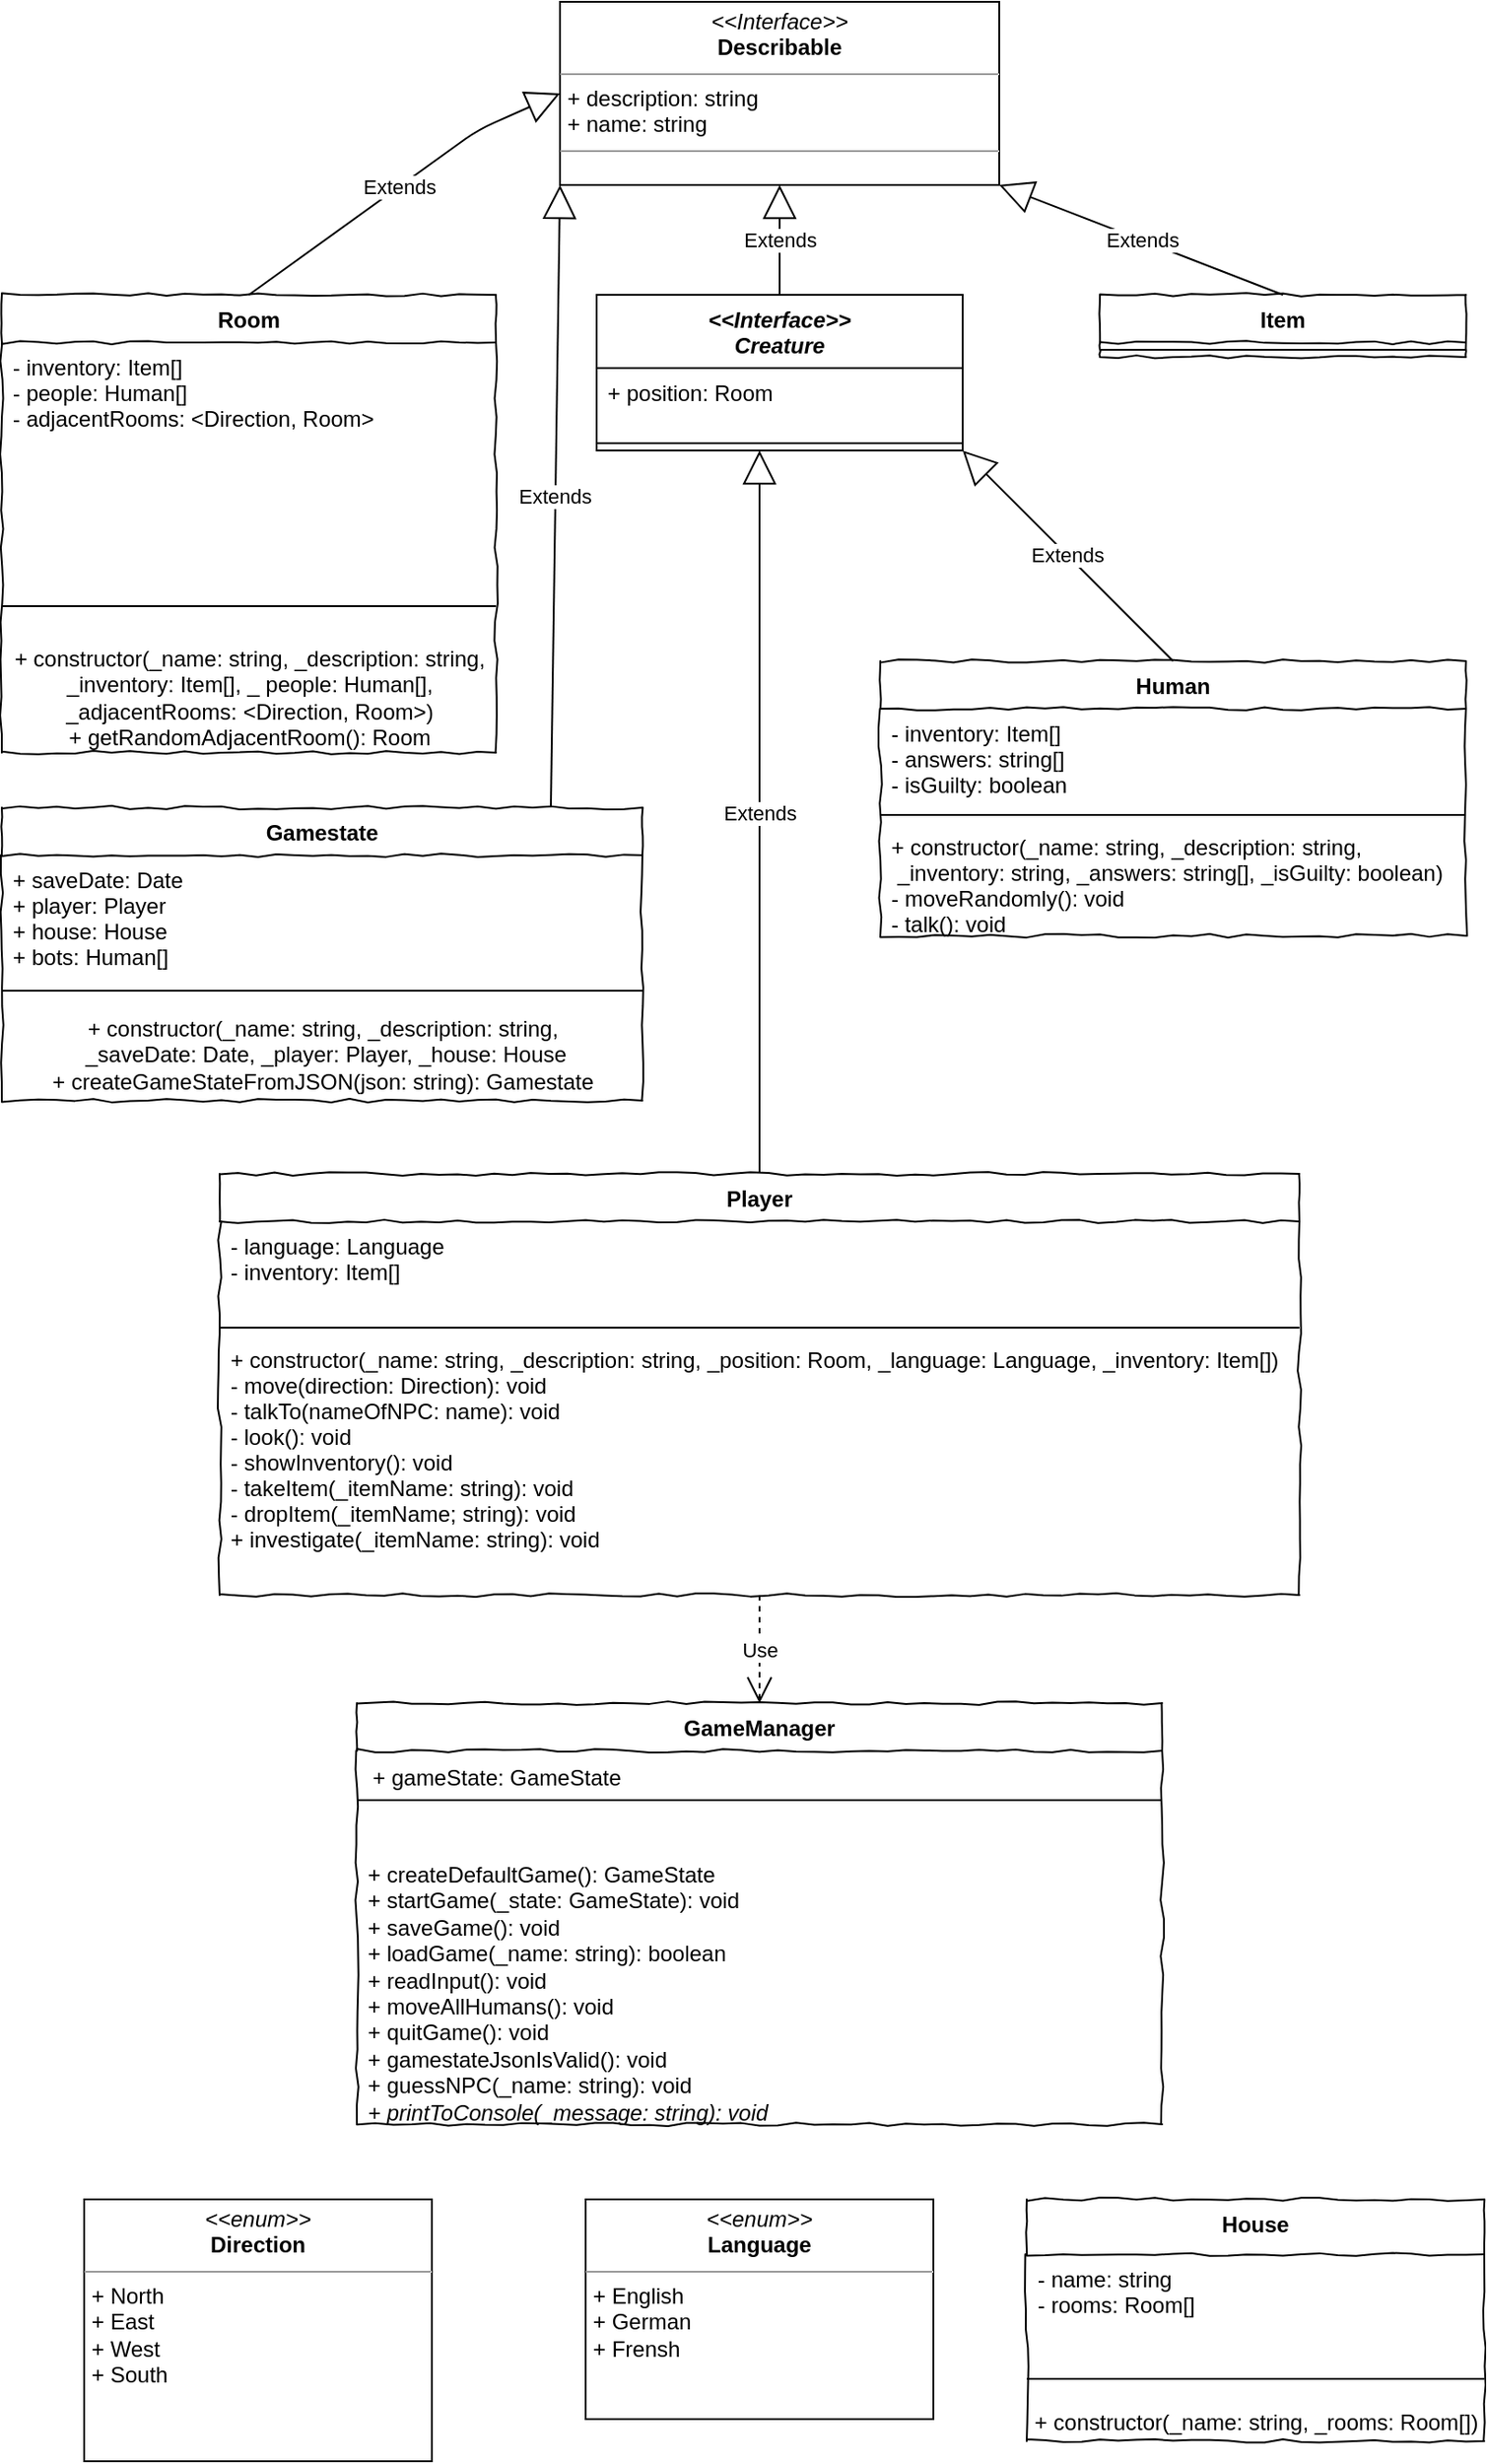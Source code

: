 <mxfile version="13.5.8" type="github" pages="6">
  <diagram id="iJRFxwhWg67OS6Esv2Nt" name="Classes">
    <mxGraphModel dx="1412" dy="744" grid="1" gridSize="10" guides="1" tooltips="1" connect="1" arrows="1" fold="1" page="1" pageScale="1" pageWidth="827" pageHeight="1169" math="0" shadow="0">
      <root>
        <mxCell id="0" />
        <mxCell id="1" parent="0" />
        <mxCell id="gAJQmPYiy0jQlU3v2DTC-9" value="Human" style="swimlane;fontStyle=1;align=center;verticalAlign=top;childLayout=stackLayout;horizontal=1;startSize=26;horizontalStack=0;resizeParent=1;resizeParentMax=0;resizeLast=0;collapsible=1;marginBottom=0;rounded=0;shadow=0;comic=1;strokeWidth=1;" parent="1" vertex="1">
          <mxGeometry x="480" y="400" width="320" height="150" as="geometry">
            <mxRectangle x="20" y="670" width="90" height="26" as="alternateBounds" />
          </mxGeometry>
        </mxCell>
        <mxCell id="gAJQmPYiy0jQlU3v2DTC-10" value="- inventory: Item[]&#xa;- answers: string[]&#xa;- isGuilty: boolean" style="text;strokeColor=none;fillColor=none;align=left;verticalAlign=top;spacingLeft=4;spacingRight=4;overflow=hidden;rotatable=0;points=[[0,0.5],[1,0.5]];portConstraint=eastwest;" parent="gAJQmPYiy0jQlU3v2DTC-9" vertex="1">
          <mxGeometry y="26" width="320" height="54" as="geometry" />
        </mxCell>
        <mxCell id="gAJQmPYiy0jQlU3v2DTC-11" value="" style="line;strokeWidth=1;fillColor=none;align=left;verticalAlign=middle;spacingTop=-1;spacingLeft=3;spacingRight=3;rotatable=0;labelPosition=right;points=[];portConstraint=eastwest;" parent="gAJQmPYiy0jQlU3v2DTC-9" vertex="1">
          <mxGeometry y="80" width="320" height="8" as="geometry" />
        </mxCell>
        <mxCell id="gAJQmPYiy0jQlU3v2DTC-12" value="+ constructor(_name: string, _description: string,&#xa; _inventory: string, _answers: string[], _isGuilty: boolean)&#xa;- moveRandomly(): void&#xa;- talk(): void" style="text;strokeColor=none;fillColor=none;align=left;verticalAlign=top;spacingLeft=4;spacingRight=4;overflow=hidden;rotatable=0;points=[[0,0.5],[1,0.5]];portConstraint=eastwest;" parent="gAJQmPYiy0jQlU3v2DTC-9" vertex="1">
          <mxGeometry y="88" width="320" height="62" as="geometry" />
        </mxCell>
        <mxCell id="gAJQmPYiy0jQlU3v2DTC-13" value="Item" style="swimlane;fontStyle=1;align=center;verticalAlign=top;childLayout=stackLayout;horizontal=1;startSize=26;horizontalStack=0;resizeParent=1;resizeParentMax=0;resizeLast=0;collapsible=1;marginBottom=0;rounded=0;shadow=0;comic=1;strokeWidth=1;" parent="1" vertex="1">
          <mxGeometry x="600" y="200" width="200" height="34" as="geometry">
            <mxRectangle x="20" y="670" width="90" height="26" as="alternateBounds" />
          </mxGeometry>
        </mxCell>
        <mxCell id="gAJQmPYiy0jQlU3v2DTC-15" value="" style="line;strokeWidth=1;fillColor=none;align=left;verticalAlign=middle;spacingTop=-1;spacingLeft=3;spacingRight=3;rotatable=0;labelPosition=right;points=[];portConstraint=eastwest;" parent="gAJQmPYiy0jQlU3v2DTC-13" vertex="1">
          <mxGeometry y="26" width="200" height="8" as="geometry" />
        </mxCell>
        <mxCell id="gAJQmPYiy0jQlU3v2DTC-1" value="Room" style="swimlane;fontStyle=1;align=center;verticalAlign=top;childLayout=stackLayout;horizontal=1;startSize=26;horizontalStack=0;resizeParent=1;resizeParentMax=0;resizeLast=0;collapsible=1;marginBottom=0;rounded=0;shadow=0;comic=1;strokeWidth=1;" parent="1" vertex="1">
          <mxGeometry y="200" width="270" height="250" as="geometry">
            <mxRectangle x="20" y="670" width="90" height="26" as="alternateBounds" />
          </mxGeometry>
        </mxCell>
        <mxCell id="gAJQmPYiy0jQlU3v2DTC-2" value="- inventory: Item[]&#xa;- people: Human[]&#xa;- adjacentRooms: &lt;Direction, Room&gt;" style="text;strokeColor=none;fillColor=none;align=left;verticalAlign=top;spacingLeft=4;spacingRight=4;overflow=hidden;rotatable=0;points=[[0,0.5],[1,0.5]];portConstraint=eastwest;" parent="gAJQmPYiy0jQlU3v2DTC-1" vertex="1">
          <mxGeometry y="26" width="270" height="124" as="geometry" />
        </mxCell>
        <mxCell id="gAJQmPYiy0jQlU3v2DTC-3" value="" style="line;strokeWidth=1;fillColor=none;align=left;verticalAlign=middle;spacingTop=-1;spacingLeft=3;spacingRight=3;rotatable=0;labelPosition=right;points=[];portConstraint=eastwest;" parent="gAJQmPYiy0jQlU3v2DTC-1" vertex="1">
          <mxGeometry y="150" width="270" height="40" as="geometry" />
        </mxCell>
        <mxCell id="BXQgHpf9QNg57dwIZ6Ob-1" value="+ constructor(_name: string, _description: string, &lt;br&gt;_inventory: Item[], _ people: Human[], &lt;br&gt;_adjacentRooms:&amp;nbsp;&lt;span style=&quot;text-align: left&quot;&gt;&amp;lt;Direction, Room&amp;gt;&lt;/span&gt;)&lt;br&gt;+ getRandomAdjacentRoom(): Room" style="text;html=1;align=center;verticalAlign=middle;resizable=0;points=[];autosize=1;" parent="gAJQmPYiy0jQlU3v2DTC-1" vertex="1">
          <mxGeometry y="190" width="270" height="60" as="geometry" />
        </mxCell>
        <mxCell id="gAJQmPYiy0jQlU3v2DTC-25" value="Gamestate" style="swimlane;fontStyle=1;align=center;verticalAlign=top;childLayout=stackLayout;horizontal=1;startSize=26;horizontalStack=0;resizeParent=1;resizeParentMax=0;resizeLast=0;collapsible=1;marginBottom=0;rounded=0;shadow=0;comic=1;strokeWidth=1;" parent="1" vertex="1">
          <mxGeometry y="480" width="350" height="160" as="geometry">
            <mxRectangle x="20" y="670" width="90" height="26" as="alternateBounds" />
          </mxGeometry>
        </mxCell>
        <mxCell id="gAJQmPYiy0jQlU3v2DTC-26" value="+ saveDate: Date&#xa;+ player: Player&#xa;+ house: House&#xa;+ bots: Human[]" style="text;strokeColor=none;fillColor=none;align=left;verticalAlign=top;spacingLeft=4;spacingRight=4;overflow=hidden;rotatable=0;points=[[0,0.5],[1,0.5]];portConstraint=eastwest;" parent="gAJQmPYiy0jQlU3v2DTC-25" vertex="1">
          <mxGeometry y="26" width="350" height="64" as="geometry" />
        </mxCell>
        <mxCell id="gAJQmPYiy0jQlU3v2DTC-27" value="" style="line;strokeWidth=1;fillColor=none;align=left;verticalAlign=middle;spacingTop=-1;spacingLeft=3;spacingRight=3;rotatable=0;labelPosition=right;points=[];portConstraint=eastwest;" parent="gAJQmPYiy0jQlU3v2DTC-25" vertex="1">
          <mxGeometry y="90" width="350" height="20" as="geometry" />
        </mxCell>
        <mxCell id="lBCTvmOor69x6_L90_RW-13" value="+ constructor(_name: string, _description: string,&lt;br&gt;&amp;nbsp;_saveDate: Date, _player: Player, _house: House&lt;br&gt;+ createGameStateFromJSON(json: string): Gamestate" style="text;html=1;align=center;verticalAlign=middle;resizable=0;points=[];autosize=1;" parent="gAJQmPYiy0jQlU3v2DTC-25" vertex="1">
          <mxGeometry y="110" width="350" height="50" as="geometry" />
        </mxCell>
        <mxCell id="lBCTvmOor69x6_L90_RW-5" value="&lt;p style=&quot;margin: 0px ; margin-top: 4px ; text-align: center&quot;&gt;&lt;i&gt;&amp;lt;&amp;lt;enum&amp;gt;&amp;gt;&lt;/i&gt;&lt;br&gt;&lt;b&gt;Direction&lt;/b&gt;&lt;/p&gt;&lt;hr size=&quot;1&quot;&gt;&lt;p style=&quot;margin: 0px ; margin-left: 4px&quot;&gt;+ North&lt;br&gt;+ East&lt;/p&gt;&lt;p style=&quot;margin: 0px ; margin-left: 4px&quot;&gt;+ West&lt;/p&gt;&lt;p style=&quot;margin: 0px ; margin-left: 4px&quot;&gt;+ South&lt;/p&gt;" style="verticalAlign=top;align=left;overflow=fill;fontSize=12;fontFamily=Helvetica;html=1;" parent="1" vertex="1">
          <mxGeometry x="45" y="1240" width="190" height="143" as="geometry" />
        </mxCell>
        <mxCell id="lBCTvmOor69x6_L90_RW-6" value="Extends" style="endArrow=block;endSize=16;endFill=0;html=1;exitX=0.5;exitY=0;exitDx=0;exitDy=0;" parent="1" source="gAJQmPYiy0jQlU3v2DTC-17" edge="1">
          <mxGeometry width="160" relative="1" as="geometry">
            <mxPoint x="410" y="230" as="sourcePoint" />
            <mxPoint x="414" y="285" as="targetPoint" />
          </mxGeometry>
        </mxCell>
        <mxCell id="lBCTvmOor69x6_L90_RW-7" value="Extends" style="endArrow=block;endSize=16;endFill=0;html=1;exitX=0.5;exitY=0;exitDx=0;exitDy=0;entryX=1;entryY=1;entryDx=0;entryDy=0;" parent="1" source="gAJQmPYiy0jQlU3v2DTC-9" target="gAJQmPYiy0jQlU3v2DTC-5" edge="1">
          <mxGeometry width="160" relative="1" as="geometry">
            <mxPoint x="690" y="180" as="sourcePoint" />
            <mxPoint x="525" y="320.01" as="targetPoint" />
          </mxGeometry>
        </mxCell>
        <mxCell id="lBCTvmOor69x6_L90_RW-8" value="&lt;p style=&quot;margin: 0px ; margin-top: 4px ; text-align: center&quot;&gt;&lt;i&gt;&amp;lt;&amp;lt;Interface&amp;gt;&amp;gt;&lt;/i&gt;&lt;br&gt;&lt;b&gt;Describable&lt;/b&gt;&lt;br&gt;&lt;/p&gt;&lt;hr size=&quot;1&quot;&gt;&lt;p style=&quot;margin: 0px ; margin-left: 4px&quot;&gt;+ description: string&lt;br&gt;&lt;/p&gt;&lt;p style=&quot;margin: 0px ; margin-left: 4px&quot;&gt;+ name: string&lt;/p&gt;&lt;hr size=&quot;1&quot;&gt;&lt;p style=&quot;margin: 0px ; margin-left: 4px&quot;&gt;&lt;br&gt;&lt;/p&gt;" style="verticalAlign=top;align=left;overflow=fill;fontSize=12;fontFamily=Helvetica;html=1;" parent="1" vertex="1">
          <mxGeometry x="305" y="40" width="240" height="100" as="geometry" />
        </mxCell>
        <mxCell id="gAJQmPYiy0jQlU3v2DTC-5" value="&lt;&lt;Interface&gt;&gt;&#xa;Creature" style="swimlane;align=center;verticalAlign=top;childLayout=stackLayout;horizontal=1;horizontalStack=0;resizeParent=1;resizeParentMax=0;resizeLast=0;collapsible=1;marginBottom=0;startSize=40;fontStyle=3" parent="1" vertex="1">
          <mxGeometry x="325" y="200" width="200" height="85" as="geometry">
            <mxRectangle x="20" y="670" width="90" height="26" as="alternateBounds" />
          </mxGeometry>
        </mxCell>
        <mxCell id="gAJQmPYiy0jQlU3v2DTC-6" value="+ position: Room" style="text;strokeColor=none;fillColor=none;align=left;verticalAlign=top;spacingLeft=4;spacingRight=4;overflow=hidden;rotatable=0;points=[[0,0.5],[1,0.5]];portConstraint=eastwest;" parent="gAJQmPYiy0jQlU3v2DTC-5" vertex="1">
          <mxGeometry y="40" width="200" height="37" as="geometry" />
        </mxCell>
        <mxCell id="gAJQmPYiy0jQlU3v2DTC-7" value="" style="line;strokeWidth=1;fillColor=none;align=left;verticalAlign=middle;spacingTop=-1;spacingLeft=3;spacingRight=3;rotatable=0;labelPosition=right;points=[];portConstraint=eastwest;" parent="gAJQmPYiy0jQlU3v2DTC-5" vertex="1">
          <mxGeometry y="77" width="200" height="8" as="geometry" />
        </mxCell>
        <mxCell id="lBCTvmOor69x6_L90_RW-9" value="Extends" style="endArrow=block;endSize=16;endFill=0;html=1;exitX=0.5;exitY=0;exitDx=0;exitDy=0;entryX=0.5;entryY=1;entryDx=0;entryDy=0;" parent="1" source="gAJQmPYiy0jQlU3v2DTC-5" target="lBCTvmOor69x6_L90_RW-8" edge="1">
          <mxGeometry width="160" relative="1" as="geometry">
            <mxPoint x="520" y="170" as="sourcePoint" />
            <mxPoint x="680" y="170" as="targetPoint" />
          </mxGeometry>
        </mxCell>
        <mxCell id="lBCTvmOor69x6_L90_RW-10" value="Extends" style="endArrow=block;endSize=16;endFill=0;html=1;exitX=0.5;exitY=0;exitDx=0;exitDy=0;" parent="1" source="gAJQmPYiy0jQlU3v2DTC-1" edge="1">
          <mxGeometry width="160" relative="1" as="geometry">
            <mxPoint x="110" y="110" as="sourcePoint" />
            <mxPoint x="305" y="90" as="targetPoint" />
            <Array as="points">
              <mxPoint x="260" y="110" />
            </Array>
          </mxGeometry>
        </mxCell>
        <mxCell id="lBCTvmOor69x6_L90_RW-11" value="Extends" style="endArrow=block;endSize=16;endFill=0;html=1;exitX=0.5;exitY=0;exitDx=0;exitDy=0;entryX=1;entryY=1;entryDx=0;entryDy=0;" parent="1" source="gAJQmPYiy0jQlU3v2DTC-13" target="lBCTvmOor69x6_L90_RW-8" edge="1">
          <mxGeometry width="160" relative="1" as="geometry">
            <mxPoint x="660" y="50" as="sourcePoint" />
            <mxPoint x="820" y="50" as="targetPoint" />
          </mxGeometry>
        </mxCell>
        <mxCell id="gAJQmPYiy0jQlU3v2DTC-17" value="Player" style="swimlane;fontStyle=1;align=center;verticalAlign=top;childLayout=stackLayout;horizontal=1;startSize=26;horizontalStack=0;resizeParent=1;resizeParentMax=0;resizeLast=0;collapsible=1;marginBottom=0;rounded=0;shadow=0;comic=1;strokeWidth=1;" parent="1" vertex="1">
          <mxGeometry x="119" y="680" width="590" height="230" as="geometry">
            <mxRectangle x="20" y="670" width="90" height="26" as="alternateBounds" />
          </mxGeometry>
        </mxCell>
        <mxCell id="gAJQmPYiy0jQlU3v2DTC-18" value="- language: Language&#xa;- inventory: Item[]" style="text;strokeColor=none;fillColor=none;align=left;verticalAlign=top;spacingLeft=4;spacingRight=4;overflow=hidden;rotatable=0;points=[[0,0.5],[1,0.5]];portConstraint=eastwest;" parent="gAJQmPYiy0jQlU3v2DTC-17" vertex="1">
          <mxGeometry y="26" width="590" height="54" as="geometry" />
        </mxCell>
        <mxCell id="gAJQmPYiy0jQlU3v2DTC-19" value="" style="line;strokeWidth=1;fillColor=none;align=left;verticalAlign=middle;spacingTop=-1;spacingLeft=3;spacingRight=3;rotatable=0;labelPosition=right;points=[];portConstraint=eastwest;" parent="gAJQmPYiy0jQlU3v2DTC-17" vertex="1">
          <mxGeometry y="80" width="590" height="8" as="geometry" />
        </mxCell>
        <mxCell id="gAJQmPYiy0jQlU3v2DTC-20" value="+ constructor(_name: string, _description: string, _position: Room, _language: Language, _inventory: Item[])&#xa;- move(direction: Direction): void&#xa;- talkTo(nameOfNPC: name): void&#xa;- look(): void&#xa;- showInventory(): void&#xa;- takeItem(_itemName: string): void&#xa;- dropItem(_itemName; string): void&#xa;+ investigate(_itemName: string): void" style="text;strokeColor=none;fillColor=none;align=left;verticalAlign=top;spacingLeft=4;spacingRight=4;overflow=hidden;rotatable=0;points=[[0,0.5],[1,0.5]];portConstraint=eastwest;" parent="gAJQmPYiy0jQlU3v2DTC-17" vertex="1">
          <mxGeometry y="88" width="590" height="142" as="geometry" />
        </mxCell>
        <mxCell id="lBCTvmOor69x6_L90_RW-14" value="&lt;p style=&quot;margin: 0px ; margin-top: 4px ; text-align: center&quot;&gt;&lt;i&gt;&amp;lt;&amp;lt;enum&amp;gt;&amp;gt;&lt;/i&gt;&lt;br&gt;&lt;b&gt;Language&lt;/b&gt;&lt;/p&gt;&lt;hr size=&quot;1&quot;&gt;&lt;p style=&quot;margin: 0px ; margin-left: 4px&quot;&gt;+ English&lt;br&gt;+ German&lt;/p&gt;&lt;p style=&quot;margin: 0px ; margin-left: 4px&quot;&gt;+ Frensh&lt;/p&gt;&lt;p style=&quot;margin: 0px ; margin-left: 4px&quot;&gt;&lt;br&gt;&lt;/p&gt;" style="verticalAlign=top;align=left;overflow=fill;fontSize=12;fontFamily=Helvetica;html=1;" parent="1" vertex="1">
          <mxGeometry x="319" y="1240" width="190" height="120" as="geometry" />
        </mxCell>
        <mxCell id="wLPXxcnB6Vzg82lbAUyR-1" value="Use" style="endArrow=open;endSize=12;dashed=1;html=1;" parent="1" source="gAJQmPYiy0jQlU3v2DTC-20" target="gAJQmPYiy0jQlU3v2DTC-29" edge="1">
          <mxGeometry width="160" relative="1" as="geometry">
            <mxPoint x="400" y="620" as="sourcePoint" />
            <mxPoint x="560" y="620" as="targetPoint" />
          </mxGeometry>
        </mxCell>
        <mxCell id="gAJQmPYiy0jQlU3v2DTC-29" value="GameManager" style="swimlane;fontStyle=1;align=center;verticalAlign=top;childLayout=stackLayout;horizontal=1;startSize=26;horizontalStack=0;resizeParent=1;resizeParentMax=0;resizeLast=0;collapsible=1;marginBottom=0;rounded=0;shadow=0;comic=1;strokeWidth=1;" parent="1" vertex="1">
          <mxGeometry x="194" y="969" width="440" height="230" as="geometry">
            <mxRectangle x="20" y="670" width="90" height="26" as="alternateBounds" />
          </mxGeometry>
        </mxCell>
        <mxCell id="gAJQmPYiy0jQlU3v2DTC-31" value="" style="line;strokeWidth=1;fillColor=none;align=left;verticalAlign=middle;spacingTop=-1;spacingLeft=3;spacingRight=3;rotatable=0;labelPosition=right;points=[];portConstraint=eastwest;" parent="gAJQmPYiy0jQlU3v2DTC-29" vertex="1">
          <mxGeometry y="26" width="440" height="54" as="geometry" />
        </mxCell>
        <mxCell id="gAJQmPYiy0jQlU3v2DTC-32" value="+ createDefaultGame(): GameState&lt;br&gt;+ startGame(_state: GameState): void&lt;br&gt;+ saveGame(): void&lt;br&gt;+ loadGame(_name: string): boolean&lt;br&gt;+ readInput(): void&lt;br&gt;+ moveAllHumans(): void&lt;br&gt;+ quitGame(): void&lt;br&gt;+ gamestateJsonIsValid(): void&lt;br&gt;+ guessNPC(_name: string): void&lt;br&gt;&lt;i&gt;+ printToConsole(_message: string): void&lt;/i&gt;" style="text;strokeColor=none;fillColor=none;align=left;verticalAlign=top;spacingLeft=4;spacingRight=4;overflow=hidden;rotatable=0;points=[[0,0.5],[1,0.5]];portConstraint=eastwest;fontStyle=0;html=1;" parent="gAJQmPYiy0jQlU3v2DTC-29" vertex="1">
          <mxGeometry y="80" width="440" height="150" as="geometry" />
        </mxCell>
        <mxCell id="aXbaBo-IbfSS3embsjwy-1" value="Extends" style="endArrow=block;endSize=16;endFill=0;html=1;entryX=0;entryY=1;entryDx=0;entryDy=0;" edge="1" parent="1" target="lBCTvmOor69x6_L90_RW-8">
          <mxGeometry width="160" relative="1" as="geometry">
            <mxPoint x="300" y="479" as="sourcePoint" />
            <mxPoint x="450" y="370" as="targetPoint" />
          </mxGeometry>
        </mxCell>
        <mxCell id="gAJQmPYiy0jQlU3v2DTC-21" value="House" style="swimlane;fontStyle=1;align=center;verticalAlign=top;childLayout=stackLayout;horizontal=1;startSize=30;horizontalStack=0;resizeParent=1;resizeParentMax=0;resizeLast=0;collapsible=1;marginBottom=0;rounded=0;shadow=0;comic=1;strokeWidth=1;" parent="1" vertex="1">
          <mxGeometry x="560" y="1240" width="250" height="132" as="geometry">
            <mxRectangle x="20" y="670" width="90" height="26" as="alternateBounds" />
          </mxGeometry>
        </mxCell>
        <mxCell id="gAJQmPYiy0jQlU3v2DTC-22" value="- name: string&#xa;- rooms: Room[]" style="text;strokeColor=none;fillColor=none;align=left;verticalAlign=top;spacingLeft=4;spacingRight=4;overflow=hidden;rotatable=0;points=[[0,0.5],[1,0.5]];portConstraint=eastwest;" parent="gAJQmPYiy0jQlU3v2DTC-21" vertex="1">
          <mxGeometry y="30" width="250" height="54" as="geometry" />
        </mxCell>
        <mxCell id="gAJQmPYiy0jQlU3v2DTC-23" value="" style="line;strokeWidth=1;fillColor=none;align=left;verticalAlign=middle;spacingTop=-1;spacingLeft=3;spacingRight=3;rotatable=0;labelPosition=right;points=[];portConstraint=eastwest;" parent="gAJQmPYiy0jQlU3v2DTC-21" vertex="1">
          <mxGeometry y="84" width="250" height="28" as="geometry" />
        </mxCell>
        <mxCell id="ovD0Vh_jNOLBohFojgfe-1" value="+ constructor(_name: string, _rooms: Room[])" style="text;html=1;align=center;verticalAlign=middle;resizable=0;points=[];autosize=1;" vertex="1" parent="gAJQmPYiy0jQlU3v2DTC-21">
          <mxGeometry y="112" width="250" height="20" as="geometry" />
        </mxCell>
        <mxCell id="AnwmQVYp4hYbYvpzKjiR-1" value="+ gameState: GameState" style="text;html=1;align=center;verticalAlign=middle;resizable=0;points=[];autosize=1;" vertex="1" parent="1">
          <mxGeometry x="195" y="1000" width="150" height="20" as="geometry" />
        </mxCell>
      </root>
    </mxGraphModel>
  </diagram>
  <diagram id="HVpuOK_gywADmabWgQJT" name="Player">
    <mxGraphModel dx="974" dy="513" grid="1" gridSize="10" guides="1" tooltips="1" connect="1" arrows="1" fold="1" page="1" pageScale="1" pageWidth="827" pageHeight="1169" math="0" shadow="0">
      <root>
        <mxCell id="TaMZxj2qEjQ5K4jSNyGN-0" />
        <mxCell id="TaMZxj2qEjQ5K4jSNyGN-1" parent="TaMZxj2qEjQ5K4jSNyGN-0" />
        <mxCell id="L4X7kbT6hUSwn4zU5_wc-0" value="" style="group" vertex="1" connectable="0" parent="TaMZxj2qEjQ5K4jSNyGN-1">
          <mxGeometry y="40" width="800" height="280" as="geometry" />
        </mxCell>
        <mxCell id="TaMZxj2qEjQ5K4jSNyGN-2" value="&lt;div style=&quot;text-align: left&quot;&gt;&lt;span&gt;dropItem(itemName: string)&lt;/span&gt;&lt;/div&gt;" style="rounded=0;whiteSpace=wrap;html=1;shadow=0;glass=0;comic=1;strokeColor=#000000;labelPosition=center;verticalLabelPosition=middle;align=left;verticalAlign=top;absoluteArcSize=1;arcSize=50;" parent="L4X7kbT6hUSwn4zU5_wc-0" vertex="1">
          <mxGeometry width="800" height="280" as="geometry" />
        </mxCell>
        <mxCell id="TaMZxj2qEjQ5K4jSNyGN-5" style="edgeStyle=orthogonalEdgeStyle;rounded=0;orthogonalLoop=1;jettySize=auto;html=1;entryX=0;entryY=0.5;entryDx=0;entryDy=0;" parent="L4X7kbT6hUSwn4zU5_wc-0" source="TaMZxj2qEjQ5K4jSNyGN-3" edge="1">
          <mxGeometry relative="1" as="geometry">
            <mxPoint x="200" y="60" as="targetPoint" />
          </mxGeometry>
        </mxCell>
        <mxCell id="TaMZxj2qEjQ5K4jSNyGN-3" value="&lt;div style=&quot;text-align: left&quot;&gt;name: string&lt;/div&gt;" style="rounded=0;whiteSpace=wrap;html=1;comic=1;" parent="L4X7kbT6hUSwn4zU5_wc-0" vertex="1">
          <mxGeometry x="40" y="40" width="110" height="40" as="geometry" />
        </mxCell>
        <mxCell id="TaMZxj2qEjQ5K4jSNyGN-8" style="edgeStyle=orthogonalEdgeStyle;rounded=0;orthogonalLoop=1;jettySize=auto;html=1;entryX=0;entryY=0.5;entryDx=0;entryDy=0;" parent="L4X7kbT6hUSwn4zU5_wc-0" target="TaMZxj2qEjQ5K4jSNyGN-7" edge="1">
          <mxGeometry relative="1" as="geometry">
            <mxPoint x="310" y="60" as="sourcePoint" />
          </mxGeometry>
        </mxCell>
        <mxCell id="TaMZxj2qEjQ5K4jSNyGN-7" value="check if players inventory contains an item with this name" style="rounded=1;whiteSpace=wrap;html=1;absoluteArcSize=1;arcSize=50;strokeWidth=1;shadow=0;comic=1;" parent="L4X7kbT6hUSwn4zU5_wc-0" vertex="1">
          <mxGeometry x="359" y="40" width="141" height="40" as="geometry" />
        </mxCell>
        <mxCell id="TaMZxj2qEjQ5K4jSNyGN-9" value="" style="rhombus;whiteSpace=wrap;html=1;rounded=0;shadow=0;glass=0;comic=1;strokeColor=#000000;align=left;" parent="L4X7kbT6hUSwn4zU5_wc-0" vertex="1">
          <mxGeometry x="530" y="44" width="32" height="32" as="geometry" />
        </mxCell>
        <mxCell id="TaMZxj2qEjQ5K4jSNyGN-10" style="edgeStyle=orthogonalEdgeStyle;rounded=0;orthogonalLoop=1;jettySize=auto;html=1;entryX=0;entryY=0.5;entryDx=0;entryDy=0;" parent="L4X7kbT6hUSwn4zU5_wc-0" source="TaMZxj2qEjQ5K4jSNyGN-7" target="TaMZxj2qEjQ5K4jSNyGN-9" edge="1">
          <mxGeometry relative="1" as="geometry" />
        </mxCell>
        <mxCell id="TaMZxj2qEjQ5K4jSNyGN-11" value="get the room in which the player is currently located&amp;nbsp;" style="rounded=1;whiteSpace=wrap;html=1;absoluteArcSize=1;arcSize=50;strokeWidth=1;shadow=0;comic=1;" parent="L4X7kbT6hUSwn4zU5_wc-0" vertex="1">
          <mxGeometry x="410" y="120" width="110" height="40" as="geometry" />
        </mxCell>
        <mxCell id="TaMZxj2qEjQ5K4jSNyGN-12" style="edgeStyle=orthogonalEdgeStyle;rounded=0;orthogonalLoop=1;jettySize=auto;html=1;entryX=1;entryY=0.5;entryDx=0;entryDy=0;" parent="L4X7kbT6hUSwn4zU5_wc-0" source="TaMZxj2qEjQ5K4jSNyGN-9" target="TaMZxj2qEjQ5K4jSNyGN-11" edge="1">
          <mxGeometry relative="1" as="geometry">
            <Array as="points">
              <mxPoint x="546" y="140" />
            </Array>
          </mxGeometry>
        </mxCell>
        <mxCell id="TaMZxj2qEjQ5K4jSNyGN-13" value="true" style="edgeLabel;html=1;align=center;verticalAlign=middle;resizable=0;points=[];" parent="TaMZxj2qEjQ5K4jSNyGN-12" vertex="1" connectable="0">
          <mxGeometry x="-0.485" y="-3" relative="1" as="geometry">
            <mxPoint as="offset" />
          </mxGeometry>
        </mxCell>
        <mxCell id="tbzP48D2fWc13laR_kBO-3" style="edgeStyle=orthogonalEdgeStyle;rounded=0;orthogonalLoop=1;jettySize=auto;html=1;entryX=1;entryY=0.5;entryDx=0;entryDy=0;" edge="1" parent="L4X7kbT6hUSwn4zU5_wc-0" source="TaMZxj2qEjQ5K4jSNyGN-15" target="tbzP48D2fWc13laR_kBO-2">
          <mxGeometry relative="1" as="geometry" />
        </mxCell>
        <mxCell id="TaMZxj2qEjQ5K4jSNyGN-15" value="printToConsole(&quot;Item not found&quot;)" style="rounded=1;whiteSpace=wrap;html=1;absoluteArcSize=1;arcSize=50;strokeWidth=1;shadow=0;comic=1;" parent="L4X7kbT6hUSwn4zU5_wc-0" vertex="1">
          <mxGeometry x="540" y="200" width="238" height="40" as="geometry" />
        </mxCell>
        <mxCell id="TaMZxj2qEjQ5K4jSNyGN-14" style="edgeStyle=orthogonalEdgeStyle;rounded=0;orthogonalLoop=1;jettySize=auto;html=1;entryX=0.5;entryY=0;entryDx=0;entryDy=0;" parent="L4X7kbT6hUSwn4zU5_wc-0" source="TaMZxj2qEjQ5K4jSNyGN-9" target="TaMZxj2qEjQ5K4jSNyGN-15" edge="1">
          <mxGeometry relative="1" as="geometry">
            <mxPoint x="660.0" y="120" as="targetPoint" />
            <Array as="points">
              <mxPoint x="659" y="60" />
            </Array>
          </mxGeometry>
        </mxCell>
        <mxCell id="TaMZxj2qEjQ5K4jSNyGN-16" value="" style="group;rotation=90;" parent="L4X7kbT6hUSwn4zU5_wc-0" vertex="1" connectable="0">
          <mxGeometry x="550" y="210" width="20" height="20" as="geometry" />
        </mxCell>
        <mxCell id="TaMZxj2qEjQ5K4jSNyGN-17" value="" style="strokeWidth=2;html=1;shape=mxgraph.flowchart.annotation_2;align=left;rounded=1;comic=1;rotation=90;" parent="TaMZxj2qEjQ5K4jSNyGN-16" vertex="1">
          <mxGeometry x="2" y="5" width="15" height="15" as="geometry" />
        </mxCell>
        <mxCell id="TaMZxj2qEjQ5K4jSNyGN-18" value="" style="endArrow=none;html=1;entryX=0.508;entryY=0.487;entryPerimeter=0;exitX=1;exitY=0.5;exitPerimeter=0;strokeWidth=2;" parent="TaMZxj2qEjQ5K4jSNyGN-16" source="TaMZxj2qEjQ5K4jSNyGN-17" target="TaMZxj2qEjQ5K4jSNyGN-17" edge="1">
          <mxGeometry width="50" height="50" relative="1" as="geometry">
            <mxPoint x="-46.667" as="sourcePoint" />
            <mxPoint x="-13.333" y="50" as="targetPoint" />
          </mxGeometry>
        </mxCell>
        <mxCell id="TaMZxj2qEjQ5K4jSNyGN-19" value="add the named item to the inventory array of the room" style="rounded=1;whiteSpace=wrap;html=1;absoluteArcSize=1;arcSize=50;strokeWidth=1;shadow=0;comic=1;" parent="L4X7kbT6hUSwn4zU5_wc-0" vertex="1">
          <mxGeometry x="250" y="120" width="130" height="40" as="geometry" />
        </mxCell>
        <mxCell id="TaMZxj2qEjQ5K4jSNyGN-22" style="edgeStyle=orthogonalEdgeStyle;rounded=0;orthogonalLoop=1;jettySize=auto;html=1;entryX=1;entryY=0.5;entryDx=0;entryDy=0;" parent="L4X7kbT6hUSwn4zU5_wc-0" source="TaMZxj2qEjQ5K4jSNyGN-11" target="TaMZxj2qEjQ5K4jSNyGN-19" edge="1">
          <mxGeometry relative="1" as="geometry" />
        </mxCell>
        <mxCell id="TaMZxj2qEjQ5K4jSNyGN-20" value="remove the named item from the players inventory" style="rounded=1;whiteSpace=wrap;html=1;absoluteArcSize=1;arcSize=50;strokeWidth=1;shadow=0;comic=1;" parent="L4X7kbT6hUSwn4zU5_wc-0" vertex="1">
          <mxGeometry x="80" y="120" width="110" height="40" as="geometry" />
        </mxCell>
        <mxCell id="TaMZxj2qEjQ5K4jSNyGN-21" style="edgeStyle=orthogonalEdgeStyle;rounded=0;orthogonalLoop=1;jettySize=auto;html=1;entryX=1;entryY=0.5;entryDx=0;entryDy=0;" parent="L4X7kbT6hUSwn4zU5_wc-0" source="TaMZxj2qEjQ5K4jSNyGN-19" target="TaMZxj2qEjQ5K4jSNyGN-20" edge="1">
          <mxGeometry relative="1" as="geometry" />
        </mxCell>
        <mxCell id="tbzP48D2fWc13laR_kBO-4" style="edgeStyle=orthogonalEdgeStyle;rounded=0;orthogonalLoop=1;jettySize=auto;html=1;entryX=0;entryY=0.5;entryDx=0;entryDy=0;" edge="1" parent="L4X7kbT6hUSwn4zU5_wc-0" source="TaMZxj2qEjQ5K4jSNyGN-23" target="tbzP48D2fWc13laR_kBO-2">
          <mxGeometry relative="1" as="geometry" />
        </mxCell>
        <mxCell id="TaMZxj2qEjQ5K4jSNyGN-23" value="printToConsole(&quot;Item droppped&quot;)" style="rounded=1;whiteSpace=wrap;html=1;absoluteArcSize=1;arcSize=50;strokeWidth=1;shadow=0;comic=1;" parent="L4X7kbT6hUSwn4zU5_wc-0" vertex="1">
          <mxGeometry x="80" y="200" width="240" height="40" as="geometry" />
        </mxCell>
        <mxCell id="TaMZxj2qEjQ5K4jSNyGN-24" style="edgeStyle=orthogonalEdgeStyle;rounded=0;orthogonalLoop=1;jettySize=auto;html=1;entryX=0.5;entryY=0;entryDx=0;entryDy=0;" parent="L4X7kbT6hUSwn4zU5_wc-0" source="TaMZxj2qEjQ5K4jSNyGN-20" target="TaMZxj2qEjQ5K4jSNyGN-23" edge="1">
          <mxGeometry relative="1" as="geometry" />
        </mxCell>
        <mxCell id="TaMZxj2qEjQ5K4jSNyGN-25" value="" style="group;rotation=90;" parent="L4X7kbT6hUSwn4zU5_wc-0" vertex="1" connectable="0">
          <mxGeometry x="90" y="210" width="20" height="20" as="geometry" />
        </mxCell>
        <mxCell id="TaMZxj2qEjQ5K4jSNyGN-26" value="" style="strokeWidth=2;html=1;shape=mxgraph.flowchart.annotation_2;align=left;rounded=1;comic=1;rotation=90;" parent="TaMZxj2qEjQ5K4jSNyGN-25" vertex="1">
          <mxGeometry x="2" y="5" width="15" height="15" as="geometry" />
        </mxCell>
        <mxCell id="TaMZxj2qEjQ5K4jSNyGN-27" value="" style="endArrow=none;html=1;entryX=0.508;entryY=0.487;entryPerimeter=0;exitX=1;exitY=0.5;exitPerimeter=0;strokeWidth=2;" parent="TaMZxj2qEjQ5K4jSNyGN-25" source="TaMZxj2qEjQ5K4jSNyGN-26" target="TaMZxj2qEjQ5K4jSNyGN-26" edge="1">
          <mxGeometry width="50" height="50" relative="1" as="geometry">
            <mxPoint x="-46.667" as="sourcePoint" />
            <mxPoint x="-13.333" y="50" as="targetPoint" />
          </mxGeometry>
        </mxCell>
        <mxCell id="TaMZxj2qEjQ5K4jSNyGN-31" value="get inventory array of player" style="rounded=1;whiteSpace=wrap;html=1;absoluteArcSize=1;arcSize=50;strokeWidth=1;shadow=0;comic=1;" parent="L4X7kbT6hUSwn4zU5_wc-0" vertex="1">
          <mxGeometry x="200" y="40" width="110" height="40" as="geometry" />
        </mxCell>
        <mxCell id="tbzP48D2fWc13laR_kBO-1" style="edgeStyle=orthogonalEdgeStyle;rounded=0;orthogonalLoop=1;jettySize=auto;html=1;entryX=0;entryY=0.5;entryDx=0;entryDy=0;" edge="1" parent="L4X7kbT6hUSwn4zU5_wc-0" source="tbzP48D2fWc13laR_kBO-0" target="TaMZxj2qEjQ5K4jSNyGN-3">
          <mxGeometry relative="1" as="geometry" />
        </mxCell>
        <mxCell id="tbzP48D2fWc13laR_kBO-0" value="" style="ellipse;whiteSpace=wrap;html=1;rounded=0;shadow=0;comic=0;labelBackgroundColor=none;strokeColor=#000000;strokeWidth=1;fillColor=#000000;fontFamily=Verdana;fontSize=12;fontColor=#000000;align=center;comic=1" vertex="1" parent="L4X7kbT6hUSwn4zU5_wc-0">
          <mxGeometry x="10" y="50" width="20" height="20" as="geometry" />
        </mxCell>
        <mxCell id="tbzP48D2fWc13laR_kBO-2" value="" style="ellipse;html=1;shape=endState;fillColor=#000000;strokeColor=#000000;comic=1;align=center;" vertex="1" parent="L4X7kbT6hUSwn4zU5_wc-0">
          <mxGeometry x="398" y="240" width="31" height="30" as="geometry" />
        </mxCell>
        <mxCell id="L4X7kbT6hUSwn4zU5_wc-1" value="" style="group" vertex="1" connectable="0" parent="TaMZxj2qEjQ5K4jSNyGN-1">
          <mxGeometry y="400" width="800" height="280" as="geometry" />
        </mxCell>
        <mxCell id="TaMZxj2qEjQ5K4jSNyGN-28" value="&lt;div style=&quot;text-align: left&quot;&gt;&lt;span&gt;takeItem(itemName: string)&lt;/span&gt;&lt;/div&gt;" style="rounded=0;whiteSpace=wrap;html=1;shadow=0;glass=0;comic=1;strokeColor=#000000;labelPosition=center;verticalLabelPosition=middle;align=left;verticalAlign=top;absoluteArcSize=1;arcSize=50;" parent="L4X7kbT6hUSwn4zU5_wc-1" vertex="1">
          <mxGeometry width="800" height="280" as="geometry" />
        </mxCell>
        <mxCell id="TaMZxj2qEjQ5K4jSNyGN-29" value="&lt;div style=&quot;text-align: left&quot;&gt;name: string&lt;/div&gt;" style="rounded=0;whiteSpace=wrap;html=1;comic=1;" parent="L4X7kbT6hUSwn4zU5_wc-1" vertex="1">
          <mxGeometry x="40" y="40" width="110" height="40" as="geometry" />
        </mxCell>
        <mxCell id="TaMZxj2qEjQ5K4jSNyGN-30" value="get the room in which the player is currently located&amp;nbsp;" style="rounded=1;whiteSpace=wrap;html=1;absoluteArcSize=1;arcSize=50;strokeWidth=1;shadow=0;comic=1;" parent="L4X7kbT6hUSwn4zU5_wc-1" vertex="1">
          <mxGeometry x="200" y="40" width="110" height="40" as="geometry" />
        </mxCell>
        <mxCell id="TaMZxj2qEjQ5K4jSNyGN-34" style="edgeStyle=orthogonalEdgeStyle;rounded=0;orthogonalLoop=1;jettySize=auto;html=1;" parent="L4X7kbT6hUSwn4zU5_wc-1" source="TaMZxj2qEjQ5K4jSNyGN-29" target="TaMZxj2qEjQ5K4jSNyGN-30" edge="1">
          <mxGeometry relative="1" as="geometry" />
        </mxCell>
        <mxCell id="TaMZxj2qEjQ5K4jSNyGN-32" value="get the inventory array of the room" style="rounded=1;whiteSpace=wrap;html=1;absoluteArcSize=1;arcSize=50;strokeWidth=1;shadow=0;comic=1;" parent="L4X7kbT6hUSwn4zU5_wc-1" vertex="1">
          <mxGeometry x="359" y="40" width="110" height="40" as="geometry" />
        </mxCell>
        <mxCell id="TaMZxj2qEjQ5K4jSNyGN-35" style="edgeStyle=orthogonalEdgeStyle;rounded=0;orthogonalLoop=1;jettySize=auto;html=1;entryX=0;entryY=0.5;entryDx=0;entryDy=0;" parent="L4X7kbT6hUSwn4zU5_wc-1" source="TaMZxj2qEjQ5K4jSNyGN-30" target="TaMZxj2qEjQ5K4jSNyGN-32" edge="1">
          <mxGeometry relative="1" as="geometry" />
        </mxCell>
        <mxCell id="TaMZxj2qEjQ5K4jSNyGN-33" value="check if rooms inventory contains an item with this name" style="rounded=1;whiteSpace=wrap;html=1;absoluteArcSize=1;arcSize=50;strokeWidth=1;shadow=0;comic=1;" parent="L4X7kbT6hUSwn4zU5_wc-1" vertex="1">
          <mxGeometry x="520" y="40" width="160" height="40" as="geometry" />
        </mxCell>
        <mxCell id="TaMZxj2qEjQ5K4jSNyGN-36" style="edgeStyle=orthogonalEdgeStyle;rounded=0;orthogonalLoop=1;jettySize=auto;html=1;entryX=0;entryY=0.5;entryDx=0;entryDy=0;" parent="L4X7kbT6hUSwn4zU5_wc-1" source="TaMZxj2qEjQ5K4jSNyGN-32" target="TaMZxj2qEjQ5K4jSNyGN-33" edge="1">
          <mxGeometry relative="1" as="geometry" />
        </mxCell>
        <mxCell id="TaMZxj2qEjQ5K4jSNyGN-37" value="" style="rhombus;whiteSpace=wrap;html=1;rounded=0;shadow=0;glass=0;comic=1;strokeColor=#000000;align=left;" parent="L4X7kbT6hUSwn4zU5_wc-1" vertex="1">
          <mxGeometry x="720" y="44" width="32" height="32" as="geometry" />
        </mxCell>
        <mxCell id="TaMZxj2qEjQ5K4jSNyGN-38" style="edgeStyle=orthogonalEdgeStyle;rounded=0;orthogonalLoop=1;jettySize=auto;html=1;entryX=0;entryY=0.5;entryDx=0;entryDy=0;" parent="L4X7kbT6hUSwn4zU5_wc-1" source="TaMZxj2qEjQ5K4jSNyGN-33" target="TaMZxj2qEjQ5K4jSNyGN-37" edge="1">
          <mxGeometry relative="1" as="geometry" />
        </mxCell>
        <mxCell id="TaMZxj2qEjQ5K4jSNyGN-40" value="add the named item to the inventory array of the player" style="rounded=1;whiteSpace=wrap;html=1;absoluteArcSize=1;arcSize=50;strokeWidth=1;shadow=0;comic=1;" parent="L4X7kbT6hUSwn4zU5_wc-1" vertex="1">
          <mxGeometry x="520" y="120" width="120" height="40" as="geometry" />
        </mxCell>
        <mxCell id="TaMZxj2qEjQ5K4jSNyGN-43" style="edgeStyle=orthogonalEdgeStyle;rounded=0;orthogonalLoop=1;jettySize=auto;html=1;entryX=1;entryY=0.5;entryDx=0;entryDy=0;" parent="L4X7kbT6hUSwn4zU5_wc-1" source="TaMZxj2qEjQ5K4jSNyGN-37" target="TaMZxj2qEjQ5K4jSNyGN-40" edge="1">
          <mxGeometry relative="1" as="geometry">
            <Array as="points">
              <mxPoint x="736" y="140" />
            </Array>
          </mxGeometry>
        </mxCell>
        <mxCell id="TaMZxj2qEjQ5K4jSNyGN-44" value="true" style="edgeLabel;html=1;align=center;verticalAlign=middle;resizable=0;points=[];" parent="TaMZxj2qEjQ5K4jSNyGN-43" vertex="1" connectable="0">
          <mxGeometry x="0.223" y="-2" relative="1" as="geometry">
            <mxPoint as="offset" />
          </mxGeometry>
        </mxCell>
        <mxCell id="TaMZxj2qEjQ5K4jSNyGN-41" value="remove the named item from the rooms inventory" style="rounded=1;whiteSpace=wrap;html=1;absoluteArcSize=1;arcSize=50;strokeWidth=1;shadow=0;comic=1;" parent="L4X7kbT6hUSwn4zU5_wc-1" vertex="1">
          <mxGeometry x="360" y="120" width="120" height="40" as="geometry" />
        </mxCell>
        <mxCell id="TaMZxj2qEjQ5K4jSNyGN-42" style="edgeStyle=orthogonalEdgeStyle;rounded=0;orthogonalLoop=1;jettySize=auto;html=1;entryX=1;entryY=0.5;entryDx=0;entryDy=0;" parent="L4X7kbT6hUSwn4zU5_wc-1" source="TaMZxj2qEjQ5K4jSNyGN-40" target="TaMZxj2qEjQ5K4jSNyGN-41" edge="1">
          <mxGeometry relative="1" as="geometry" />
        </mxCell>
        <mxCell id="TaMZxj2qEjQ5K4jSNyGN-45" value="printToConsole(&quot;Item not found&quot;)" style="rounded=1;whiteSpace=wrap;html=1;absoluteArcSize=1;arcSize=50;strokeWidth=1;shadow=0;comic=1;" parent="L4X7kbT6hUSwn4zU5_wc-1" vertex="1">
          <mxGeometry x="520" y="200" width="238" height="40" as="geometry" />
        </mxCell>
        <mxCell id="TaMZxj2qEjQ5K4jSNyGN-49" style="edgeStyle=orthogonalEdgeStyle;rounded=0;orthogonalLoop=1;jettySize=auto;html=1;entryX=1;entryY=0.5;entryDx=0;entryDy=0;" parent="L4X7kbT6hUSwn4zU5_wc-1" source="TaMZxj2qEjQ5K4jSNyGN-37" target="TaMZxj2qEjQ5K4jSNyGN-45" edge="1">
          <mxGeometry relative="1" as="geometry">
            <Array as="points">
              <mxPoint x="778" y="60" />
              <mxPoint x="778" y="220" />
            </Array>
          </mxGeometry>
        </mxCell>
        <mxCell id="TaMZxj2qEjQ5K4jSNyGN-50" value="false" style="edgeLabel;html=1;align=center;verticalAlign=middle;resizable=0;points=[];" parent="TaMZxj2qEjQ5K4jSNyGN-49" vertex="1" connectable="0">
          <mxGeometry x="-0.108" y="3" relative="1" as="geometry">
            <mxPoint as="offset" />
          </mxGeometry>
        </mxCell>
        <mxCell id="TaMZxj2qEjQ5K4jSNyGN-46" value="" style="group;rotation=90;" parent="L4X7kbT6hUSwn4zU5_wc-1" vertex="1" connectable="0">
          <mxGeometry x="530" y="210" width="20" height="20" as="geometry" />
        </mxCell>
        <mxCell id="TaMZxj2qEjQ5K4jSNyGN-47" value="" style="strokeWidth=2;html=1;shape=mxgraph.flowchart.annotation_2;align=left;rounded=1;comic=1;rotation=90;" parent="TaMZxj2qEjQ5K4jSNyGN-46" vertex="1">
          <mxGeometry x="2" y="5" width="15" height="15" as="geometry" />
        </mxCell>
        <mxCell id="TaMZxj2qEjQ5K4jSNyGN-48" value="" style="endArrow=none;html=1;entryX=0.508;entryY=0.487;entryPerimeter=0;exitX=1;exitY=0.5;exitPerimeter=0;strokeWidth=2;" parent="TaMZxj2qEjQ5K4jSNyGN-46" source="TaMZxj2qEjQ5K4jSNyGN-47" target="TaMZxj2qEjQ5K4jSNyGN-47" edge="1">
          <mxGeometry width="50" height="50" relative="1" as="geometry">
            <mxPoint x="-46.667" as="sourcePoint" />
            <mxPoint x="-13.333" y="50" as="targetPoint" />
          </mxGeometry>
        </mxCell>
        <mxCell id="tbzP48D2fWc13laR_kBO-10" style="edgeStyle=orthogonalEdgeStyle;rounded=0;orthogonalLoop=1;jettySize=auto;html=1;entryX=0.5;entryY=0;entryDx=0;entryDy=0;" edge="1" parent="L4X7kbT6hUSwn4zU5_wc-1" source="TaMZxj2qEjQ5K4jSNyGN-51" target="tbzP48D2fWc13laR_kBO-8">
          <mxGeometry relative="1" as="geometry" />
        </mxCell>
        <mxCell id="TaMZxj2qEjQ5K4jSNyGN-51" value="printToConsole(&quot;Item added to inventory&quot;)" style="rounded=1;whiteSpace=wrap;html=1;absoluteArcSize=1;arcSize=50;strokeWidth=1;shadow=0;comic=1;" parent="L4X7kbT6hUSwn4zU5_wc-1" vertex="1">
          <mxGeometry x="40" y="120" width="280" height="40" as="geometry" />
        </mxCell>
        <mxCell id="TaMZxj2qEjQ5K4jSNyGN-53" style="edgeStyle=orthogonalEdgeStyle;rounded=0;orthogonalLoop=1;jettySize=auto;html=1;entryX=1;entryY=0.5;entryDx=0;entryDy=0;" parent="L4X7kbT6hUSwn4zU5_wc-1" source="TaMZxj2qEjQ5K4jSNyGN-41" target="TaMZxj2qEjQ5K4jSNyGN-51" edge="1">
          <mxGeometry relative="1" as="geometry" />
        </mxCell>
        <mxCell id="TaMZxj2qEjQ5K4jSNyGN-52" value="" style="strokeWidth=2;html=1;shape=mxgraph.flowchart.annotation_2;align=left;rounded=1;comic=1;rotation=90;" parent="L4X7kbT6hUSwn4zU5_wc-1" vertex="1">
          <mxGeometry x="52" y="135" width="15" height="15" as="geometry" />
        </mxCell>
        <mxCell id="tbzP48D2fWc13laR_kBO-7" style="edgeStyle=orthogonalEdgeStyle;rounded=0;orthogonalLoop=1;jettySize=auto;html=1;entryX=0;entryY=0.5;entryDx=0;entryDy=0;" edge="1" parent="L4X7kbT6hUSwn4zU5_wc-1" source="tbzP48D2fWc13laR_kBO-5" target="TaMZxj2qEjQ5K4jSNyGN-29">
          <mxGeometry relative="1" as="geometry" />
        </mxCell>
        <mxCell id="tbzP48D2fWc13laR_kBO-5" value="" style="ellipse;whiteSpace=wrap;html=1;rounded=0;shadow=0;comic=0;labelBackgroundColor=none;strokeColor=#000000;strokeWidth=1;fillColor=#000000;fontFamily=Verdana;fontSize=12;fontColor=#000000;align=center;comic=1" vertex="1" parent="L4X7kbT6hUSwn4zU5_wc-1">
          <mxGeometry y="50" width="20" height="20" as="geometry" />
        </mxCell>
        <mxCell id="tbzP48D2fWc13laR_kBO-8" value="" style="ellipse;html=1;shape=endState;fillColor=#000000;strokeColor=#000000;comic=1;align=center;" vertex="1" parent="L4X7kbT6hUSwn4zU5_wc-1">
          <mxGeometry x="230" y="205" width="31" height="30" as="geometry" />
        </mxCell>
        <mxCell id="tbzP48D2fWc13laR_kBO-9" style="edgeStyle=orthogonalEdgeStyle;rounded=0;orthogonalLoop=1;jettySize=auto;html=1;entryX=1;entryY=0.5;entryDx=0;entryDy=0;" edge="1" parent="L4X7kbT6hUSwn4zU5_wc-1" source="TaMZxj2qEjQ5K4jSNyGN-47" target="tbzP48D2fWc13laR_kBO-8">
          <mxGeometry relative="1" as="geometry" />
        </mxCell>
        <mxCell id="L4X7kbT6hUSwn4zU5_wc-2" value="" style="group" vertex="1" connectable="0" parent="TaMZxj2qEjQ5K4jSNyGN-1">
          <mxGeometry y="720" width="800" height="360" as="geometry" />
        </mxCell>
        <mxCell id="UqRU_QJrK0y4fj71LufE-0" value="&lt;div style=&quot;text-align: left&quot;&gt;&lt;span&gt;move(direction: direction)&lt;/span&gt;&lt;/div&gt;" style="rounded=0;whiteSpace=wrap;html=1;shadow=0;glass=0;comic=1;strokeColor=#000000;labelPosition=center;verticalLabelPosition=middle;align=left;verticalAlign=top;absoluteArcSize=1;arcSize=50;" parent="L4X7kbT6hUSwn4zU5_wc-2" vertex="1">
          <mxGeometry width="800" height="360" as="geometry" />
        </mxCell>
        <mxCell id="UqRU_QJrK0y4fj71LufE-1" value="&lt;div style=&quot;text-align: left&quot;&gt;direction: Direction&lt;/div&gt;" style="rounded=0;whiteSpace=wrap;html=1;comic=1;" parent="L4X7kbT6hUSwn4zU5_wc-2" vertex="1">
          <mxGeometry x="40" y="80" width="110" height="40" as="geometry" />
        </mxCell>
        <mxCell id="UqRU_QJrK0y4fj71LufE-2" value="get the room in which the player is currently located&amp;nbsp;" style="rounded=1;whiteSpace=wrap;html=1;absoluteArcSize=1;arcSize=50;strokeWidth=1;shadow=0;comic=1;" parent="L4X7kbT6hUSwn4zU5_wc-2" vertex="1">
          <mxGeometry x="200" y="80" width="110" height="40" as="geometry" />
        </mxCell>
        <mxCell id="UqRU_QJrK0y4fj71LufE-3" style="edgeStyle=orthogonalEdgeStyle;rounded=0;orthogonalLoop=1;jettySize=auto;html=1;entryX=0;entryY=0.5;entryDx=0;entryDy=0;" parent="L4X7kbT6hUSwn4zU5_wc-2" source="UqRU_QJrK0y4fj71LufE-1" target="UqRU_QJrK0y4fj71LufE-2" edge="1">
          <mxGeometry relative="1" as="geometry" />
        </mxCell>
        <mxCell id="UqRU_QJrK0y4fj71LufE-4" value="Check whether another room is defined in the direction indicated" style="rounded=1;whiteSpace=wrap;html=1;absoluteArcSize=1;arcSize=50;strokeWidth=1;shadow=0;comic=1;" parent="L4X7kbT6hUSwn4zU5_wc-2" vertex="1">
          <mxGeometry x="360" y="80" width="200" height="40" as="geometry" />
        </mxCell>
        <mxCell id="UqRU_QJrK0y4fj71LufE-5" style="edgeStyle=orthogonalEdgeStyle;rounded=0;orthogonalLoop=1;jettySize=auto;html=1;entryX=0;entryY=0.5;entryDx=0;entryDy=0;" parent="L4X7kbT6hUSwn4zU5_wc-2" source="UqRU_QJrK0y4fj71LufE-2" target="UqRU_QJrK0y4fj71LufE-4" edge="1">
          <mxGeometry relative="1" as="geometry" />
        </mxCell>
        <mxCell id="UqRU_QJrK0y4fj71LufE-6" value="" style="rhombus;whiteSpace=wrap;html=1;rounded=0;shadow=0;glass=0;comic=1;strokeColor=#000000;align=left;" parent="L4X7kbT6hUSwn4zU5_wc-2" vertex="1">
          <mxGeometry x="600" y="84" width="32" height="32" as="geometry" />
        </mxCell>
        <mxCell id="UqRU_QJrK0y4fj71LufE-7" style="edgeStyle=orthogonalEdgeStyle;rounded=0;orthogonalLoop=1;jettySize=auto;html=1;entryX=0;entryY=0.5;entryDx=0;entryDy=0;" parent="L4X7kbT6hUSwn4zU5_wc-2" source="UqRU_QJrK0y4fj71LufE-4" target="UqRU_QJrK0y4fj71LufE-6" edge="1">
          <mxGeometry relative="1" as="geometry" />
        </mxCell>
        <mxCell id="UqRU_QJrK0y4fj71LufE-8" value="set player position to new room" style="rounded=1;whiteSpace=wrap;html=1;absoluteArcSize=1;arcSize=50;strokeWidth=1;shadow=0;comic=1;" parent="L4X7kbT6hUSwn4zU5_wc-2" vertex="1">
          <mxGeometry x="450" y="160" width="110" height="40" as="geometry" />
        </mxCell>
        <mxCell id="86KFa-wxEccAaguIr10z-0" style="edgeStyle=orthogonalEdgeStyle;rounded=0;orthogonalLoop=1;jettySize=auto;html=1;entryX=1;entryY=0.5;entryDx=0;entryDy=0;" parent="L4X7kbT6hUSwn4zU5_wc-2" source="UqRU_QJrK0y4fj71LufE-6" target="UqRU_QJrK0y4fj71LufE-8" edge="1">
          <mxGeometry relative="1" as="geometry">
            <Array as="points">
              <mxPoint x="616" y="180" />
            </Array>
          </mxGeometry>
        </mxCell>
        <mxCell id="86KFa-wxEccAaguIr10z-1" value="true" style="edgeLabel;html=1;align=center;verticalAlign=middle;resizable=0;points=[];" parent="86KFa-wxEccAaguIr10z-0" vertex="1" connectable="0">
          <mxGeometry x="-0.656" y="-1" relative="1" as="geometry">
            <mxPoint as="offset" />
          </mxGeometry>
        </mxCell>
        <mxCell id="tbzP48D2fWc13laR_kBO-15" style="edgeStyle=orthogonalEdgeStyle;rounded=0;orthogonalLoop=1;jettySize=auto;html=1;entryX=0;entryY=0.5;entryDx=0;entryDy=0;" edge="1" parent="L4X7kbT6hUSwn4zU5_wc-2" source="86KFa-wxEccAaguIr10z-2" target="tbzP48D2fWc13laR_kBO-13">
          <mxGeometry relative="1" as="geometry" />
        </mxCell>
        <mxCell id="86KFa-wxEccAaguIr10z-2" value="printToConsole(newRoom.getDescription())" style="rounded=1;whiteSpace=wrap;html=1;absoluteArcSize=1;arcSize=50;strokeWidth=1;shadow=0;comic=1;" parent="L4X7kbT6hUSwn4zU5_wc-2" vertex="1">
          <mxGeometry x="40" y="300" width="320" height="40" as="geometry" />
        </mxCell>
        <mxCell id="UnRSCYtE-_VnBFrV8YZK-1" value="" style="strokeWidth=2;html=1;shape=mxgraph.flowchart.annotation_2;align=left;rounded=1;comic=1;rotation=90;" parent="L4X7kbT6hUSwn4zU5_wc-2" vertex="1">
          <mxGeometry x="60" y="312.5" width="15" height="15" as="geometry" />
        </mxCell>
        <mxCell id="UnRSCYtE-_VnBFrV8YZK-2" value="" style="endArrow=none;html=1;entryX=0.508;entryY=0.487;entryPerimeter=0;exitX=1;exitY=0.5;exitPerimeter=0;strokeWidth=2;" parent="L4X7kbT6hUSwn4zU5_wc-2" source="UnRSCYtE-_VnBFrV8YZK-1" target="UnRSCYtE-_VnBFrV8YZK-1" edge="1">
          <mxGeometry width="50" height="50" relative="1" as="geometry">
            <mxPoint x="45.333" y="170" as="sourcePoint" />
            <mxPoint x="78.667" y="220" as="targetPoint" />
          </mxGeometry>
        </mxCell>
        <mxCell id="UnRSCYtE-_VnBFrV8YZK-4" style="edgeStyle=orthogonalEdgeStyle;rounded=0;orthogonalLoop=1;jettySize=auto;html=1;entryX=0.5;entryY=0;entryDx=0;entryDy=0;" parent="L4X7kbT6hUSwn4zU5_wc-2" source="UnRSCYtE-_VnBFrV8YZK-3" target="86KFa-wxEccAaguIr10z-2" edge="1">
          <mxGeometry relative="1" as="geometry" />
        </mxCell>
        <mxCell id="tbzP48D2fWc13laR_kBO-14" style="edgeStyle=orthogonalEdgeStyle;rounded=0;orthogonalLoop=1;jettySize=auto;html=1;entryX=0.5;entryY=0;entryDx=0;entryDy=0;" edge="1" parent="L4X7kbT6hUSwn4zU5_wc-2" source="UnRSCYtE-_VnBFrV8YZK-9" target="tbzP48D2fWc13laR_kBO-13">
          <mxGeometry relative="1" as="geometry" />
        </mxCell>
        <mxCell id="UnRSCYtE-_VnBFrV8YZK-9" value="printToConsole(&quot;There is no room in this direction&quot;)" style="rounded=1;whiteSpace=wrap;html=1;absoluteArcSize=1;arcSize=50;strokeWidth=1;shadow=0;comic=1;" parent="L4X7kbT6hUSwn4zU5_wc-2" vertex="1">
          <mxGeometry x="420" y="240" width="360" height="40" as="geometry" />
        </mxCell>
        <mxCell id="UnRSCYtE-_VnBFrV8YZK-10" style="edgeStyle=orthogonalEdgeStyle;rounded=0;orthogonalLoop=1;jettySize=auto;html=1;entryX=0.75;entryY=0;entryDx=0;entryDy=0;" parent="L4X7kbT6hUSwn4zU5_wc-2" source="UqRU_QJrK0y4fj71LufE-6" target="UnRSCYtE-_VnBFrV8YZK-9" edge="1">
          <mxGeometry relative="1" as="geometry">
            <Array as="points">
              <mxPoint x="690" y="100" />
            </Array>
          </mxGeometry>
        </mxCell>
        <mxCell id="UnRSCYtE-_VnBFrV8YZK-12" value="" style="strokeWidth=2;html=1;shape=mxgraph.flowchart.annotation_2;align=left;rounded=1;comic=1;rotation=90;" parent="L4X7kbT6hUSwn4zU5_wc-2" vertex="1">
          <mxGeometry x="440" y="255" width="15" height="15" as="geometry" />
        </mxCell>
        <mxCell id="UnRSCYtE-_VnBFrV8YZK-13" value="" style="endArrow=none;html=1;entryX=0.508;entryY=0.487;entryPerimeter=0;exitX=1;exitY=0.5;exitPerimeter=0;strokeWidth=2;" parent="L4X7kbT6hUSwn4zU5_wc-2" source="UnRSCYtE-_VnBFrV8YZK-12" target="UnRSCYtE-_VnBFrV8YZK-12" edge="1">
          <mxGeometry width="50" height="50" relative="1" as="geometry">
            <mxPoint x="408.333" y="250" as="sourcePoint" />
            <mxPoint x="441.667" y="300" as="targetPoint" />
          </mxGeometry>
        </mxCell>
        <mxCell id="UnRSCYtE-_VnBFrV8YZK-3" value="printToConsole(&quot;You moved it into the&quot; + newRoom.getName())" style="rounded=1;whiteSpace=wrap;html=1;absoluteArcSize=1;arcSize=50;strokeWidth=1;shadow=0;comic=1;" parent="L4X7kbT6hUSwn4zU5_wc-2" vertex="1">
          <mxGeometry x="40" y="240" width="320" height="40" as="geometry" />
        </mxCell>
        <mxCell id="JOLmpu6bXE6xZeRFK9eq-5" value="" style="group;rotation=90;" parent="L4X7kbT6hUSwn4zU5_wc-2" vertex="1" connectable="0">
          <mxGeometry x="60" y="250" width="20" height="20" as="geometry" />
        </mxCell>
        <mxCell id="JOLmpu6bXE6xZeRFK9eq-6" value="" style="strokeWidth=2;html=1;shape=mxgraph.flowchart.annotation_2;align=left;rounded=1;comic=1;rotation=90;" parent="JOLmpu6bXE6xZeRFK9eq-5" vertex="1">
          <mxGeometry x="2" y="5" width="15" height="15" as="geometry" />
        </mxCell>
        <mxCell id="JOLmpu6bXE6xZeRFK9eq-7" value="" style="endArrow=none;html=1;entryX=0.508;entryY=0.487;entryPerimeter=0;exitX=1;exitY=0.5;exitPerimeter=0;strokeWidth=2;" parent="JOLmpu6bXE6xZeRFK9eq-5" source="JOLmpu6bXE6xZeRFK9eq-6" target="JOLmpu6bXE6xZeRFK9eq-6" edge="1">
          <mxGeometry width="50" height="50" relative="1" as="geometry">
            <mxPoint x="-46.667" as="sourcePoint" />
            <mxPoint x="-13.333" y="50" as="targetPoint" />
          </mxGeometry>
        </mxCell>
        <mxCell id="m0VcBsrXB9A3MXhvPyJ0-0" style="edgeStyle=orthogonalEdgeStyle;rounded=0;orthogonalLoop=1;jettySize=auto;html=1;entryX=0.5;entryY=0;entryDx=0;entryDy=0;" parent="L4X7kbT6hUSwn4zU5_wc-2" source="UqRU_QJrK0y4fj71LufE-8" target="UnRSCYtE-_VnBFrV8YZK-3" edge="1">
          <mxGeometry relative="1" as="geometry">
            <mxPoint x="357.5" y="180" as="targetPoint" />
          </mxGeometry>
        </mxCell>
        <mxCell id="tbzP48D2fWc13laR_kBO-12" style="edgeStyle=orthogonalEdgeStyle;rounded=0;orthogonalLoop=1;jettySize=auto;html=1;" edge="1" parent="L4X7kbT6hUSwn4zU5_wc-2" source="tbzP48D2fWc13laR_kBO-11" target="UqRU_QJrK0y4fj71LufE-1">
          <mxGeometry relative="1" as="geometry" />
        </mxCell>
        <mxCell id="tbzP48D2fWc13laR_kBO-11" value="" style="ellipse;whiteSpace=wrap;html=1;rounded=0;shadow=0;comic=0;labelBackgroundColor=none;strokeColor=#000000;strokeWidth=1;fillColor=#000000;fontFamily=Verdana;fontSize=12;fontColor=#000000;align=center;comic=1" vertex="1" parent="L4X7kbT6hUSwn4zU5_wc-2">
          <mxGeometry y="90" width="20" height="20" as="geometry" />
        </mxCell>
        <mxCell id="tbzP48D2fWc13laR_kBO-13" value="" style="ellipse;html=1;shape=endState;fillColor=#000000;strokeColor=#000000;comic=1;align=center;" vertex="1" parent="L4X7kbT6hUSwn4zU5_wc-2">
          <mxGeometry x="584.5" y="305" width="31" height="30" as="geometry" />
        </mxCell>
        <mxCell id="L4X7kbT6hUSwn4zU5_wc-3" value="" style="group" vertex="1" connectable="0" parent="TaMZxj2qEjQ5K4jSNyGN-1">
          <mxGeometry y="1200" width="800" height="320" as="geometry" />
        </mxCell>
        <mxCell id="Mwaj7vhgWfLODv2Y8tdl-0" value="&lt;div style=&quot;text-align: left&quot;&gt;&lt;span&gt;talkToNPC(nameOfNPC: string): void&lt;/span&gt;&lt;/div&gt;" style="rounded=0;whiteSpace=wrap;html=1;shadow=0;glass=0;comic=1;strokeColor=#000000;labelPosition=center;verticalLabelPosition=middle;align=left;verticalAlign=top;absoluteArcSize=1;arcSize=50;" parent="L4X7kbT6hUSwn4zU5_wc-3" vertex="1">
          <mxGeometry width="800" height="320" as="geometry" />
        </mxCell>
        <mxCell id="ptUONIE21gVk3bqk88ga-1" value="&lt;div style=&quot;text-align: left&quot;&gt;nameOfNPC: string&lt;/div&gt;" style="rounded=0;whiteSpace=wrap;html=1;comic=1;" parent="L4X7kbT6hUSwn4zU5_wc-3" vertex="1">
          <mxGeometry x="40" y="80" width="110" height="40" as="geometry" />
        </mxCell>
        <mxCell id="ptUONIE21gVk3bqk88ga-2" value="get the room in which the player is currently located&amp;nbsp;" style="rounded=1;whiteSpace=wrap;html=1;absoluteArcSize=1;arcSize=50;strokeWidth=1;shadow=0;comic=1;" parent="L4X7kbT6hUSwn4zU5_wc-3" vertex="1">
          <mxGeometry x="200" y="80" width="120" height="40" as="geometry" />
        </mxCell>
        <mxCell id="ptUONIE21gVk3bqk88ga-3" style="edgeStyle=orthogonalEdgeStyle;rounded=0;orthogonalLoop=1;jettySize=auto;html=1;entryX=0;entryY=0.5;entryDx=0;entryDy=0;" parent="L4X7kbT6hUSwn4zU5_wc-3" source="ptUONIE21gVk3bqk88ga-1" target="ptUONIE21gVk3bqk88ga-2" edge="1">
          <mxGeometry relative="1" as="geometry" />
        </mxCell>
        <mxCell id="ptUONIE21gVk3bqk88ga-4" value="check if people Array of room contains a human with this name" style="rounded=1;whiteSpace=wrap;html=1;absoluteArcSize=1;arcSize=50;strokeWidth=1;shadow=0;comic=1;" parent="L4X7kbT6hUSwn4zU5_wc-3" vertex="1">
          <mxGeometry x="359" y="80" width="201" height="40" as="geometry" />
        </mxCell>
        <mxCell id="ptUONIE21gVk3bqk88ga-5" style="edgeStyle=orthogonalEdgeStyle;rounded=0;orthogonalLoop=1;jettySize=auto;html=1;entryX=0;entryY=0.5;entryDx=0;entryDy=0;" parent="L4X7kbT6hUSwn4zU5_wc-3" source="ptUONIE21gVk3bqk88ga-2" target="ptUONIE21gVk3bqk88ga-4" edge="1">
          <mxGeometry relative="1" as="geometry" />
        </mxCell>
        <mxCell id="N5xibojbwLxItfsoiFTt-0" value="" style="rhombus;whiteSpace=wrap;html=1;rounded=0;shadow=0;glass=0;comic=1;strokeColor=#000000;align=left;" parent="L4X7kbT6hUSwn4zU5_wc-3" vertex="1">
          <mxGeometry x="608" y="84" width="32" height="32" as="geometry" />
        </mxCell>
        <mxCell id="N5xibojbwLxItfsoiFTt-1" style="edgeStyle=orthogonalEdgeStyle;rounded=0;orthogonalLoop=1;jettySize=auto;html=1;entryX=0;entryY=0.5;entryDx=0;entryDy=0;" parent="L4X7kbT6hUSwn4zU5_wc-3" source="ptUONIE21gVk3bqk88ga-4" target="N5xibojbwLxItfsoiFTt-0" edge="1">
          <mxGeometry relative="1" as="geometry" />
        </mxCell>
        <mxCell id="tbzP48D2fWc13laR_kBO-19" style="edgeStyle=orthogonalEdgeStyle;rounded=0;orthogonalLoop=1;jettySize=auto;html=1;entryX=0.5;entryY=0;entryDx=0;entryDy=0;" edge="1" parent="L4X7kbT6hUSwn4zU5_wc-3" source="N5xibojbwLxItfsoiFTt-3" target="tbzP48D2fWc13laR_kBO-18">
          <mxGeometry relative="1" as="geometry" />
        </mxCell>
        <mxCell id="N5xibojbwLxItfsoiFTt-3" value="call talk() method of said human" style="rounded=1;whiteSpace=wrap;html=1;absoluteArcSize=1;arcSize=50;strokeWidth=1;shadow=0;comic=1;" parent="L4X7kbT6hUSwn4zU5_wc-3" vertex="1">
          <mxGeometry x="240" y="160" width="320" height="40" as="geometry" />
        </mxCell>
        <mxCell id="N5xibojbwLxItfsoiFTt-2" style="edgeStyle=orthogonalEdgeStyle;rounded=0;orthogonalLoop=1;jettySize=auto;html=1;" parent="L4X7kbT6hUSwn4zU5_wc-3" source="N5xibojbwLxItfsoiFTt-0" target="N5xibojbwLxItfsoiFTt-3" edge="1">
          <mxGeometry relative="1" as="geometry">
            <mxPoint x="624" y="200" as="targetPoint" />
            <Array as="points">
              <mxPoint x="624" y="180" />
            </Array>
          </mxGeometry>
        </mxCell>
        <mxCell id="67xUvgUHKA830rxddt3J-0" value="true" style="edgeLabel;html=1;align=center;verticalAlign=middle;resizable=0;points=[];" parent="N5xibojbwLxItfsoiFTt-2" vertex="1" connectable="0">
          <mxGeometry x="-0.69" y="-1" relative="1" as="geometry">
            <mxPoint as="offset" />
          </mxGeometry>
        </mxCell>
        <mxCell id="tbzP48D2fWc13laR_kBO-20" style="edgeStyle=orthogonalEdgeStyle;rounded=0;orthogonalLoop=1;jettySize=auto;html=1;entryX=1;entryY=0.5;entryDx=0;entryDy=0;" edge="1" parent="L4X7kbT6hUSwn4zU5_wc-3" source="67xUvgUHKA830rxddt3J-1" target="tbzP48D2fWc13laR_kBO-18">
          <mxGeometry relative="1" as="geometry" />
        </mxCell>
        <mxCell id="67xUvgUHKA830rxddt3J-1" value="printToConsole(&quot;Ther is no human&amp;nbsp; with this name in this room&quot;)" style="rounded=1;whiteSpace=wrap;html=1;absoluteArcSize=1;arcSize=50;strokeWidth=1;shadow=0;comic=1;" parent="L4X7kbT6hUSwn4zU5_wc-3" vertex="1">
          <mxGeometry x="300" y="240" width="480" height="40" as="geometry" />
        </mxCell>
        <mxCell id="67xUvgUHKA830rxddt3J-2" style="edgeStyle=orthogonalEdgeStyle;rounded=0;orthogonalLoop=1;jettySize=auto;html=1;entryX=0.817;entryY=-0.062;entryDx=0;entryDy=0;entryPerimeter=0;" parent="L4X7kbT6hUSwn4zU5_wc-3" source="N5xibojbwLxItfsoiFTt-0" target="67xUvgUHKA830rxddt3J-1" edge="1">
          <mxGeometry relative="1" as="geometry">
            <Array as="points">
              <mxPoint x="692" y="100" />
            </Array>
          </mxGeometry>
        </mxCell>
        <mxCell id="67xUvgUHKA830rxddt3J-3" value="" style="group;rotation=90;" parent="L4X7kbT6hUSwn4zU5_wc-3" vertex="1" connectable="0">
          <mxGeometry x="250" y="170" width="20" height="20" as="geometry" />
        </mxCell>
        <mxCell id="67xUvgUHKA830rxddt3J-4" value="" style="strokeWidth=2;html=1;shape=mxgraph.flowchart.annotation_2;align=left;rounded=1;comic=1;rotation=90;" parent="67xUvgUHKA830rxddt3J-3" vertex="1">
          <mxGeometry x="2" y="5" width="15" height="15" as="geometry" />
        </mxCell>
        <mxCell id="67xUvgUHKA830rxddt3J-5" value="" style="endArrow=none;html=1;entryX=0.508;entryY=0.487;entryPerimeter=0;exitX=1;exitY=0.5;exitPerimeter=0;strokeWidth=2;" parent="67xUvgUHKA830rxddt3J-3" source="67xUvgUHKA830rxddt3J-4" target="67xUvgUHKA830rxddt3J-4" edge="1">
          <mxGeometry width="50" height="50" relative="1" as="geometry">
            <mxPoint x="-46.667" as="sourcePoint" />
            <mxPoint x="-13.333" y="50" as="targetPoint" />
          </mxGeometry>
        </mxCell>
        <mxCell id="67xUvgUHKA830rxddt3J-6" value="" style="group;rotation=90;" parent="L4X7kbT6hUSwn4zU5_wc-3" vertex="1" connectable="0">
          <mxGeometry x="340" y="250" width="20" height="20" as="geometry" />
        </mxCell>
        <mxCell id="67xUvgUHKA830rxddt3J-7" value="" style="strokeWidth=2;html=1;shape=mxgraph.flowchart.annotation_2;align=left;rounded=1;comic=1;rotation=90;" parent="67xUvgUHKA830rxddt3J-6" vertex="1">
          <mxGeometry x="2" y="5" width="15" height="15" as="geometry" />
        </mxCell>
        <mxCell id="67xUvgUHKA830rxddt3J-8" value="" style="endArrow=none;html=1;entryX=0.508;entryY=0.487;entryPerimeter=0;exitX=1;exitY=0.5;exitPerimeter=0;strokeWidth=2;" parent="67xUvgUHKA830rxddt3J-6" source="67xUvgUHKA830rxddt3J-7" target="67xUvgUHKA830rxddt3J-7" edge="1">
          <mxGeometry width="50" height="50" relative="1" as="geometry">
            <mxPoint x="-46.667" as="sourcePoint" />
            <mxPoint x="-13.333" y="50" as="targetPoint" />
          </mxGeometry>
        </mxCell>
        <mxCell id="tbzP48D2fWc13laR_kBO-17" style="edgeStyle=orthogonalEdgeStyle;rounded=0;orthogonalLoop=1;jettySize=auto;html=1;entryX=0;entryY=0.5;entryDx=0;entryDy=0;" edge="1" parent="L4X7kbT6hUSwn4zU5_wc-3" source="tbzP48D2fWc13laR_kBO-16" target="ptUONIE21gVk3bqk88ga-1">
          <mxGeometry relative="1" as="geometry" />
        </mxCell>
        <mxCell id="tbzP48D2fWc13laR_kBO-16" value="" style="ellipse;whiteSpace=wrap;html=1;rounded=0;shadow=0;comic=0;labelBackgroundColor=none;strokeColor=#000000;strokeWidth=1;fillColor=#000000;fontFamily=Verdana;fontSize=12;fontColor=#000000;align=center;comic=1" vertex="1" parent="L4X7kbT6hUSwn4zU5_wc-3">
          <mxGeometry y="90" width="20" height="20" as="geometry" />
        </mxCell>
        <mxCell id="tbzP48D2fWc13laR_kBO-18" value="" style="ellipse;html=1;shape=endState;fillColor=#000000;strokeColor=#000000;comic=1;align=center;" vertex="1" parent="L4X7kbT6hUSwn4zU5_wc-3">
          <mxGeometry x="100" y="245" width="31" height="30" as="geometry" />
        </mxCell>
        <mxCell id="L4X7kbT6hUSwn4zU5_wc-4" value="" style="group" vertex="1" connectable="0" parent="TaMZxj2qEjQ5K4jSNyGN-1">
          <mxGeometry y="1560" width="800" height="160" as="geometry" />
        </mxCell>
        <mxCell id="3IuGlH9zZTC6DwUxtKiT-0" value="&lt;div style=&quot;text-align: left&quot;&gt;&lt;span&gt;look(): void&lt;/span&gt;&lt;/div&gt;" style="rounded=0;whiteSpace=wrap;html=1;shadow=0;glass=0;comic=1;strokeColor=#000000;labelPosition=center;verticalLabelPosition=middle;align=left;verticalAlign=top;absoluteArcSize=1;arcSize=50;" parent="L4X7kbT6hUSwn4zU5_wc-4" vertex="1">
          <mxGeometry width="800" height="160" as="geometry" />
        </mxCell>
        <mxCell id="3IuGlH9zZTC6DwUxtKiT-1" value="get the room in which the player is currently located&amp;nbsp;" style="rounded=1;whiteSpace=wrap;html=1;absoluteArcSize=1;arcSize=50;strokeWidth=1;shadow=0;comic=1;" parent="L4X7kbT6hUSwn4zU5_wc-4" vertex="1">
          <mxGeometry x="40" y="80" width="200" height="40" as="geometry" />
        </mxCell>
        <mxCell id="tbzP48D2fWc13laR_kBO-24" style="edgeStyle=orthogonalEdgeStyle;rounded=0;orthogonalLoop=1;jettySize=auto;html=1;entryX=0;entryY=0.5;entryDx=0;entryDy=0;" edge="1" parent="L4X7kbT6hUSwn4zU5_wc-4" source="3IuGlH9zZTC6DwUxtKiT-2" target="tbzP48D2fWc13laR_kBO-23">
          <mxGeometry relative="1" as="geometry" />
        </mxCell>
        <mxCell id="3IuGlH9zZTC6DwUxtKiT-2" value="printToConsole(room.getDescription())" style="rounded=1;whiteSpace=wrap;html=1;absoluteArcSize=1;arcSize=50;strokeWidth=1;shadow=0;comic=1;" parent="L4X7kbT6hUSwn4zU5_wc-4" vertex="1">
          <mxGeometry x="320" y="80" width="280" height="40" as="geometry" />
        </mxCell>
        <mxCell id="3IuGlH9zZTC6DwUxtKiT-3" style="edgeStyle=orthogonalEdgeStyle;rounded=0;orthogonalLoop=1;jettySize=auto;html=1;entryX=0;entryY=0.5;entryDx=0;entryDy=0;" parent="L4X7kbT6hUSwn4zU5_wc-4" source="3IuGlH9zZTC6DwUxtKiT-1" target="3IuGlH9zZTC6DwUxtKiT-2" edge="1">
          <mxGeometry relative="1" as="geometry" />
        </mxCell>
        <mxCell id="3IuGlH9zZTC6DwUxtKiT-4" value="" style="group;rotation=90;" parent="L4X7kbT6hUSwn4zU5_wc-4" vertex="1" connectable="0">
          <mxGeometry x="330" y="90" width="20" height="20" as="geometry" />
        </mxCell>
        <mxCell id="3IuGlH9zZTC6DwUxtKiT-5" value="" style="strokeWidth=2;html=1;shape=mxgraph.flowchart.annotation_2;align=left;rounded=1;comic=1;rotation=90;" parent="3IuGlH9zZTC6DwUxtKiT-4" vertex="1">
          <mxGeometry x="2" y="5" width="15" height="15" as="geometry" />
        </mxCell>
        <mxCell id="3IuGlH9zZTC6DwUxtKiT-6" value="" style="endArrow=none;html=1;entryX=0.508;entryY=0.487;entryPerimeter=0;exitX=1;exitY=0.5;exitPerimeter=0;strokeWidth=2;" parent="3IuGlH9zZTC6DwUxtKiT-4" source="3IuGlH9zZTC6DwUxtKiT-5" target="3IuGlH9zZTC6DwUxtKiT-5" edge="1">
          <mxGeometry width="50" height="50" relative="1" as="geometry">
            <mxPoint x="-46.667" as="sourcePoint" />
            <mxPoint x="-13.333" y="50" as="targetPoint" />
          </mxGeometry>
        </mxCell>
        <mxCell id="tbzP48D2fWc13laR_kBO-22" style="edgeStyle=orthogonalEdgeStyle;rounded=0;orthogonalLoop=1;jettySize=auto;html=1;entryX=0;entryY=0.5;entryDx=0;entryDy=0;" edge="1" parent="L4X7kbT6hUSwn4zU5_wc-4" source="tbzP48D2fWc13laR_kBO-21" target="3IuGlH9zZTC6DwUxtKiT-1">
          <mxGeometry relative="1" as="geometry" />
        </mxCell>
        <mxCell id="tbzP48D2fWc13laR_kBO-21" value="" style="ellipse;whiteSpace=wrap;html=1;rounded=0;shadow=0;comic=0;labelBackgroundColor=none;strokeColor=#000000;strokeWidth=1;fillColor=#000000;fontFamily=Verdana;fontSize=12;fontColor=#000000;align=center;comic=1" vertex="1" parent="L4X7kbT6hUSwn4zU5_wc-4">
          <mxGeometry y="90" width="20" height="20" as="geometry" />
        </mxCell>
        <mxCell id="tbzP48D2fWc13laR_kBO-23" value="" style="ellipse;html=1;shape=endState;fillColor=#000000;strokeColor=#000000;comic=1;align=center;" vertex="1" parent="L4X7kbT6hUSwn4zU5_wc-4">
          <mxGeometry x="643" y="85" width="31" height="30" as="geometry" />
        </mxCell>
        <mxCell id="L4X7kbT6hUSwn4zU5_wc-5" value="" style="group" vertex="1" connectable="0" parent="TaMZxj2qEjQ5K4jSNyGN-1">
          <mxGeometry y="1800" width="800" height="280" as="geometry" />
        </mxCell>
        <mxCell id="4QfxmYCFCr9q-mbeMIOw-0" value="&lt;div style=&quot;text-align: left&quot;&gt;&lt;span&gt;showInventory(): void&lt;/span&gt;&lt;/div&gt;" style="rounded=0;whiteSpace=wrap;html=1;shadow=0;glass=0;comic=1;strokeColor=#000000;labelPosition=center;verticalLabelPosition=middle;align=left;verticalAlign=top;absoluteArcSize=1;arcSize=50;" parent="L4X7kbT6hUSwn4zU5_wc-5" vertex="1">
          <mxGeometry width="800" height="280" as="geometry" />
        </mxCell>
        <mxCell id="4QfxmYCFCr9q-mbeMIOw-2" value="&lt;div style=&quot;text-align: left&quot;&gt;inventory: Item[]&lt;/div&gt;" style="rounded=0;whiteSpace=wrap;html=1;comic=1;" parent="L4X7kbT6hUSwn4zU5_wc-5" vertex="1">
          <mxGeometry x="40" y="80" width="110" height="40" as="geometry" />
        </mxCell>
        <mxCell id="4QfxmYCFCr9q-mbeMIOw-5" value="&lt;div style=&quot;text-align: left&quot;&gt;i: number = 0&lt;/div&gt;" style="rounded=0;whiteSpace=wrap;html=1;comic=1;" parent="L4X7kbT6hUSwn4zU5_wc-5" vertex="1">
          <mxGeometry x="200" y="80" width="110" height="40" as="geometry" />
        </mxCell>
        <mxCell id="4QfxmYCFCr9q-mbeMIOw-6" value="" style="edgeStyle=orthogonalEdgeStyle;rounded=0;orthogonalLoop=1;jettySize=auto;html=1;" parent="L4X7kbT6hUSwn4zU5_wc-5" source="4QfxmYCFCr9q-mbeMIOw-2" target="4QfxmYCFCr9q-mbeMIOw-5" edge="1">
          <mxGeometry relative="1" as="geometry" />
        </mxCell>
        <mxCell id="4QfxmYCFCr9q-mbeMIOw-7" value="append inventory[0].getName() to output" style="rounded=1;whiteSpace=wrap;html=1;absoluteArcSize=1;arcSize=50;strokeWidth=1;shadow=0;comic=1;" parent="L4X7kbT6hUSwn4zU5_wc-5" vertex="1">
          <mxGeometry x="480" y="80" width="240" height="40" as="geometry" />
        </mxCell>
        <mxCell id="4QfxmYCFCr9q-mbeMIOw-9" value="increase i by one" style="rounded=1;whiteSpace=wrap;html=1;absoluteArcSize=1;arcSize=50;strokeWidth=1;shadow=0;comic=1;" parent="L4X7kbT6hUSwn4zU5_wc-5" vertex="1">
          <mxGeometry x="545" y="190" width="110" height="40" as="geometry" />
        </mxCell>
        <mxCell id="4QfxmYCFCr9q-mbeMIOw-10" style="edgeStyle=orthogonalEdgeStyle;rounded=0;orthogonalLoop=1;jettySize=auto;html=1;" parent="L4X7kbT6hUSwn4zU5_wc-5" source="4QfxmYCFCr9q-mbeMIOw-7" target="4QfxmYCFCr9q-mbeMIOw-9" edge="1">
          <mxGeometry relative="1" as="geometry" />
        </mxCell>
        <mxCell id="4QfxmYCFCr9q-mbeMIOw-13" style="edgeStyle=orthogonalEdgeStyle;rounded=0;orthogonalLoop=1;jettySize=auto;html=1;entryX=0.125;entryY=1.075;entryDx=0;entryDy=0;entryPerimeter=0;exitX=0.5;exitY=0;exitDx=0;exitDy=0;" parent="L4X7kbT6hUSwn4zU5_wc-5" source="4QfxmYCFCr9q-mbeMIOw-11" target="4QfxmYCFCr9q-mbeMIOw-7" edge="1">
          <mxGeometry relative="1" as="geometry">
            <Array as="points">
              <mxPoint x="471" y="150" />
              <mxPoint x="510" y="150" />
            </Array>
          </mxGeometry>
        </mxCell>
        <mxCell id="4QfxmYCFCr9q-mbeMIOw-14" value="if i &amp;lt; inventory.length()" style="edgeLabel;html=1;align=center;verticalAlign=middle;resizable=0;points=[];" parent="4QfxmYCFCr9q-mbeMIOw-13" vertex="1" connectable="0">
          <mxGeometry x="-0.391" y="-2" relative="1" as="geometry">
            <mxPoint x="-4" y="9.71" as="offset" />
          </mxGeometry>
        </mxCell>
        <mxCell id="4QfxmYCFCr9q-mbeMIOw-11" value="" style="rhombus;whiteSpace=wrap;html=1;rounded=0;shadow=0;glass=0;comic=1;strokeColor=#000000;align=left;" parent="L4X7kbT6hUSwn4zU5_wc-5" vertex="1">
          <mxGeometry x="455" y="194" width="32" height="32" as="geometry" />
        </mxCell>
        <mxCell id="4QfxmYCFCr9q-mbeMIOw-12" style="edgeStyle=orthogonalEdgeStyle;rounded=0;orthogonalLoop=1;jettySize=auto;html=1;entryX=0.938;entryY=0.501;entryDx=0;entryDy=0;exitX=0;exitY=0.5;exitDx=0;exitDy=0;entryPerimeter=0;" parent="L4X7kbT6hUSwn4zU5_wc-5" source="4QfxmYCFCr9q-mbeMIOw-9" target="4QfxmYCFCr9q-mbeMIOw-11" edge="1">
          <mxGeometry relative="1" as="geometry">
            <Array as="points">
              <mxPoint x="500" y="210" />
              <mxPoint x="500" y="210" />
            </Array>
          </mxGeometry>
        </mxCell>
        <mxCell id="4QfxmYCFCr9q-mbeMIOw-17" style="edgeStyle=orthogonalEdgeStyle;rounded=0;orthogonalLoop=1;jettySize=auto;html=1;entryX=0;entryY=0.5;entryDx=0;entryDy=0;" parent="L4X7kbT6hUSwn4zU5_wc-5" source="4QfxmYCFCr9q-mbeMIOw-15" target="4QfxmYCFCr9q-mbeMIOw-7" edge="1">
          <mxGeometry relative="1" as="geometry" />
        </mxCell>
        <mxCell id="4QfxmYCFCr9q-mbeMIOw-15" value="&lt;div style=&quot;text-align: left&quot;&gt;output: string = &quot;Inventory: &quot;&lt;/div&gt;" style="rounded=0;whiteSpace=wrap;html=1;comic=1;" parent="L4X7kbT6hUSwn4zU5_wc-5" vertex="1">
          <mxGeometry x="330" y="80" width="110" height="40" as="geometry" />
        </mxCell>
        <mxCell id="4QfxmYCFCr9q-mbeMIOw-16" value="" style="edgeStyle=orthogonalEdgeStyle;rounded=0;orthogonalLoop=1;jettySize=auto;html=1;" parent="L4X7kbT6hUSwn4zU5_wc-5" source="4QfxmYCFCr9q-mbeMIOw-5" target="4QfxmYCFCr9q-mbeMIOw-15" edge="1">
          <mxGeometry relative="1" as="geometry" />
        </mxCell>
        <mxCell id="4QfxmYCFCr9q-mbeMIOw-23" value="" style="group" parent="L4X7kbT6hUSwn4zU5_wc-5" vertex="1" connectable="0">
          <mxGeometry x="234" y="190" width="180" height="40" as="geometry" />
        </mxCell>
        <mxCell id="4QfxmYCFCr9q-mbeMIOw-18" value="printToConsole(output)" style="rounded=1;whiteSpace=wrap;html=1;absoluteArcSize=1;arcSize=50;strokeWidth=1;shadow=0;comic=1;" parent="4QfxmYCFCr9q-mbeMIOw-23" vertex="1">
          <mxGeometry width="180" height="40" as="geometry" />
        </mxCell>
        <mxCell id="4QfxmYCFCr9q-mbeMIOw-20" value="" style="group;rotation=90;" parent="4QfxmYCFCr9q-mbeMIOw-23" vertex="1" connectable="0">
          <mxGeometry x="2" y="10" width="20" height="20" as="geometry" />
        </mxCell>
        <mxCell id="4QfxmYCFCr9q-mbeMIOw-21" value="" style="strokeWidth=2;html=1;shape=mxgraph.flowchart.annotation_2;align=left;rounded=1;comic=1;rotation=90;" parent="4QfxmYCFCr9q-mbeMIOw-20" vertex="1">
          <mxGeometry x="2" y="5" width="15" height="15" as="geometry" />
        </mxCell>
        <mxCell id="4QfxmYCFCr9q-mbeMIOw-22" value="" style="endArrow=none;html=1;entryX=0.508;entryY=0.487;entryPerimeter=0;exitX=1;exitY=0.5;exitPerimeter=0;strokeWidth=2;" parent="4QfxmYCFCr9q-mbeMIOw-20" source="4QfxmYCFCr9q-mbeMIOw-21" target="4QfxmYCFCr9q-mbeMIOw-21" edge="1">
          <mxGeometry width="50" height="50" relative="1" as="geometry">
            <mxPoint x="-46.667" as="sourcePoint" />
            <mxPoint x="-13.333" y="50" as="targetPoint" />
          </mxGeometry>
        </mxCell>
        <mxCell id="4QfxmYCFCr9q-mbeMIOw-24" style="edgeStyle=orthogonalEdgeStyle;rounded=0;orthogonalLoop=1;jettySize=auto;html=1;entryX=1;entryY=0.5;entryDx=0;entryDy=0;" parent="L4X7kbT6hUSwn4zU5_wc-5" source="4QfxmYCFCr9q-mbeMIOw-11" target="4QfxmYCFCr9q-mbeMIOw-18" edge="1">
          <mxGeometry relative="1" as="geometry" />
        </mxCell>
        <mxCell id="tbzP48D2fWc13laR_kBO-26" style="edgeStyle=orthogonalEdgeStyle;rounded=0;orthogonalLoop=1;jettySize=auto;html=1;entryX=0;entryY=0.5;entryDx=0;entryDy=0;" edge="1" parent="L4X7kbT6hUSwn4zU5_wc-5" source="tbzP48D2fWc13laR_kBO-25" target="4QfxmYCFCr9q-mbeMIOw-2">
          <mxGeometry relative="1" as="geometry" />
        </mxCell>
        <mxCell id="tbzP48D2fWc13laR_kBO-25" value="" style="ellipse;whiteSpace=wrap;html=1;rounded=0;shadow=0;comic=0;labelBackgroundColor=none;strokeColor=#000000;strokeWidth=1;fillColor=#000000;fontFamily=Verdana;fontSize=12;fontColor=#000000;align=center;comic=1" vertex="1" parent="L4X7kbT6hUSwn4zU5_wc-5">
          <mxGeometry y="90" width="20" height="20" as="geometry" />
        </mxCell>
        <mxCell id="tbzP48D2fWc13laR_kBO-27" value="" style="ellipse;html=1;shape=endState;fillColor=#000000;strokeColor=#000000;comic=1;align=center;" vertex="1" parent="L4X7kbT6hUSwn4zU5_wc-5">
          <mxGeometry x="119" y="195" width="31" height="30" as="geometry" />
        </mxCell>
        <mxCell id="tbzP48D2fWc13laR_kBO-28" style="edgeStyle=orthogonalEdgeStyle;rounded=0;orthogonalLoop=1;jettySize=auto;html=1;entryX=1;entryY=0.5;entryDx=0;entryDy=0;" edge="1" parent="L4X7kbT6hUSwn4zU5_wc-5" source="4QfxmYCFCr9q-mbeMIOw-18" target="tbzP48D2fWc13laR_kBO-27">
          <mxGeometry relative="1" as="geometry" />
        </mxCell>
        <mxCell id="CtGFyQ57BsKrFHAW8dre-0" value="&lt;div style=&quot;text-align: left&quot;&gt;&lt;span&gt;investigate(_itemName: string): void&lt;/span&gt;&lt;/div&gt;" style="rounded=0;whiteSpace=wrap;html=1;shadow=0;glass=0;comic=1;strokeColor=#000000;labelPosition=center;verticalLabelPosition=middle;align=left;verticalAlign=top;absoluteArcSize=1;arcSize=50;" vertex="1" parent="TaMZxj2qEjQ5K4jSNyGN-1">
          <mxGeometry y="2160" width="800" height="200" as="geometry" />
        </mxCell>
        <mxCell id="CtGFyQ57BsKrFHAW8dre-1" value="" style="ellipse;whiteSpace=wrap;html=1;rounded=0;shadow=0;comic=0;labelBackgroundColor=none;strokeColor=#000000;strokeWidth=1;fillColor=#000000;fontFamily=Verdana;fontSize=12;fontColor=#000000;align=center;comic=1" vertex="1" parent="TaMZxj2qEjQ5K4jSNyGN-1">
          <mxGeometry y="2250" width="20" height="20" as="geometry" />
        </mxCell>
        <mxCell id="CtGFyQ57BsKrFHAW8dre-4" style="edgeStyle=orthogonalEdgeStyle;rounded=0;orthogonalLoop=1;jettySize=auto;html=1;" edge="1" parent="TaMZxj2qEjQ5K4jSNyGN-1" source="CtGFyQ57BsKrFHAW8dre-2" target="CtGFyQ57BsKrFHAW8dre-3">
          <mxGeometry relative="1" as="geometry" />
        </mxCell>
        <mxCell id="CtGFyQ57BsKrFHAW8dre-2" value="&lt;div style=&quot;text-align: left&quot;&gt;inventory: Item[]&lt;/div&gt;" style="rounded=0;whiteSpace=wrap;html=1;comic=1;align=center;" vertex="1" parent="TaMZxj2qEjQ5K4jSNyGN-1">
          <mxGeometry x="40" y="2240" width="110" height="40" as="geometry" />
        </mxCell>
        <mxCell id="CtGFyQ57BsKrFHAW8dre-6" style="edgeStyle=orthogonalEdgeStyle;rounded=0;orthogonalLoop=1;jettySize=auto;html=1;entryX=0;entryY=0.5;entryDx=0;entryDy=0;" edge="1" parent="TaMZxj2qEjQ5K4jSNyGN-1" source="CtGFyQ57BsKrFHAW8dre-3" target="CtGFyQ57BsKrFHAW8dre-5">
          <mxGeometry relative="1" as="geometry" />
        </mxCell>
        <mxCell id="CtGFyQ57BsKrFHAW8dre-3" value="check if inventory contains item" style="rounded=1;whiteSpace=wrap;html=1;absoluteArcSize=1;arcSize=50;strokeWidth=1;shadow=0;comic=1;align=center;" vertex="1" parent="TaMZxj2qEjQ5K4jSNyGN-1">
          <mxGeometry x="200" y="2240" width="110" height="40" as="geometry" />
        </mxCell>
        <mxCell id="CtGFyQ57BsKrFHAW8dre-11" style="edgeStyle=orthogonalEdgeStyle;rounded=0;orthogonalLoop=1;jettySize=auto;html=1;entryX=0;entryY=0.5;entryDx=0;entryDy=0;" edge="1" parent="TaMZxj2qEjQ5K4jSNyGN-1" source="CtGFyQ57BsKrFHAW8dre-5" target="CtGFyQ57BsKrFHAW8dre-7">
          <mxGeometry relative="1" as="geometry" />
        </mxCell>
        <mxCell id="CtGFyQ57BsKrFHAW8dre-25" style="edgeStyle=orthogonalEdgeStyle;rounded=0;orthogonalLoop=1;jettySize=auto;html=1;" edge="1" parent="TaMZxj2qEjQ5K4jSNyGN-1" source="CtGFyQ57BsKrFHAW8dre-5">
          <mxGeometry relative="1" as="geometry">
            <mxPoint x="376" y="2290" as="targetPoint" />
          </mxGeometry>
        </mxCell>
        <mxCell id="CtGFyQ57BsKrFHAW8dre-5" value="" style="rhombus;whiteSpace=wrap;html=1;rounded=0;shadow=0;glass=0;comic=1;strokeColor=#000000;align=left;" vertex="1" parent="TaMZxj2qEjQ5K4jSNyGN-1">
          <mxGeometry x="360" y="2244" width="32" height="32" as="geometry" />
        </mxCell>
        <mxCell id="CtGFyQ57BsKrFHAW8dre-13" value="" style="ellipse;html=1;shape=endState;fillColor=#000000;strokeColor=#000000;comic=1;align=center;" vertex="1" parent="TaMZxj2qEjQ5K4jSNyGN-1">
          <mxGeometry x="540" y="2298" width="31" height="30" as="geometry" />
        </mxCell>
        <mxCell id="CtGFyQ57BsKrFHAW8dre-16" value="" style="group" vertex="1" connectable="0" parent="TaMZxj2qEjQ5K4jSNyGN-1">
          <mxGeometry x="440" y="2240" width="320" height="40" as="geometry" />
        </mxCell>
        <mxCell id="CtGFyQ57BsKrFHAW8dre-7" value="printToConsole(description of item)" style="rounded=1;whiteSpace=wrap;html=1;absoluteArcSize=1;arcSize=50;strokeWidth=1;shadow=0;comic=1;align=center;" vertex="1" parent="CtGFyQ57BsKrFHAW8dre-16">
          <mxGeometry width="320" height="40" as="geometry" />
        </mxCell>
        <mxCell id="CtGFyQ57BsKrFHAW8dre-8" value="" style="group;rotation=90;align=center;html=1;" vertex="1" connectable="0" parent="CtGFyQ57BsKrFHAW8dre-16">
          <mxGeometry x="20" y="10" width="20" height="20" as="geometry" />
        </mxCell>
        <mxCell id="CtGFyQ57BsKrFHAW8dre-9" value="" style="strokeWidth=2;html=1;shape=mxgraph.flowchart.annotation_2;align=left;rounded=1;comic=1;rotation=90;" vertex="1" parent="CtGFyQ57BsKrFHAW8dre-8">
          <mxGeometry x="2" y="5" width="15" height="15" as="geometry" />
        </mxCell>
        <mxCell id="CtGFyQ57BsKrFHAW8dre-10" value="" style="endArrow=none;html=1;entryX=0.508;entryY=0.487;entryPerimeter=0;exitX=1;exitY=0.5;exitPerimeter=0;strokeWidth=2;" edge="1" parent="CtGFyQ57BsKrFHAW8dre-8" source="CtGFyQ57BsKrFHAW8dre-9" target="CtGFyQ57BsKrFHAW8dre-9">
          <mxGeometry width="50" height="50" relative="1" as="geometry">
            <mxPoint x="-46.667" as="sourcePoint" />
            <mxPoint x="-13.333" y="50" as="targetPoint" />
          </mxGeometry>
        </mxCell>
        <mxCell id="CtGFyQ57BsKrFHAW8dre-17" value="" style="group" vertex="1" connectable="0" parent="TaMZxj2qEjQ5K4jSNyGN-1">
          <mxGeometry x="140" y="2293" width="320" height="40" as="geometry" />
        </mxCell>
        <mxCell id="CtGFyQ57BsKrFHAW8dre-18" value="printToConsole(&quot;Item not found!&quot;)" style="rounded=1;whiteSpace=wrap;html=1;absoluteArcSize=1;arcSize=50;strokeWidth=1;shadow=0;comic=1;align=center;" vertex="1" parent="CtGFyQ57BsKrFHAW8dre-17">
          <mxGeometry width="320" height="40" as="geometry" />
        </mxCell>
        <mxCell id="CtGFyQ57BsKrFHAW8dre-19" value="" style="group;rotation=90;align=center;html=1;" vertex="1" connectable="0" parent="CtGFyQ57BsKrFHAW8dre-17">
          <mxGeometry x="20" y="10" width="20" height="20" as="geometry" />
        </mxCell>
        <mxCell id="CtGFyQ57BsKrFHAW8dre-20" value="" style="strokeWidth=2;html=1;shape=mxgraph.flowchart.annotation_2;align=left;rounded=1;comic=1;rotation=90;" vertex="1" parent="CtGFyQ57BsKrFHAW8dre-19">
          <mxGeometry x="2" y="5" width="15" height="15" as="geometry" />
        </mxCell>
        <mxCell id="CtGFyQ57BsKrFHAW8dre-21" value="" style="endArrow=none;html=1;entryX=0.508;entryY=0.487;entryPerimeter=0;exitX=1;exitY=0.5;exitPerimeter=0;strokeWidth=2;" edge="1" parent="CtGFyQ57BsKrFHAW8dre-19" source="CtGFyQ57BsKrFHAW8dre-20" target="CtGFyQ57BsKrFHAW8dre-20">
          <mxGeometry width="50" height="50" relative="1" as="geometry">
            <mxPoint x="-46.667" as="sourcePoint" />
            <mxPoint x="-13.333" y="50" as="targetPoint" />
          </mxGeometry>
        </mxCell>
        <mxCell id="CtGFyQ57BsKrFHAW8dre-26" style="edgeStyle=orthogonalEdgeStyle;rounded=0;orthogonalLoop=1;jettySize=auto;html=1;entryX=0;entryY=0.5;entryDx=0;entryDy=0;" edge="1" parent="TaMZxj2qEjQ5K4jSNyGN-1" source="CtGFyQ57BsKrFHAW8dre-18" target="CtGFyQ57BsKrFHAW8dre-13">
          <mxGeometry relative="1" as="geometry" />
        </mxCell>
        <mxCell id="CtGFyQ57BsKrFHAW8dre-27" style="edgeStyle=orthogonalEdgeStyle;rounded=0;orthogonalLoop=1;jettySize=auto;html=1;entryX=1;entryY=0.5;entryDx=0;entryDy=0;" edge="1" parent="TaMZxj2qEjQ5K4jSNyGN-1" source="CtGFyQ57BsKrFHAW8dre-7" target="CtGFyQ57BsKrFHAW8dre-13">
          <mxGeometry relative="1" as="geometry" />
        </mxCell>
      </root>
    </mxGraphModel>
  </diagram>
  <diagram id="Hn4egv7F4RNkDtn5RvIE" name="Human">
    <mxGraphModel dx="974" dy="513" grid="1" gridSize="10" guides="1" tooltips="1" connect="1" arrows="1" fold="1" page="1" pageScale="1" pageWidth="827" pageHeight="1169" math="0" shadow="0">
      <root>
        <mxCell id="bFV6BqyEcmcG9-ua6dfH-0" />
        <mxCell id="bFV6BqyEcmcG9-ua6dfH-1" parent="bFV6BqyEcmcG9-ua6dfH-0" />
        <mxCell id="Lb10rFDy1fIGzWUhzBpi-0" value="&lt;div style=&quot;text-align: left&quot;&gt;&lt;span&gt;moveRandomly(): void&lt;/span&gt;&lt;/div&gt;" style="rounded=0;whiteSpace=wrap;html=1;shadow=0;glass=0;comic=1;strokeColor=#000000;labelPosition=center;verticalLabelPosition=middle;align=left;verticalAlign=top;absoluteArcSize=1;arcSize=50;" parent="bFV6BqyEcmcG9-ua6dfH-1" vertex="1">
          <mxGeometry y="40" width="800" height="320" as="geometry" />
        </mxCell>
        <mxCell id="6qP-7NUiTamv36GpqIdN-1" style="edgeStyle=orthogonalEdgeStyle;rounded=0;orthogonalLoop=1;jettySize=auto;html=1;entryX=0;entryY=0.5;entryDx=0;entryDy=0;" parent="bFV6BqyEcmcG9-ua6dfH-1" source="hAD6h2wospdfXYk_zfLX-0" target="6qP-7NUiTamv36GpqIdN-0" edge="1">
          <mxGeometry relative="1" as="geometry" />
        </mxCell>
        <mxCell id="hAD6h2wospdfXYk_zfLX-0" value="&lt;div style=&quot;text-align: left&quot;&gt;position: Room&lt;/div&gt;" style="rounded=0;whiteSpace=wrap;html=1;comic=1;" parent="bFV6BqyEcmcG9-ua6dfH-1" vertex="1">
          <mxGeometry x="40" y="120" width="110" height="40" as="geometry" />
        </mxCell>
        <mxCell id="6qP-7NUiTamv36GpqIdN-3" style="edgeStyle=orthogonalEdgeStyle;rounded=0;orthogonalLoop=1;jettySize=auto;html=1;" parent="bFV6BqyEcmcG9-ua6dfH-1" source="6qP-7NUiTamv36GpqIdN-0" target="6qP-7NUiTamv36GpqIdN-2" edge="1">
          <mxGeometry relative="1" as="geometry" />
        </mxCell>
        <mxCell id="6qP-7NUiTamv36GpqIdN-0" value="generate random Number randomNum between 0 and 3" style="rounded=1;whiteSpace=wrap;html=1;absoluteArcSize=1;arcSize=50;strokeWidth=1;shadow=0;comic=1;" parent="bFV6BqyEcmcG9-ua6dfH-1" vertex="1">
          <mxGeometry x="200" y="120" width="160" height="40" as="geometry" />
        </mxCell>
        <mxCell id="Wmvh7vM8qTqJNCgbSO0o-1" style="edgeStyle=orthogonalEdgeStyle;rounded=0;orthogonalLoop=1;jettySize=auto;html=1;entryX=1;entryY=0.5;entryDx=0;entryDy=0;" parent="bFV6BqyEcmcG9-ua6dfH-1" source="6qP-7NUiTamv36GpqIdN-2" target="Wmvh7vM8qTqJNCgbSO0o-4" edge="1">
          <mxGeometry relative="1" as="geometry">
            <mxPoint x="490" y="220" as="targetPoint" />
            <Array as="points">
              <mxPoint x="546" y="220" />
            </Array>
          </mxGeometry>
        </mxCell>
        <mxCell id="Wmvh7vM8qTqJNCgbSO0o-3" value="if randomNum == 0" style="edgeLabel;html=1;align=center;verticalAlign=middle;resizable=0;points=[];" parent="Wmvh7vM8qTqJNCgbSO0o-1" vertex="1" connectable="0">
          <mxGeometry x="-0.663" y="-3" relative="1" as="geometry">
            <mxPoint as="offset" />
          </mxGeometry>
        </mxCell>
        <mxCell id="6qP-7NUiTamv36GpqIdN-2" value="" style="rhombus;whiteSpace=wrap;html=1;rounded=0;shadow=0;glass=0;comic=1;strokeColor=#000000;align=left;" parent="bFV6BqyEcmcG9-ua6dfH-1" vertex="1">
          <mxGeometry x="530" y="124" width="32" height="32" as="geometry" />
        </mxCell>
        <mxCell id="gEKLViaLLx179_KnoO-w-1" style="edgeStyle=orthogonalEdgeStyle;rounded=0;orthogonalLoop=1;jettySize=auto;html=1;entryX=1;entryY=0.5;entryDx=0;entryDy=0;" parent="bFV6BqyEcmcG9-ua6dfH-1" source="Wmvh7vM8qTqJNCgbSO0o-4" target="gEKLViaLLx179_KnoO-w-0" edge="1">
          <mxGeometry relative="1" as="geometry" />
        </mxCell>
        <mxCell id="Wmvh7vM8qTqJNCgbSO0o-4" value="&lt;div style=&quot;text-align: left&quot;&gt;&lt;span style=&quot;text-align: center&quot;&gt;adjacentRoom: Room = position.getRandomAdjacentRoom&lt;/span&gt;&lt;/div&gt;" style="rounded=0;whiteSpace=wrap;html=1;comic=1;" parent="bFV6BqyEcmcG9-ua6dfH-1" vertex="1">
          <mxGeometry x="250" y="200" width="240" height="40" as="geometry" />
        </mxCell>
        <mxCell id="OMGQlBaeDqQNRomBaZyn-1" value="" style="edgeStyle=orthogonalEdgeStyle;rounded=0;orthogonalLoop=1;jettySize=auto;html=1;" parent="bFV6BqyEcmcG9-ua6dfH-1" source="gEKLViaLLx179_KnoO-w-0" edge="1">
          <mxGeometry relative="1" as="geometry">
            <mxPoint x="155" y="280" as="targetPoint" />
          </mxGeometry>
        </mxCell>
        <mxCell id="gEKLViaLLx179_KnoO-w-0" value="add this Human to adjacentRoom s people array" style="rounded=1;whiteSpace=wrap;html=1;absoluteArcSize=1;arcSize=50;strokeWidth=1;shadow=0;comic=1;" parent="bFV6BqyEcmcG9-ua6dfH-1" vertex="1">
          <mxGeometry x="80" y="200" width="150" height="40" as="geometry" />
        </mxCell>
        <mxCell id="OMGQlBaeDqQNRomBaZyn-4" style="edgeStyle=orthogonalEdgeStyle;rounded=0;orthogonalLoop=1;jettySize=auto;html=1;entryX=0;entryY=0.5;entryDx=0;entryDy=0;" parent="bFV6BqyEcmcG9-ua6dfH-1" source="OMGQlBaeDqQNRomBaZyn-2" target="OMGQlBaeDqQNRomBaZyn-3" edge="1">
          <mxGeometry relative="1" as="geometry" />
        </mxCell>
        <mxCell id="OMGQlBaeDqQNRomBaZyn-2" value="remove this Human from position" style="rounded=1;whiteSpace=wrap;html=1;absoluteArcSize=1;arcSize=50;strokeWidth=1;shadow=0;comic=1;" parent="bFV6BqyEcmcG9-ua6dfH-1" vertex="1">
          <mxGeometry x="80" y="280" width="160" height="40" as="geometry" />
        </mxCell>
        <mxCell id="xjvLjOUT9zAcGrdsCxW6-3" style="edgeStyle=orthogonalEdgeStyle;rounded=0;orthogonalLoop=1;jettySize=auto;html=1;entryX=0;entryY=0.5;entryDx=0;entryDy=0;" edge="1" parent="bFV6BqyEcmcG9-ua6dfH-1" source="OMGQlBaeDqQNRomBaZyn-3" target="xjvLjOUT9zAcGrdsCxW6-2">
          <mxGeometry relative="1" as="geometry" />
        </mxCell>
        <mxCell id="OMGQlBaeDqQNRomBaZyn-3" value="set position to adjacentRoom" style="rounded=1;whiteSpace=wrap;html=1;absoluteArcSize=1;arcSize=50;strokeWidth=1;shadow=0;comic=1;" parent="bFV6BqyEcmcG9-ua6dfH-1" vertex="1">
          <mxGeometry x="280" y="280" width="110" height="40" as="geometry" />
        </mxCell>
        <mxCell id="cpF7MzyicXnxCj6kbU5W-0" value="" style="group;rotation=90;" parent="bFV6BqyEcmcG9-ua6dfH-1" vertex="1" connectable="0">
          <mxGeometry x="450" y="210" width="20" height="20" as="geometry" />
        </mxCell>
        <mxCell id="cpF7MzyicXnxCj6kbU5W-1" value="" style="strokeWidth=2;html=1;shape=mxgraph.flowchart.annotation_2;align=left;rounded=1;comic=1;rotation=90;" parent="cpF7MzyicXnxCj6kbU5W-0" vertex="1">
          <mxGeometry x="2" y="5" width="15" height="15" as="geometry" />
        </mxCell>
        <mxCell id="cpF7MzyicXnxCj6kbU5W-2" value="" style="endArrow=none;html=1;entryX=0.508;entryY=0.487;entryPerimeter=0;exitX=1;exitY=0.5;exitPerimeter=0;strokeWidth=2;" parent="cpF7MzyicXnxCj6kbU5W-0" source="cpF7MzyicXnxCj6kbU5W-1" target="cpF7MzyicXnxCj6kbU5W-1" edge="1">
          <mxGeometry width="50" height="50" relative="1" as="geometry">
            <mxPoint x="-46.667" as="sourcePoint" />
            <mxPoint x="-13.333" y="50" as="targetPoint" />
          </mxGeometry>
        </mxCell>
        <mxCell id="FF8R4da7zL4rzhEQefnW-0" value="&lt;div style=&quot;text-align: left&quot;&gt;&lt;span&gt;talk(): void&lt;/span&gt;&lt;/div&gt;" style="rounded=0;whiteSpace=wrap;html=1;shadow=0;glass=0;comic=1;strokeColor=#000000;labelPosition=center;verticalLabelPosition=middle;align=left;verticalAlign=top;absoluteArcSize=1;arcSize=50;" vertex="1" parent="bFV6BqyEcmcG9-ua6dfH-1">
          <mxGeometry y="440" width="800" height="240" as="geometry" />
        </mxCell>
        <mxCell id="FF8R4da7zL4rzhEQefnW-4" style="edgeStyle=orthogonalEdgeStyle;rounded=0;orthogonalLoop=1;jettySize=auto;html=1;entryX=0;entryY=0.5;entryDx=0;entryDy=0;" edge="1" parent="bFV6BqyEcmcG9-ua6dfH-1" source="FF8R4da7zL4rzhEQefnW-2" target="FF8R4da7zL4rzhEQefnW-3">
          <mxGeometry relative="1" as="geometry" />
        </mxCell>
        <mxCell id="FF8R4da7zL4rzhEQefnW-2" value="&lt;div style=&quot;text-align: left&quot;&gt;answers: string[]&lt;/div&gt;" style="rounded=0;whiteSpace=wrap;html=1;comic=1;" vertex="1" parent="bFV6BqyEcmcG9-ua6dfH-1">
          <mxGeometry x="40" y="520" width="110" height="40" as="geometry" />
        </mxCell>
        <mxCell id="vVPYn4i1rv2srAQvhzTg-1" style="edgeStyle=orthogonalEdgeStyle;rounded=0;orthogonalLoop=1;jettySize=auto;html=1;entryX=0;entryY=0.5;entryDx=0;entryDy=0;" edge="1" parent="bFV6BqyEcmcG9-ua6dfH-1" source="FF8R4da7zL4rzhEQefnW-3" target="vVPYn4i1rv2srAQvhzTg-0">
          <mxGeometry relative="1" as="geometry" />
        </mxCell>
        <mxCell id="FF8R4da7zL4rzhEQefnW-3" value="get random string from answers" style="rounded=1;whiteSpace=wrap;html=1;absoluteArcSize=1;arcSize=50;strokeWidth=1;shadow=0;comic=1;" vertex="1" parent="bFV6BqyEcmcG9-ua6dfH-1">
          <mxGeometry x="240" y="520" width="110" height="40" as="geometry" />
        </mxCell>
        <mxCell id="vVPYn4i1rv2srAQvhzTg-2" style="edgeStyle=orthogonalEdgeStyle;rounded=0;orthogonalLoop=1;jettySize=auto;html=1;" edge="1" parent="bFV6BqyEcmcG9-ua6dfH-1" source="vVPYn4i1rv2srAQvhzTg-0" target="FF8R4da7zL4rzhEQefnW-5">
          <mxGeometry relative="1" as="geometry">
            <Array as="points">
              <mxPoint x="502" y="620" />
            </Array>
          </mxGeometry>
        </mxCell>
        <mxCell id="vVPYn4i1rv2srAQvhzTg-0" value="&lt;div style=&quot;text-align: left&quot;&gt;randomAnswer: string&lt;/div&gt;" style="rounded=0;whiteSpace=wrap;html=1;comic=1;" vertex="1" parent="bFV6BqyEcmcG9-ua6dfH-1">
          <mxGeometry x="442" y="520" width="120" height="40" as="geometry" />
        </mxCell>
        <mxCell id="xjvLjOUT9zAcGrdsCxW6-1" style="edgeStyle=orthogonalEdgeStyle;rounded=0;orthogonalLoop=1;jettySize=auto;html=1;entryX=0;entryY=0.5;entryDx=0;entryDy=0;" edge="1" parent="bFV6BqyEcmcG9-ua6dfH-1" source="xjvLjOUT9zAcGrdsCxW6-0" target="hAD6h2wospdfXYk_zfLX-0">
          <mxGeometry relative="1" as="geometry" />
        </mxCell>
        <mxCell id="xjvLjOUT9zAcGrdsCxW6-0" value="" style="ellipse;whiteSpace=wrap;html=1;rounded=0;shadow=0;comic=0;labelBackgroundColor=none;strokeColor=#000000;strokeWidth=1;fillColor=#000000;fontFamily=Verdana;fontSize=12;fontColor=#000000;align=center;comic=1" vertex="1" parent="bFV6BqyEcmcG9-ua6dfH-1">
          <mxGeometry y="130" width="20" height="20" as="geometry" />
        </mxCell>
        <mxCell id="xjvLjOUT9zAcGrdsCxW6-2" value="" style="ellipse;html=1;shape=endState;fillColor=#000000;strokeColor=#000000;comic=1;align=center;" vertex="1" parent="bFV6BqyEcmcG9-ua6dfH-1">
          <mxGeometry x="436" y="285" width="31" height="30" as="geometry" />
        </mxCell>
        <mxCell id="xjvLjOUT9zAcGrdsCxW6-4" value="" style="group" vertex="1" connectable="0" parent="bFV6BqyEcmcG9-ua6dfH-1">
          <mxGeometry x="170" y="600" width="310" height="40" as="geometry" />
        </mxCell>
        <mxCell id="FF8R4da7zL4rzhEQefnW-5" value="printToConsole(name + &quot;: &quot; + randomAnswer)" style="rounded=1;whiteSpace=wrap;html=1;absoluteArcSize=1;arcSize=50;strokeWidth=1;shadow=0;comic=1;" vertex="1" parent="xjvLjOUT9zAcGrdsCxW6-4">
          <mxGeometry width="310" height="40" as="geometry" />
        </mxCell>
        <mxCell id="OymlwHG7M8s9j8zcUJKO-0" value="" style="group;rotation=90;align=center;" vertex="1" connectable="0" parent="xjvLjOUT9zAcGrdsCxW6-4">
          <mxGeometry x="10" y="10" width="20" height="20" as="geometry" />
        </mxCell>
        <mxCell id="OymlwHG7M8s9j8zcUJKO-1" value="" style="strokeWidth=2;html=1;shape=mxgraph.flowchart.annotation_2;align=left;rounded=1;comic=1;rotation=90;" vertex="1" parent="OymlwHG7M8s9j8zcUJKO-0">
          <mxGeometry x="2" y="5" width="15" height="15" as="geometry" />
        </mxCell>
        <mxCell id="OymlwHG7M8s9j8zcUJKO-2" value="" style="endArrow=none;html=1;entryX=0.508;entryY=0.487;entryPerimeter=0;exitX=1;exitY=0.5;exitPerimeter=0;strokeWidth=2;" edge="1" parent="OymlwHG7M8s9j8zcUJKO-0" source="OymlwHG7M8s9j8zcUJKO-1" target="OymlwHG7M8s9j8zcUJKO-1">
          <mxGeometry width="50" height="50" relative="1" as="geometry">
            <mxPoint x="-46.667" as="sourcePoint" />
            <mxPoint x="-13.333" y="50" as="targetPoint" />
          </mxGeometry>
        </mxCell>
        <mxCell id="xjvLjOUT9zAcGrdsCxW6-6" style="edgeStyle=orthogonalEdgeStyle;rounded=0;orthogonalLoop=1;jettySize=auto;html=1;entryX=0;entryY=0.5;entryDx=0;entryDy=0;" edge="1" parent="bFV6BqyEcmcG9-ua6dfH-1" source="xjvLjOUT9zAcGrdsCxW6-5" target="FF8R4da7zL4rzhEQefnW-2">
          <mxGeometry relative="1" as="geometry" />
        </mxCell>
        <mxCell id="xjvLjOUT9zAcGrdsCxW6-5" value="" style="ellipse;whiteSpace=wrap;html=1;rounded=0;shadow=0;comic=0;labelBackgroundColor=none;strokeColor=#000000;strokeWidth=1;fillColor=#000000;fontFamily=Verdana;fontSize=12;fontColor=#000000;align=center;comic=1" vertex="1" parent="bFV6BqyEcmcG9-ua6dfH-1">
          <mxGeometry y="530" width="20" height="20" as="geometry" />
        </mxCell>
        <mxCell id="xjvLjOUT9zAcGrdsCxW6-7" value="" style="ellipse;html=1;shape=endState;fillColor=#000000;strokeColor=#000000;comic=1;align=center;" vertex="1" parent="bFV6BqyEcmcG9-ua6dfH-1">
          <mxGeometry x="79" y="605" width="31" height="30" as="geometry" />
        </mxCell>
        <mxCell id="xjvLjOUT9zAcGrdsCxW6-8" style="edgeStyle=orthogonalEdgeStyle;rounded=0;orthogonalLoop=1;jettySize=auto;html=1;entryX=1;entryY=0.5;entryDx=0;entryDy=0;" edge="1" parent="bFV6BqyEcmcG9-ua6dfH-1" source="FF8R4da7zL4rzhEQefnW-5" target="xjvLjOUT9zAcGrdsCxW6-7">
          <mxGeometry relative="1" as="geometry" />
        </mxCell>
      </root>
    </mxGraphModel>
  </diagram>
  <diagram id="dj7cq8Mryzsjp-Ev-jCX" name="Room">
    <mxGraphModel dx="974" dy="513" grid="1" gridSize="10" guides="1" tooltips="1" connect="1" arrows="1" fold="1" page="1" pageScale="1" pageWidth="827" pageHeight="1169" math="0" shadow="0">
      <root>
        <mxCell id="1DdcMne45LJ6GlhwB9pF-0" />
        <mxCell id="1DdcMne45LJ6GlhwB9pF-1" parent="1DdcMne45LJ6GlhwB9pF-0" />
        <mxCell id="_XC_QL1_ZU557SkaFjB6-0" value="&lt;div style=&quot;text-align: left&quot;&gt;&lt;span style=&quot;text-align: center&quot;&gt;getRandomAdjacentRoom(): Room&lt;/span&gt;&lt;br&gt;&lt;/div&gt;" style="rounded=0;whiteSpace=wrap;html=1;shadow=0;glass=0;comic=1;strokeColor=#000000;labelPosition=center;verticalLabelPosition=middle;align=left;verticalAlign=top;absoluteArcSize=1;arcSize=50;" parent="1DdcMne45LJ6GlhwB9pF-1" vertex="1">
          <mxGeometry y="40" width="800" height="160" as="geometry" />
        </mxCell>
        <mxCell id="OcqNf2cVkXSlyIHm_Woq-1" style="edgeStyle=orthogonalEdgeStyle;rounded=0;orthogonalLoop=1;jettySize=auto;html=1;entryX=0;entryY=0.5;entryDx=0;entryDy=0;" edge="1" parent="1DdcMne45LJ6GlhwB9pF-1" source="_XC_QL1_ZU557SkaFjB6-1" target="OcqNf2cVkXSlyIHm_Woq-0">
          <mxGeometry relative="1" as="geometry" />
        </mxCell>
        <mxCell id="_XC_QL1_ZU557SkaFjB6-1" value="&lt;div style=&quot;text-align: left&quot;&gt;&lt;span&gt;adjacentRooms: &amp;lt;Direction, Room&amp;gt;&lt;/span&gt;&lt;br&gt;&lt;/div&gt;" style="rounded=0;whiteSpace=wrap;html=1;comic=1;" parent="1DdcMne45LJ6GlhwB9pF-1" vertex="1">
          <mxGeometry x="40" y="120" width="200" height="40" as="geometry" />
        </mxCell>
        <mxCell id="OcqNf2cVkXSlyIHm_Woq-3" style="edgeStyle=orthogonalEdgeStyle;rounded=0;orthogonalLoop=1;jettySize=auto;html=1;entryX=0;entryY=0.5;entryDx=0;entryDy=0;" edge="1" parent="1DdcMne45LJ6GlhwB9pF-1" source="OcqNf2cVkXSlyIHm_Woq-0" target="OcqNf2cVkXSlyIHm_Woq-2">
          <mxGeometry relative="1" as="geometry" />
        </mxCell>
        <mxCell id="OcqNf2cVkXSlyIHm_Woq-0" value="generate randomIndex of adjacentRooms" style="rounded=1;whiteSpace=wrap;html=1;absoluteArcSize=1;arcSize=50;strokeWidth=1;shadow=0;comic=1;align=center;" vertex="1" parent="1DdcMne45LJ6GlhwB9pF-1">
          <mxGeometry x="280" y="120" width="110" height="40" as="geometry" />
        </mxCell>
        <mxCell id="OcqNf2cVkXSlyIHm_Woq-2" value="return adjacentRooms.get(randomIndex)" style="rounded=1;whiteSpace=wrap;html=1;absoluteArcSize=1;arcSize=50;strokeWidth=1;shadow=0;comic=1;align=center;" vertex="1" parent="1DdcMne45LJ6GlhwB9pF-1">
          <mxGeometry x="587" y="120" width="240" height="40" as="geometry" />
        </mxCell>
        <mxCell id="1XNyJIrYFs8ifFdP1LRB-1" style="edgeStyle=orthogonalEdgeStyle;rounded=0;orthogonalLoop=1;jettySize=auto;html=1;" edge="1" parent="1DdcMne45LJ6GlhwB9pF-1" source="1XNyJIrYFs8ifFdP1LRB-0" target="_XC_QL1_ZU557SkaFjB6-1">
          <mxGeometry relative="1" as="geometry" />
        </mxCell>
        <mxCell id="1XNyJIrYFs8ifFdP1LRB-0" value="" style="ellipse;whiteSpace=wrap;html=1;rounded=0;shadow=0;comic=0;labelBackgroundColor=none;strokeColor=#000000;strokeWidth=1;fillColor=#000000;fontFamily=Verdana;fontSize=12;fontColor=#000000;align=center;comic=1" vertex="1" parent="1DdcMne45LJ6GlhwB9pF-1">
          <mxGeometry y="130" width="20" height="20" as="geometry" />
        </mxCell>
      </root>
    </mxGraphModel>
  </diagram>
  <diagram id="9ids1DGbISpYlCZfvJkG" name="GameManager">
    <mxGraphModel dx="1412" dy="-425" grid="1" gridSize="10" guides="1" tooltips="1" connect="1" arrows="1" fold="1" page="1" pageScale="1" pageWidth="827" pageHeight="1169" math="0" shadow="0">
      <root>
        <mxCell id="f5v6Imx_qu1TxQYUW6W8-0" />
        <mxCell id="f5v6Imx_qu1TxQYUW6W8-1" parent="f5v6Imx_qu1TxQYUW6W8-0" />
        <mxCell id="L2apKdu90qtTLRbOb-8R-0" value="" style="group" vertex="1" connectable="0" parent="f5v6Imx_qu1TxQYUW6W8-1">
          <mxGeometry y="4780" width="810" height="1280" as="geometry" />
        </mxCell>
        <mxCell id="FuiKKGvYdPrsxxxtHxJj-0" value="&lt;div style=&quot;text-align: left&quot;&gt;&lt;span&gt;createDefaultGame(_name: string): GameState&lt;/span&gt;&lt;/div&gt;" style="rounded=0;whiteSpace=wrap;html=1;shadow=0;glass=0;comic=1;strokeColor=#000000;labelPosition=center;verticalLabelPosition=middle;align=left;verticalAlign=top;absoluteArcSize=1;arcSize=50;" vertex="1" parent="L2apKdu90qtTLRbOb-8R-0">
          <mxGeometry width="810" height="1280" as="geometry" />
        </mxCell>
        <mxCell id="JhIA2-68FVdYSwsGQ6zH-0" value="&lt;div style=&quot;text-align: left&quot;&gt;defaultPlayerItem: Item = new Item(&quot;defaultIPlayertem&quot;, &quot;defaultDescription&quot;)&lt;/div&gt;" style="rounded=0;whiteSpace=wrap;html=1;comic=1;align=center;" vertex="1" parent="L2apKdu90qtTLRbOb-8R-0">
          <mxGeometry x="40" y="80" width="360" height="40" as="geometry" />
        </mxCell>
        <mxCell id="pSVlJu4jMeYMrQowTgiS-0" value="&lt;div style=&quot;text-align: left&quot;&gt;playerInventory: Item[] = []&lt;/div&gt;" style="rounded=0;whiteSpace=wrap;html=1;comic=1;align=center;" vertex="1" parent="L2apKdu90qtTLRbOb-8R-0">
          <mxGeometry x="440" y="80" width="110" height="40" as="geometry" />
        </mxCell>
        <mxCell id="pSVlJu4jMeYMrQowTgiS-2" style="edgeStyle=orthogonalEdgeStyle;rounded=0;orthogonalLoop=1;jettySize=auto;html=1;entryX=0;entryY=0.5;entryDx=0;entryDy=0;" edge="1" parent="L2apKdu90qtTLRbOb-8R-0" source="JhIA2-68FVdYSwsGQ6zH-0" target="pSVlJu4jMeYMrQowTgiS-0">
          <mxGeometry relative="1" as="geometry" />
        </mxCell>
        <mxCell id="pSVlJu4jMeYMrQowTgiS-1" value="add defaultPlayerItem to playerInventory" style="rounded=1;whiteSpace=wrap;html=1;absoluteArcSize=1;arcSize=50;strokeWidth=1;shadow=0;comic=1;align=center;" vertex="1" parent="L2apKdu90qtTLRbOb-8R-0">
          <mxGeometry x="600" y="80" width="110" height="40" as="geometry" />
        </mxCell>
        <mxCell id="pSVlJu4jMeYMrQowTgiS-3" style="edgeStyle=orthogonalEdgeStyle;rounded=0;orthogonalLoop=1;jettySize=auto;html=1;" edge="1" parent="L2apKdu90qtTLRbOb-8R-0" source="pSVlJu4jMeYMrQowTgiS-0" target="pSVlJu4jMeYMrQowTgiS-1">
          <mxGeometry relative="1" as="geometry" />
        </mxCell>
        <mxCell id="pSVlJu4jMeYMrQowTgiS-4" value="&lt;div style=&quot;text-align: left&quot;&gt;defaultPlayer: Player = new Player(&quot;defaultPlayer&quot;, &quot;defaultDescrition&quot;, defaultRoom, Language.English, playerInventory)&lt;/div&gt;" style="rounded=0;whiteSpace=wrap;html=1;comic=1;align=center;" vertex="1" parent="L2apKdu90qtTLRbOb-8R-0">
          <mxGeometry x="40" y="960" width="760" height="40" as="geometry" />
        </mxCell>
        <mxCell id="Zir-SMIqvTVjPFhdSgHa-0" value="&lt;div style=&quot;text-align: left&quot;&gt;defaultRoom: Room = new Room(&quot;defaultRoom&quot;, &quot;defaultRoomDescription&quot;, roomInventory, defaultRoomPeople, adjacentRooms)&lt;/div&gt;" style="rounded=0;whiteSpace=wrap;html=1;comic=1;align=center;" vertex="1" parent="L2apKdu90qtTLRbOb-8R-0">
          <mxGeometry x="40" y="640" width="760" height="40" as="geometry" />
        </mxCell>
        <mxCell id="mQXLZ9Uyq5xH8_M4sXxO-2" value="&lt;div style=&quot;text-align: left&quot;&gt;defaultRoomItem: Item = new Item(&quot;defaultIRoomItem&quot;, &quot;defaultDescription&quot;)&lt;/div&gt;" style="rounded=0;whiteSpace=wrap;html=1;comic=1;align=center;" vertex="1" parent="L2apKdu90qtTLRbOb-8R-0">
          <mxGeometry x="40" y="160" width="360" height="40" as="geometry" />
        </mxCell>
        <mxCell id="mQXLZ9Uyq5xH8_M4sXxO-6" style="edgeStyle=orthogonalEdgeStyle;rounded=0;orthogonalLoop=1;jettySize=auto;html=1;" edge="1" parent="L2apKdu90qtTLRbOb-8R-0" source="pSVlJu4jMeYMrQowTgiS-1" target="mQXLZ9Uyq5xH8_M4sXxO-2">
          <mxGeometry relative="1" as="geometry">
            <Array as="points">
              <mxPoint x="655" y="140" />
              <mxPoint x="220" y="140" />
            </Array>
          </mxGeometry>
        </mxCell>
        <mxCell id="mQXLZ9Uyq5xH8_M4sXxO-4" value="&lt;div style=&quot;text-align: left&quot;&gt;roomInventory: Item[] = []&lt;/div&gt;" style="rounded=0;whiteSpace=wrap;html=1;comic=1;align=center;" vertex="1" parent="L2apKdu90qtTLRbOb-8R-0">
          <mxGeometry x="440" y="160" width="110" height="40" as="geometry" />
        </mxCell>
        <mxCell id="mQXLZ9Uyq5xH8_M4sXxO-1" style="edgeStyle=orthogonalEdgeStyle;rounded=0;orthogonalLoop=1;jettySize=auto;html=1;entryX=0;entryY=0.5;entryDx=0;entryDy=0;" edge="1" parent="L2apKdu90qtTLRbOb-8R-0" source="mQXLZ9Uyq5xH8_M4sXxO-2" target="mQXLZ9Uyq5xH8_M4sXxO-4">
          <mxGeometry relative="1" as="geometry" />
        </mxCell>
        <mxCell id="mQXLZ9Uyq5xH8_M4sXxO-5" value="add defaultRoomItem to roomInventory" style="rounded=1;whiteSpace=wrap;html=1;absoluteArcSize=1;arcSize=50;strokeWidth=1;shadow=0;comic=1;align=center;" vertex="1" parent="L2apKdu90qtTLRbOb-8R-0">
          <mxGeometry x="600" y="160" width="110" height="40" as="geometry" />
        </mxCell>
        <mxCell id="mQXLZ9Uyq5xH8_M4sXxO-3" style="edgeStyle=orthogonalEdgeStyle;rounded=0;orthogonalLoop=1;jettySize=auto;html=1;" edge="1" parent="L2apKdu90qtTLRbOb-8R-0" source="mQXLZ9Uyq5xH8_M4sXxO-4" target="mQXLZ9Uyq5xH8_M4sXxO-5">
          <mxGeometry relative="1" as="geometry" />
        </mxCell>
        <mxCell id="mQXLZ9Uyq5xH8_M4sXxO-8" value="&lt;div style=&quot;text-align: left&quot;&gt;defaultNpcItem: Item = new Item(&quot;defaultINpctem&quot;, &quot;defaultDescription&quot;)&lt;/div&gt;" style="rounded=0;whiteSpace=wrap;html=1;comic=1;align=center;" vertex="1" parent="L2apKdu90qtTLRbOb-8R-0">
          <mxGeometry x="40" y="240" width="360" height="40" as="geometry" />
        </mxCell>
        <mxCell id="quVFpP-ZdXhyHAk-W8Ib-0" style="edgeStyle=orthogonalEdgeStyle;rounded=0;orthogonalLoop=1;jettySize=auto;html=1;entryX=0.5;entryY=0;entryDx=0;entryDy=0;" edge="1" parent="L2apKdu90qtTLRbOb-8R-0" source="mQXLZ9Uyq5xH8_M4sXxO-5" target="mQXLZ9Uyq5xH8_M4sXxO-8">
          <mxGeometry relative="1" as="geometry">
            <Array as="points">
              <mxPoint x="655" y="220" />
              <mxPoint x="220" y="220" />
            </Array>
          </mxGeometry>
        </mxCell>
        <mxCell id="mQXLZ9Uyq5xH8_M4sXxO-10" value="&lt;div style=&quot;text-align: left&quot;&gt;npcInventory: Item[] = []&lt;/div&gt;" style="rounded=0;whiteSpace=wrap;html=1;comic=1;align=center;" vertex="1" parent="L2apKdu90qtTLRbOb-8R-0">
          <mxGeometry x="440" y="240" width="110" height="40" as="geometry" />
        </mxCell>
        <mxCell id="mQXLZ9Uyq5xH8_M4sXxO-7" style="edgeStyle=orthogonalEdgeStyle;rounded=0;orthogonalLoop=1;jettySize=auto;html=1;entryX=0;entryY=0.5;entryDx=0;entryDy=0;" edge="1" parent="L2apKdu90qtTLRbOb-8R-0" source="mQXLZ9Uyq5xH8_M4sXxO-8" target="mQXLZ9Uyq5xH8_M4sXxO-10">
          <mxGeometry relative="1" as="geometry" />
        </mxCell>
        <mxCell id="mQXLZ9Uyq5xH8_M4sXxO-11" value="add defaultNpcItem to npcInventory" style="rounded=1;whiteSpace=wrap;html=1;absoluteArcSize=1;arcSize=50;strokeWidth=1;shadow=0;comic=1;align=center;" vertex="1" parent="L2apKdu90qtTLRbOb-8R-0">
          <mxGeometry x="600" y="240" width="110" height="40" as="geometry" />
        </mxCell>
        <mxCell id="mQXLZ9Uyq5xH8_M4sXxO-9" style="edgeStyle=orthogonalEdgeStyle;rounded=0;orthogonalLoop=1;jettySize=auto;html=1;" edge="1" parent="L2apKdu90qtTLRbOb-8R-0" source="mQXLZ9Uyq5xH8_M4sXxO-10" target="mQXLZ9Uyq5xH8_M4sXxO-11">
          <mxGeometry relative="1" as="geometry" />
        </mxCell>
        <mxCell id="r4oaJMT5xc-lUjUB6Gij-1" value="&lt;div style=&quot;text-align: left&quot;&gt;defaultNpcAnswer: string = &quot;defaultNpcAnswer&quot;)&lt;/div&gt;" style="rounded=0;whiteSpace=wrap;html=1;comic=1;align=center;" vertex="1" parent="L2apKdu90qtTLRbOb-8R-0">
          <mxGeometry x="40" y="320" width="360" height="40" as="geometry" />
        </mxCell>
        <mxCell id="r4oaJMT5xc-lUjUB6Gij-5" style="edgeStyle=orthogonalEdgeStyle;rounded=0;orthogonalLoop=1;jettySize=auto;html=1;entryX=0.5;entryY=0;entryDx=0;entryDy=0;" edge="1" parent="L2apKdu90qtTLRbOb-8R-0" source="mQXLZ9Uyq5xH8_M4sXxO-11" target="r4oaJMT5xc-lUjUB6Gij-1">
          <mxGeometry relative="1" as="geometry">
            <Array as="points">
              <mxPoint x="655" y="300" />
              <mxPoint x="220" y="300" />
            </Array>
          </mxGeometry>
        </mxCell>
        <mxCell id="r4oaJMT5xc-lUjUB6Gij-3" value="&lt;div style=&quot;text-align: left&quot;&gt;npcAnswers: string[] = []&lt;/div&gt;" style="rounded=0;whiteSpace=wrap;html=1;comic=1;align=center;" vertex="1" parent="L2apKdu90qtTLRbOb-8R-0">
          <mxGeometry x="440" y="320" width="110" height="40" as="geometry" />
        </mxCell>
        <mxCell id="r4oaJMT5xc-lUjUB6Gij-0" style="edgeStyle=orthogonalEdgeStyle;rounded=0;orthogonalLoop=1;jettySize=auto;html=1;entryX=0;entryY=0.5;entryDx=0;entryDy=0;" edge="1" parent="L2apKdu90qtTLRbOb-8R-0" source="r4oaJMT5xc-lUjUB6Gij-1" target="r4oaJMT5xc-lUjUB6Gij-3">
          <mxGeometry relative="1" as="geometry" />
        </mxCell>
        <mxCell id="r4oaJMT5xc-lUjUB6Gij-4" value="add defaultNpcAnswer to npcAnswers" style="rounded=1;whiteSpace=wrap;html=1;absoluteArcSize=1;arcSize=50;strokeWidth=1;shadow=0;comic=1;align=center;" vertex="1" parent="L2apKdu90qtTLRbOb-8R-0">
          <mxGeometry x="600" y="320" width="110" height="40" as="geometry" />
        </mxCell>
        <mxCell id="r4oaJMT5xc-lUjUB6Gij-2" style="edgeStyle=orthogonalEdgeStyle;rounded=0;orthogonalLoop=1;jettySize=auto;html=1;" edge="1" parent="L2apKdu90qtTLRbOb-8R-0" source="r4oaJMT5xc-lUjUB6Gij-3" target="r4oaJMT5xc-lUjUB6Gij-4">
          <mxGeometry relative="1" as="geometry" />
        </mxCell>
        <mxCell id="r4oaJMT5xc-lUjUB6Gij-6" value="&lt;div style=&quot;text-align: left&quot;&gt;defaultNpc: Human = new Human(&quot;defaultHuman&quot;, &quot;defaultDescription&quot;, npcInventory, npcAnswers, false)&lt;/div&gt;" style="rounded=0;whiteSpace=wrap;html=1;comic=1;align=center;" vertex="1" parent="L2apKdu90qtTLRbOb-8R-0">
          <mxGeometry x="40" y="400" width="640" height="40" as="geometry" />
        </mxCell>
        <mxCell id="GloBwN1en5Hx7VznXLBq-1" style="edgeStyle=orthogonalEdgeStyle;rounded=0;orthogonalLoop=1;jettySize=auto;html=1;entryX=0.5;entryY=0;entryDx=0;entryDy=0;" edge="1" parent="L2apKdu90qtTLRbOb-8R-0" source="r4oaJMT5xc-lUjUB6Gij-4" target="r4oaJMT5xc-lUjUB6Gij-6">
          <mxGeometry relative="1" as="geometry">
            <Array as="points">
              <mxPoint x="655" y="380" />
              <mxPoint x="360" y="380" />
            </Array>
          </mxGeometry>
        </mxCell>
        <mxCell id="GloBwN1en5Hx7VznXLBq-2" value="&lt;div style=&quot;text-align: left&quot;&gt;defaultRoomPeople: Human[] = []&lt;/div&gt;" style="rounded=0;whiteSpace=wrap;html=1;comic=1;align=center;" vertex="1" parent="L2apKdu90qtTLRbOb-8R-0">
          <mxGeometry x="40" y="480" width="200" height="40" as="geometry" />
        </mxCell>
        <mxCell id="GloBwN1en5Hx7VznXLBq-4" style="edgeStyle=orthogonalEdgeStyle;rounded=0;orthogonalLoop=1;jettySize=auto;html=1;entryX=0.5;entryY=0;entryDx=0;entryDy=0;" edge="1" parent="L2apKdu90qtTLRbOb-8R-0" source="r4oaJMT5xc-lUjUB6Gij-6" target="GloBwN1en5Hx7VznXLBq-2">
          <mxGeometry relative="1" as="geometry" />
        </mxCell>
        <mxCell id="GloBwN1en5Hx7VznXLBq-3" value="add defaultNpc to defaultRommPeople" style="rounded=1;whiteSpace=wrap;html=1;absoluteArcSize=1;arcSize=50;strokeWidth=1;shadow=0;comic=1;align=center;" vertex="1" parent="L2apKdu90qtTLRbOb-8R-0">
          <mxGeometry x="280" y="480" width="110" height="40" as="geometry" />
        </mxCell>
        <mxCell id="GloBwN1en5Hx7VznXLBq-5" style="edgeStyle=orthogonalEdgeStyle;rounded=0;orthogonalLoop=1;jettySize=auto;html=1;entryX=0;entryY=0.5;entryDx=0;entryDy=0;" edge="1" parent="L2apKdu90qtTLRbOb-8R-0" source="GloBwN1en5Hx7VznXLBq-2" target="GloBwN1en5Hx7VznXLBq-3">
          <mxGeometry relative="1" as="geometry" />
        </mxCell>
        <mxCell id="1ORbYXEwqRE_C-HjVeCh-2" style="edgeStyle=orthogonalEdgeStyle;rounded=0;orthogonalLoop=1;jettySize=auto;html=1;entryX=0.5;entryY=0;entryDx=0;entryDy=0;" edge="1" parent="L2apKdu90qtTLRbOb-8R-0" source="1ORbYXEwqRE_C-HjVeCh-0" target="Zir-SMIqvTVjPFhdSgHa-0">
          <mxGeometry relative="1" as="geometry">
            <mxPoint x="320" y="580" as="targetPoint" />
          </mxGeometry>
        </mxCell>
        <mxCell id="1ORbYXEwqRE_C-HjVeCh-0" value="&lt;div style=&quot;text-align: left&quot;&gt;adjacentRooms: &amp;lt;Direction, Room&amp;gt;&lt;/div&gt;" style="rounded=0;whiteSpace=wrap;html=1;comic=1;align=center;" vertex="1" parent="L2apKdu90qtTLRbOb-8R-0">
          <mxGeometry x="40" y="560" width="240" height="40" as="geometry" />
        </mxCell>
        <mxCell id="1ORbYXEwqRE_C-HjVeCh-3" style="edgeStyle=orthogonalEdgeStyle;rounded=0;orthogonalLoop=1;jettySize=auto;html=1;entryX=0.5;entryY=0;entryDx=0;entryDy=0;" edge="1" parent="L2apKdu90qtTLRbOb-8R-0" source="GloBwN1en5Hx7VznXLBq-3" target="1ORbYXEwqRE_C-HjVeCh-0">
          <mxGeometry relative="1" as="geometry" />
        </mxCell>
        <mxCell id="1ORbYXEwqRE_C-HjVeCh-5" value="&lt;span style=&quot;text-align: left&quot;&gt;secondAdjacentRooms add (Direction.WEST, defaultRoom)&lt;/span&gt;" style="rounded=1;whiteSpace=wrap;html=1;absoluteArcSize=1;arcSize=50;strokeWidth=1;shadow=0;comic=1;align=center;" vertex="1" parent="L2apKdu90qtTLRbOb-8R-0">
          <mxGeometry x="320" y="720" width="160" height="40" as="geometry" />
        </mxCell>
        <mxCell id="1ORbYXEwqRE_C-HjVeCh-6" value="&lt;div style=&quot;text-align: left&quot;&gt;secondDefaultRoom: Room = new Room(&quot;secondDefaultRoom&quot;, &quot;defaultRoomDescription&quot;, defaultRoomInventory, defaultRoomPeople, secondAdjacentRooms)&lt;/div&gt;" style="rounded=0;whiteSpace=wrap;html=1;comic=1;align=center;" vertex="1" parent="L2apKdu90qtTLRbOb-8R-0">
          <mxGeometry x="40" y="800" width="760" height="40" as="geometry" />
        </mxCell>
        <mxCell id="1ORbYXEwqRE_C-HjVeCh-10" style="edgeStyle=orthogonalEdgeStyle;rounded=0;orthogonalLoop=1;jettySize=auto;html=1;entryX=0.5;entryY=0;entryDx=0;entryDy=0;" edge="1" parent="L2apKdu90qtTLRbOb-8R-0" source="1ORbYXEwqRE_C-HjVeCh-5" target="1ORbYXEwqRE_C-HjVeCh-6">
          <mxGeometry relative="1" as="geometry" />
        </mxCell>
        <mxCell id="1ORbYXEwqRE_C-HjVeCh-8" style="edgeStyle=orthogonalEdgeStyle;rounded=0;orthogonalLoop=1;jettySize=auto;html=1;" edge="1" parent="L2apKdu90qtTLRbOb-8R-0" source="1ORbYXEwqRE_C-HjVeCh-7" target="1ORbYXEwqRE_C-HjVeCh-5">
          <mxGeometry relative="1" as="geometry" />
        </mxCell>
        <mxCell id="1ORbYXEwqRE_C-HjVeCh-7" value="&lt;div style=&quot;text-align: left&quot;&gt;secondAdjacentRooms: &amp;lt;Direction, Room&amp;gt;&lt;/div&gt;" style="rounded=0;whiteSpace=wrap;html=1;comic=1;align=center;" vertex="1" parent="L2apKdu90qtTLRbOb-8R-0">
          <mxGeometry x="40" y="720" width="240" height="40" as="geometry" />
        </mxCell>
        <mxCell id="1ORbYXEwqRE_C-HjVeCh-9" style="edgeStyle=orthogonalEdgeStyle;rounded=0;orthogonalLoop=1;jettySize=auto;html=1;entryX=0.5;entryY=0;entryDx=0;entryDy=0;" edge="1" parent="L2apKdu90qtTLRbOb-8R-0" source="Zir-SMIqvTVjPFhdSgHa-0" target="1ORbYXEwqRE_C-HjVeCh-7">
          <mxGeometry relative="1" as="geometry" />
        </mxCell>
        <mxCell id="1ORbYXEwqRE_C-HjVeCh-12" value="&lt;span style=&quot;text-align: left&quot;&gt;adjacentRooms add (Direction.EAST, secondDefaultRoom)&lt;/span&gt;" style="rounded=1;whiteSpace=wrap;html=1;absoluteArcSize=1;arcSize=50;strokeWidth=1;shadow=0;comic=1;align=center;" vertex="1" parent="L2apKdu90qtTLRbOb-8R-0">
          <mxGeometry x="40" y="880" width="160" height="40" as="geometry" />
        </mxCell>
        <mxCell id="1ORbYXEwqRE_C-HjVeCh-13" style="edgeStyle=orthogonalEdgeStyle;rounded=0;orthogonalLoop=1;jettySize=auto;html=1;entryX=0.5;entryY=0;entryDx=0;entryDy=0;" edge="1" parent="L2apKdu90qtTLRbOb-8R-0" source="1ORbYXEwqRE_C-HjVeCh-6" target="1ORbYXEwqRE_C-HjVeCh-12">
          <mxGeometry relative="1" as="geometry" />
        </mxCell>
        <mxCell id="1ORbYXEwqRE_C-HjVeCh-16" style="edgeStyle=orthogonalEdgeStyle;rounded=0;orthogonalLoop=1;jettySize=auto;html=1;entryX=0.5;entryY=0;entryDx=0;entryDy=0;" edge="1" parent="L2apKdu90qtTLRbOb-8R-0" source="1ORbYXEwqRE_C-HjVeCh-14" target="pSVlJu4jMeYMrQowTgiS-4">
          <mxGeometry relative="1" as="geometry" />
        </mxCell>
        <mxCell id="1ORbYXEwqRE_C-HjVeCh-14" value="update adjacentRooms of defaultRoom" style="rounded=1;whiteSpace=wrap;html=1;absoluteArcSize=1;arcSize=50;strokeWidth=1;shadow=0;comic=1;align=center;" vertex="1" parent="L2apKdu90qtTLRbOb-8R-0">
          <mxGeometry x="240" y="880" width="110" height="40" as="geometry" />
        </mxCell>
        <mxCell id="1ORbYXEwqRE_C-HjVeCh-15" style="edgeStyle=orthogonalEdgeStyle;rounded=0;orthogonalLoop=1;jettySize=auto;html=1;entryX=0;entryY=0.5;entryDx=0;entryDy=0;" edge="1" parent="L2apKdu90qtTLRbOb-8R-0" source="1ORbYXEwqRE_C-HjVeCh-12" target="1ORbYXEwqRE_C-HjVeCh-14">
          <mxGeometry relative="1" as="geometry" />
        </mxCell>
        <mxCell id="Vpd_D_srUuFDxKfaIZPa-0" value="&lt;div style=&quot;text-align: left&quot;&gt;roomsOfHouse: Room[] = [defaultRoom, secondDefaultRoom]&lt;/div&gt;" style="rounded=0;whiteSpace=wrap;html=1;comic=1;align=center;" vertex="1" parent="L2apKdu90qtTLRbOb-8R-0">
          <mxGeometry x="40" y="1040" width="200" height="40" as="geometry" />
        </mxCell>
        <mxCell id="Vpd_D_srUuFDxKfaIZPa-3" style="edgeStyle=orthogonalEdgeStyle;rounded=0;orthogonalLoop=1;jettySize=auto;html=1;entryX=0.5;entryY=0;entryDx=0;entryDy=0;" edge="1" parent="L2apKdu90qtTLRbOb-8R-0" source="pSVlJu4jMeYMrQowTgiS-4" target="Vpd_D_srUuFDxKfaIZPa-0">
          <mxGeometry relative="1" as="geometry" />
        </mxCell>
        <mxCell id="Vpd_D_srUuFDxKfaIZPa-1" value="&lt;div style=&quot;text-align: left&quot;&gt;defaultHouse: House = new House(&quot;defaultHouse&quot;, roomsOfHouse)&lt;/div&gt;" style="rounded=0;whiteSpace=wrap;html=1;comic=1;align=center;" vertex="1" parent="L2apKdu90qtTLRbOb-8R-0">
          <mxGeometry x="280" y="1040" width="200" height="40" as="geometry" />
        </mxCell>
        <mxCell id="Vpd_D_srUuFDxKfaIZPa-2" style="edgeStyle=orthogonalEdgeStyle;rounded=0;orthogonalLoop=1;jettySize=auto;html=1;entryX=0;entryY=0.5;entryDx=0;entryDy=0;" edge="1" parent="L2apKdu90qtTLRbOb-8R-0" source="Vpd_D_srUuFDxKfaIZPa-0" target="Vpd_D_srUuFDxKfaIZPa-1">
          <mxGeometry relative="1" as="geometry" />
        </mxCell>
        <mxCell id="Vpd_D_srUuFDxKfaIZPa-4" value="&lt;div style=&quot;text-align: left&quot;&gt;defaultGameState: GameState = new GameState(&quot;defaultGameState&quot;, &quot;defaultDescription&quot;, currentDate, defaultPlayer, defaultHouse)&lt;/div&gt;" style="rounded=0;whiteSpace=wrap;html=1;comic=1;align=center;" vertex="1" parent="L2apKdu90qtTLRbOb-8R-0">
          <mxGeometry x="40" y="1120" width="760" height="40" as="geometry" />
        </mxCell>
        <mxCell id="04DmZxeRwFeQFR5_nltj-2" style="edgeStyle=orthogonalEdgeStyle;rounded=0;orthogonalLoop=1;jettySize=auto;html=1;" edge="1" parent="L2apKdu90qtTLRbOb-8R-0" source="04DmZxeRwFeQFR5_nltj-0" target="Vpd_D_srUuFDxKfaIZPa-4">
          <mxGeometry relative="1" as="geometry" />
        </mxCell>
        <mxCell id="04DmZxeRwFeQFR5_nltj-0" value="&lt;div style=&quot;text-align: left&quot;&gt;currentDate: Date = new Date()&lt;/div&gt;" style="rounded=0;whiteSpace=wrap;html=1;comic=1;align=center;" vertex="1" parent="L2apKdu90qtTLRbOb-8R-0">
          <mxGeometry x="520" y="1040" width="200" height="40" as="geometry" />
        </mxCell>
        <mxCell id="04DmZxeRwFeQFR5_nltj-1" style="edgeStyle=orthogonalEdgeStyle;rounded=0;orthogonalLoop=1;jettySize=auto;html=1;entryX=0;entryY=0.5;entryDx=0;entryDy=0;" edge="1" parent="L2apKdu90qtTLRbOb-8R-0" source="Vpd_D_srUuFDxKfaIZPa-1" target="04DmZxeRwFeQFR5_nltj-0">
          <mxGeometry relative="1" as="geometry" />
        </mxCell>
        <mxCell id="qgRmGsQZXd2Ujgq6yULa-33" style="edgeStyle=orthogonalEdgeStyle;rounded=0;orthogonalLoop=1;jettySize=auto;html=1;entryX=0;entryY=0.5;entryDx=0;entryDy=0;" edge="1" parent="L2apKdu90qtTLRbOb-8R-0" source="04DmZxeRwFeQFR5_nltj-3" target="qgRmGsQZXd2Ujgq6yULa-32">
          <mxGeometry relative="1" as="geometry" />
        </mxCell>
        <mxCell id="04DmZxeRwFeQFR5_nltj-3" value="return defaultGameState" style="rounded=1;whiteSpace=wrap;html=1;absoluteArcSize=1;arcSize=50;strokeWidth=1;shadow=0;comic=1;align=center;" vertex="1" parent="L2apKdu90qtTLRbOb-8R-0">
          <mxGeometry x="40" y="1200" width="200" height="40" as="geometry" />
        </mxCell>
        <mxCell id="04DmZxeRwFeQFR5_nltj-4" style="edgeStyle=orthogonalEdgeStyle;rounded=0;orthogonalLoop=1;jettySize=auto;html=1;" edge="1" parent="L2apKdu90qtTLRbOb-8R-0" source="Vpd_D_srUuFDxKfaIZPa-4" target="04DmZxeRwFeQFR5_nltj-3">
          <mxGeometry relative="1" as="geometry" />
        </mxCell>
        <mxCell id="qgRmGsQZXd2Ujgq6yULa-31" style="edgeStyle=orthogonalEdgeStyle;rounded=0;orthogonalLoop=1;jettySize=auto;html=1;entryX=0;entryY=0.5;entryDx=0;entryDy=0;" edge="1" parent="L2apKdu90qtTLRbOb-8R-0" source="qgRmGsQZXd2Ujgq6yULa-30" target="JhIA2-68FVdYSwsGQ6zH-0">
          <mxGeometry relative="1" as="geometry" />
        </mxCell>
        <mxCell id="qgRmGsQZXd2Ujgq6yULa-30" value="" style="ellipse;whiteSpace=wrap;html=1;rounded=0;shadow=0;comic=0;labelBackgroundColor=none;strokeColor=#000000;strokeWidth=1;fillColor=#000000;fontFamily=Verdana;fontSize=12;fontColor=#000000;align=center;comic=1" vertex="1" parent="L2apKdu90qtTLRbOb-8R-0">
          <mxGeometry y="90" width="20" height="20" as="geometry" />
        </mxCell>
        <mxCell id="qgRmGsQZXd2Ujgq6yULa-32" value="" style="ellipse;html=1;shape=endState;fillColor=#000000;strokeColor=#000000;comic=1;align=center;" vertex="1" parent="L2apKdu90qtTLRbOb-8R-0">
          <mxGeometry x="327" y="1205" width="31" height="30" as="geometry" />
        </mxCell>
        <mxCell id="2ywbxNsdGHL21RJzsYRI-0" value="&lt;div style=&quot;text-align: left&quot;&gt;&lt;span&gt;startGame(_state: GameState): void&lt;/span&gt;&lt;/div&gt;" style="rounded=0;whiteSpace=wrap;html=1;shadow=0;glass=0;comic=1;strokeColor=#000000;labelPosition=center;verticalLabelPosition=middle;align=left;verticalAlign=top;absoluteArcSize=1;arcSize=50;" vertex="1" parent="f5v6Imx_qu1TxQYUW6W8-1">
          <mxGeometry y="1169" width="800" height="151" as="geometry" />
        </mxCell>
        <mxCell id="QPn_iK62AgpncbvwojWk-0" style="edgeStyle=orthogonalEdgeStyle;rounded=0;orthogonalLoop=1;jettySize=auto;html=1;entryX=0;entryY=0.5;entryDx=0;entryDy=0;" edge="1" parent="f5v6Imx_qu1TxQYUW6W8-1" source="2ywbxNsdGHL21RJzsYRI-2" target="2ywbxNsdGHL21RJzsYRI-4">
          <mxGeometry relative="1" as="geometry" />
        </mxCell>
        <mxCell id="2ywbxNsdGHL21RJzsYRI-2" value="&lt;div style=&quot;text-align: left&quot;&gt;_state: GameState&lt;/div&gt;" style="rounded=0;whiteSpace=wrap;html=1;comic=1;align=center;" vertex="1" parent="f5v6Imx_qu1TxQYUW6W8-1">
          <mxGeometry x="40" y="1240" width="110" height="40" as="geometry" />
        </mxCell>
        <mxCell id="27KE-KBV0Bc2SSS5p5lq-3" style="edgeStyle=orthogonalEdgeStyle;rounded=0;orthogonalLoop=1;jettySize=auto;html=1;entryX=0;entryY=0.5;entryDx=0;entryDy=0;" edge="1" parent="f5v6Imx_qu1TxQYUW6W8-1" source="2ywbxNsdGHL21RJzsYRI-4" target="QPn_iK62AgpncbvwojWk-1">
          <mxGeometry relative="1" as="geometry" />
        </mxCell>
        <mxCell id="2ywbxNsdGHL21RJzsYRI-4" value="&lt;div style=&quot;text-align: left&quot;&gt;intro: string = _state.description&lt;/div&gt;" style="rounded=0;whiteSpace=wrap;html=1;comic=1;align=center;" vertex="1" parent="f5v6Imx_qu1TxQYUW6W8-1">
          <mxGeometry x="200" y="1240" width="160" height="40" as="geometry" />
        </mxCell>
        <mxCell id="qgRmGsQZXd2Ujgq6yULa-5" style="edgeStyle=orthogonalEdgeStyle;rounded=0;orthogonalLoop=1;jettySize=auto;html=1;" edge="1" parent="f5v6Imx_qu1TxQYUW6W8-1" source="QPn_iK62AgpncbvwojWk-1" target="qgRmGsQZXd2Ujgq6yULa-4">
          <mxGeometry relative="1" as="geometry" />
        </mxCell>
        <mxCell id="QPn_iK62AgpncbvwojWk-1" value="printToConsole(intro)" style="rounded=1;whiteSpace=wrap;html=1;absoluteArcSize=1;arcSize=50;strokeWidth=1;shadow=0;comic=1;align=center;" vertex="1" parent="f5v6Imx_qu1TxQYUW6W8-1">
          <mxGeometry x="400" y="1240" width="200" height="40" as="geometry" />
        </mxCell>
        <mxCell id="27KE-KBV0Bc2SSS5p5lq-0" value="" style="group;rotation=90;align=center;" vertex="1" connectable="0" parent="f5v6Imx_qu1TxQYUW6W8-1">
          <mxGeometry x="414" y="1250" width="20" height="20" as="geometry" />
        </mxCell>
        <mxCell id="27KE-KBV0Bc2SSS5p5lq-1" value="" style="strokeWidth=2;html=1;shape=mxgraph.flowchart.annotation_2;align=left;rounded=1;comic=1;rotation=90;" vertex="1" parent="27KE-KBV0Bc2SSS5p5lq-0">
          <mxGeometry x="2" y="5" width="15" height="15" as="geometry" />
        </mxCell>
        <mxCell id="27KE-KBV0Bc2SSS5p5lq-2" value="" style="endArrow=none;html=1;entryX=0.508;entryY=0.487;entryPerimeter=0;exitX=1;exitY=0.5;exitPerimeter=0;strokeWidth=2;" edge="1" parent="27KE-KBV0Bc2SSS5p5lq-0" source="27KE-KBV0Bc2SSS5p5lq-1" target="27KE-KBV0Bc2SSS5p5lq-1">
          <mxGeometry width="50" height="50" relative="1" as="geometry">
            <mxPoint x="-46.667" as="sourcePoint" />
            <mxPoint x="-13.333" y="50" as="targetPoint" />
          </mxGeometry>
        </mxCell>
        <mxCell id="LYwJ4r3gT1uxxt_UN8iJ-0" value="&lt;div style=&quot;text-align: left&quot;&gt;&lt;span&gt;saveGame(): void&lt;/span&gt;&lt;/div&gt;" style="rounded=0;whiteSpace=wrap;html=1;shadow=0;glass=0;comic=1;strokeColor=#000000;labelPosition=center;verticalLabelPosition=middle;align=left;verticalAlign=top;absoluteArcSize=1;arcSize=50;" vertex="1" parent="f5v6Imx_qu1TxQYUW6W8-1">
          <mxGeometry y="1360" width="800" height="160" as="geometry" />
        </mxCell>
        <mxCell id="v2h5f0nAN8iq245pXeWh-2" style="edgeStyle=orthogonalEdgeStyle;rounded=0;orthogonalLoop=1;jettySize=auto;html=1;entryX=0;entryY=0.5;entryDx=0;entryDy=0;" edge="1" parent="f5v6Imx_qu1TxQYUW6W8-1" source="v2h5f0nAN8iq245pXeWh-0" target="v2h5f0nAN8iq245pXeWh-1">
          <mxGeometry relative="1" as="geometry" />
        </mxCell>
        <mxCell id="v2h5f0nAN8iq245pXeWh-0" value="&lt;div style=&quot;text-align: left&quot;&gt;currentGameState: GameState&lt;/div&gt;" style="rounded=0;whiteSpace=wrap;html=1;comic=1;align=center;" vertex="1" parent="f5v6Imx_qu1TxQYUW6W8-1">
          <mxGeometry x="40" y="1440" width="110" height="40" as="geometry" />
        </mxCell>
        <mxCell id="v2h5f0nAN8iq245pXeWh-4" value="" style="edgeStyle=orthogonalEdgeStyle;rounded=0;orthogonalLoop=1;jettySize=auto;html=1;" edge="1" parent="f5v6Imx_qu1TxQYUW6W8-1" source="v2h5f0nAN8iq245pXeWh-1" target="v2h5f0nAN8iq245pXeWh-3">
          <mxGeometry relative="1" as="geometry" />
        </mxCell>
        <mxCell id="v2h5f0nAN8iq245pXeWh-1" value="create JSON from Object" style="rounded=1;whiteSpace=wrap;html=1;absoluteArcSize=1;arcSize=50;strokeWidth=1;shadow=0;comic=1;align=center;" vertex="1" parent="f5v6Imx_qu1TxQYUW6W8-1">
          <mxGeometry x="200" y="1440" width="110" height="40" as="geometry" />
        </mxCell>
        <mxCell id="GZzKhRe3PLgNGKz-_ezM-2" value="" style="edgeStyle=orthogonalEdgeStyle;rounded=0;orthogonalLoop=1;jettySize=auto;html=1;" edge="1" parent="f5v6Imx_qu1TxQYUW6W8-1" source="v2h5f0nAN8iq245pXeWh-3" target="GZzKhRe3PLgNGKz-_ezM-1">
          <mxGeometry relative="1" as="geometry" />
        </mxCell>
        <mxCell id="v2h5f0nAN8iq245pXeWh-3" value="create json file" style="rounded=1;whiteSpace=wrap;html=1;absoluteArcSize=1;arcSize=50;strokeWidth=1;shadow=0;comic=1;align=center;" vertex="1" parent="f5v6Imx_qu1TxQYUW6W8-1">
          <mxGeometry x="360" y="1440" width="110" height="40" as="geometry" />
        </mxCell>
        <mxCell id="GZzKhRe3PLgNGKz-_ezM-0" value="&lt;div style=&quot;text-align: left&quot;&gt;&lt;span&gt;loadGame(_name: string)&lt;/span&gt;&lt;/div&gt;" style="rounded=0;whiteSpace=wrap;html=1;shadow=0;glass=0;comic=1;strokeColor=#000000;labelPosition=center;verticalLabelPosition=middle;align=left;verticalAlign=top;absoluteArcSize=1;arcSize=50;" vertex="1" parent="f5v6Imx_qu1TxQYUW6W8-1">
          <mxGeometry y="1560" width="800" height="240" as="geometry" />
        </mxCell>
        <mxCell id="qgRmGsQZXd2Ujgq6yULa-9" style="edgeStyle=orthogonalEdgeStyle;rounded=0;orthogonalLoop=1;jettySize=auto;html=1;entryX=0;entryY=0.5;entryDx=0;entryDy=0;" edge="1" parent="f5v6Imx_qu1TxQYUW6W8-1" source="GZzKhRe3PLgNGKz-_ezM-1" target="qgRmGsQZXd2Ujgq6yULa-8">
          <mxGeometry relative="1" as="geometry" />
        </mxCell>
        <mxCell id="GZzKhRe3PLgNGKz-_ezM-1" value="save json file to disk" style="rounded=1;whiteSpace=wrap;html=1;absoluteArcSize=1;arcSize=50;strokeWidth=1;shadow=0;comic=1;align=center;" vertex="1" parent="f5v6Imx_qu1TxQYUW6W8-1">
          <mxGeometry x="510" y="1440" width="110" height="40" as="geometry" />
        </mxCell>
        <mxCell id="GZzKhRe3PLgNGKz-_ezM-6" style="edgeStyle=orthogonalEdgeStyle;rounded=0;orthogonalLoop=1;jettySize=auto;html=1;entryX=0;entryY=0.5;entryDx=0;entryDy=0;" edge="1" parent="f5v6Imx_qu1TxQYUW6W8-1" source="GZzKhRe3PLgNGKz-_ezM-4" target="GZzKhRe3PLgNGKz-_ezM-5">
          <mxGeometry relative="1" as="geometry" />
        </mxCell>
        <mxCell id="GZzKhRe3PLgNGKz-_ezM-4" value="&lt;div style=&quot;text-align: left&quot;&gt;name: string&lt;/div&gt;" style="rounded=0;whiteSpace=wrap;html=1;comic=1;align=center;" vertex="1" parent="f5v6Imx_qu1TxQYUW6W8-1">
          <mxGeometry x="40" y="1640" width="110" height="40" as="geometry" />
        </mxCell>
        <mxCell id="GZzKhRe3PLgNGKz-_ezM-8" style="edgeStyle=orthogonalEdgeStyle;rounded=0;orthogonalLoop=1;jettySize=auto;html=1;entryX=0;entryY=0.5;entryDx=0;entryDy=0;" edge="1" parent="f5v6Imx_qu1TxQYUW6W8-1" source="GZzKhRe3PLgNGKz-_ezM-5" target="GZzKhRe3PLgNGKz-_ezM-7">
          <mxGeometry relative="1" as="geometry" />
        </mxCell>
        <mxCell id="GZzKhRe3PLgNGKz-_ezM-5" value="search disk for json file with name" style="rounded=1;whiteSpace=wrap;html=1;absoluteArcSize=1;arcSize=50;strokeWidth=1;shadow=0;comic=1;align=center;" vertex="1" parent="f5v6Imx_qu1TxQYUW6W8-1">
          <mxGeometry x="200" y="1640" width="110" height="40" as="geometry" />
        </mxCell>
        <mxCell id="GZzKhRe3PLgNGKz-_ezM-19" style="edgeStyle=orthogonalEdgeStyle;rounded=0;orthogonalLoop=1;jettySize=auto;html=1;entryX=0.5;entryY=0;entryDx=0;entryDy=0;" edge="1" parent="f5v6Imx_qu1TxQYUW6W8-1" source="GZzKhRe3PLgNGKz-_ezM-7" target="GZzKhRe3PLgNGKz-_ezM-9">
          <mxGeometry relative="1" as="geometry">
            <Array as="points">
              <mxPoint x="376" y="1700" />
              <mxPoint x="95" y="1700" />
            </Array>
          </mxGeometry>
        </mxCell>
        <mxCell id="GZzKhRe3PLgNGKz-_ezM-20" value="file found" style="edgeLabel;html=1;align=center;verticalAlign=middle;resizable=0;points=[];" vertex="1" connectable="0" parent="GZzKhRe3PLgNGKz-_ezM-19">
          <mxGeometry x="-0.26" y="1" relative="1" as="geometry">
            <mxPoint as="offset" />
          </mxGeometry>
        </mxCell>
        <mxCell id="GZzKhRe3PLgNGKz-_ezM-22" style="edgeStyle=orthogonalEdgeStyle;rounded=0;orthogonalLoop=1;jettySize=auto;html=1;entryX=0;entryY=0.5;entryDx=0;entryDy=0;" edge="1" parent="f5v6Imx_qu1TxQYUW6W8-1" source="GZzKhRe3PLgNGKz-_ezM-7" target="GZzKhRe3PLgNGKz-_ezM-21">
          <mxGeometry relative="1" as="geometry" />
        </mxCell>
        <mxCell id="GZzKhRe3PLgNGKz-_ezM-7" value="" style="rhombus;whiteSpace=wrap;html=1;rounded=0;shadow=0;glass=0;comic=1;strokeColor=#000000;align=left;" vertex="1" parent="f5v6Imx_qu1TxQYUW6W8-1">
          <mxGeometry x="360" y="1644" width="32" height="32" as="geometry" />
        </mxCell>
        <mxCell id="GZzKhRe3PLgNGKz-_ezM-11" value="" style="edgeStyle=orthogonalEdgeStyle;rounded=0;orthogonalLoop=1;jettySize=auto;html=1;" edge="1" parent="f5v6Imx_qu1TxQYUW6W8-1" source="GZzKhRe3PLgNGKz-_ezM-9" target="GZzKhRe3PLgNGKz-_ezM-10">
          <mxGeometry relative="1" as="geometry" />
        </mxCell>
        <mxCell id="GZzKhRe3PLgNGKz-_ezM-9" value="parse JSON file" style="rounded=1;whiteSpace=wrap;html=1;absoluteArcSize=1;arcSize=50;strokeWidth=1;shadow=0;comic=1;align=center;" vertex="1" parent="f5v6Imx_qu1TxQYUW6W8-1">
          <mxGeometry x="40" y="1720" width="110" height="40" as="geometry" />
        </mxCell>
        <mxCell id="GZzKhRe3PLgNGKz-_ezM-14" style="edgeStyle=orthogonalEdgeStyle;rounded=0;orthogonalLoop=1;jettySize=auto;html=1;entryX=0;entryY=0.5;entryDx=0;entryDy=0;" edge="1" parent="f5v6Imx_qu1TxQYUW6W8-1" source="GZzKhRe3PLgNGKz-_ezM-10" target="GZzKhRe3PLgNGKz-_ezM-13">
          <mxGeometry relative="1" as="geometry" />
        </mxCell>
        <mxCell id="GZzKhRe3PLgNGKz-_ezM-10" value="create GameState Object from parsed json" style="rounded=1;whiteSpace=wrap;html=1;absoluteArcSize=1;arcSize=50;strokeWidth=1;shadow=0;comic=1;align=center;" vertex="1" parent="f5v6Imx_qu1TxQYUW6W8-1">
          <mxGeometry x="200" y="1720" width="110" height="40" as="geometry" />
        </mxCell>
        <mxCell id="qgRmGsQZXd2Ujgq6yULa-13" style="edgeStyle=orthogonalEdgeStyle;rounded=0;orthogonalLoop=1;jettySize=auto;html=1;" edge="1" parent="f5v6Imx_qu1TxQYUW6W8-1" source="GZzKhRe3PLgNGKz-_ezM-12" target="qgRmGsQZXd2Ujgq6yULa-12">
          <mxGeometry relative="1" as="geometry" />
        </mxCell>
        <mxCell id="GZzKhRe3PLgNGKz-_ezM-12" value="startGame(state)" style="rounded=1;whiteSpace=wrap;html=1;absoluteArcSize=1;arcSize=50;strokeWidth=1;shadow=0;comic=1;align=center;" vertex="1" parent="f5v6Imx_qu1TxQYUW6W8-1">
          <mxGeometry x="520" y="1720" width="160" height="40" as="geometry" />
        </mxCell>
        <mxCell id="GZzKhRe3PLgNGKz-_ezM-15" style="edgeStyle=orthogonalEdgeStyle;rounded=0;orthogonalLoop=1;jettySize=auto;html=1;entryX=0;entryY=0.5;entryDx=0;entryDy=0;" edge="1" parent="f5v6Imx_qu1TxQYUW6W8-1" source="GZzKhRe3PLgNGKz-_ezM-13" target="GZzKhRe3PLgNGKz-_ezM-12">
          <mxGeometry relative="1" as="geometry" />
        </mxCell>
        <mxCell id="GZzKhRe3PLgNGKz-_ezM-13" value="&lt;div style=&quot;text-align: left&quot;&gt;state: GameState&lt;/div&gt;" style="rounded=0;whiteSpace=wrap;html=1;comic=1;align=center;" vertex="1" parent="f5v6Imx_qu1TxQYUW6W8-1">
          <mxGeometry x="360" y="1720" width="110" height="40" as="geometry" />
        </mxCell>
        <mxCell id="GZzKhRe3PLgNGKz-_ezM-16" value="" style="group;rotation=90;align=center;" vertex="1" connectable="0" parent="f5v6Imx_qu1TxQYUW6W8-1">
          <mxGeometry x="530" y="1734" width="20" height="20" as="geometry" />
        </mxCell>
        <mxCell id="GZzKhRe3PLgNGKz-_ezM-17" value="" style="strokeWidth=2;html=1;shape=mxgraph.flowchart.annotation_2;align=left;rounded=1;comic=1;rotation=90;" vertex="1" parent="GZzKhRe3PLgNGKz-_ezM-16">
          <mxGeometry x="2" y="5" width="15" height="15" as="geometry" />
        </mxCell>
        <mxCell id="GZzKhRe3PLgNGKz-_ezM-18" value="" style="endArrow=none;html=1;entryX=0.508;entryY=0.487;entryPerimeter=0;exitX=1;exitY=0.5;exitPerimeter=0;strokeWidth=2;" edge="1" parent="GZzKhRe3PLgNGKz-_ezM-16" source="GZzKhRe3PLgNGKz-_ezM-17" target="GZzKhRe3PLgNGKz-_ezM-17">
          <mxGeometry width="50" height="50" relative="1" as="geometry">
            <mxPoint x="-46.667" as="sourcePoint" />
            <mxPoint x="-13.333" y="50" as="targetPoint" />
          </mxGeometry>
        </mxCell>
        <mxCell id="qgRmGsQZXd2Ujgq6yULa-14" style="edgeStyle=orthogonalEdgeStyle;rounded=0;orthogonalLoop=1;jettySize=auto;html=1;entryX=0.5;entryY=0;entryDx=0;entryDy=0;" edge="1" parent="f5v6Imx_qu1TxQYUW6W8-1" source="GZzKhRe3PLgNGKz-_ezM-21" target="qgRmGsQZXd2Ujgq6yULa-12">
          <mxGeometry relative="1" as="geometry" />
        </mxCell>
        <mxCell id="GZzKhRe3PLgNGKz-_ezM-21" value="printToConsole(&quot;No game with this name found&quot;)" style="rounded=1;whiteSpace=wrap;html=1;absoluteArcSize=1;arcSize=50;strokeWidth=1;shadow=0;comic=1;align=center;" vertex="1" parent="f5v6Imx_qu1TxQYUW6W8-1">
          <mxGeometry x="440" y="1640" width="320" height="40" as="geometry" />
        </mxCell>
        <mxCell id="GZzKhRe3PLgNGKz-_ezM-23" value="" style="group;rotation=90;align=center;" vertex="1" connectable="0" parent="f5v6Imx_qu1TxQYUW6W8-1">
          <mxGeometry x="450" y="1650" width="20" height="20" as="geometry" />
        </mxCell>
        <mxCell id="GZzKhRe3PLgNGKz-_ezM-24" value="" style="strokeWidth=2;html=1;shape=mxgraph.flowchart.annotation_2;align=left;rounded=1;comic=1;rotation=90;" vertex="1" parent="GZzKhRe3PLgNGKz-_ezM-23">
          <mxGeometry x="2" y="5" width="15" height="15" as="geometry" />
        </mxCell>
        <mxCell id="GZzKhRe3PLgNGKz-_ezM-25" value="" style="endArrow=none;html=1;entryX=0.508;entryY=0.487;entryPerimeter=0;exitX=1;exitY=0.5;exitPerimeter=0;strokeWidth=2;" edge="1" parent="GZzKhRe3PLgNGKz-_ezM-23" source="GZzKhRe3PLgNGKz-_ezM-24" target="GZzKhRe3PLgNGKz-_ezM-24">
          <mxGeometry width="50" height="50" relative="1" as="geometry">
            <mxPoint x="-46.667" as="sourcePoint" />
            <mxPoint x="-13.333" y="50" as="targetPoint" />
          </mxGeometry>
        </mxCell>
        <mxCell id="iSVIHOdVEnNhFa3S4764-1" value="&lt;div style=&quot;text-align: left&quot;&gt;&lt;span&gt;readInput(): void&lt;/span&gt;&lt;/div&gt;" style="rounded=0;whiteSpace=wrap;html=1;shadow=0;glass=0;comic=1;strokeColor=#000000;labelPosition=center;verticalLabelPosition=middle;align=left;verticalAlign=top;absoluteArcSize=1;arcSize=50;" vertex="1" parent="f5v6Imx_qu1TxQYUW6W8-1">
          <mxGeometry y="1840" width="800" height="920" as="geometry" />
        </mxCell>
        <mxCell id="iSVIHOdVEnNhFa3S4764-4" style="edgeStyle=orthogonalEdgeStyle;rounded=0;orthogonalLoop=1;jettySize=auto;html=1;entryX=0;entryY=0.5;entryDx=0;entryDy=0;" edge="1" parent="f5v6Imx_qu1TxQYUW6W8-1" source="iSVIHOdVEnNhFa3S4764-2" target="iSVIHOdVEnNhFa3S4764-3">
          <mxGeometry relative="1" as="geometry" />
        </mxCell>
        <mxCell id="iSVIHOdVEnNhFa3S4764-2" value="enter pressed" style="shape=mxgraph.sysml.accEvent;flipH=0;whiteSpace=wrap;align=center;shadow=0;strokeWidth=1;comic=1" vertex="1" parent="f5v6Imx_qu1TxQYUW6W8-1">
          <mxGeometry x="40" y="1920" width="100" height="40" as="geometry" />
        </mxCell>
        <mxCell id="iSVIHOdVEnNhFa3S4764-7" style="edgeStyle=orthogonalEdgeStyle;rounded=0;orthogonalLoop=1;jettySize=auto;html=1;" edge="1" parent="f5v6Imx_qu1TxQYUW6W8-1" source="iSVIHOdVEnNhFa3S4764-3" target="iSVIHOdVEnNhFa3S4764-6">
          <mxGeometry relative="1" as="geometry" />
        </mxCell>
        <mxCell id="iSVIHOdVEnNhFa3S4764-3" value="&lt;div style=&quot;text-align: left&quot;&gt;inputText: string = innerhtml of input field&lt;/div&gt;" style="rounded=0;whiteSpace=wrap;html=1;comic=1;align=center;" vertex="1" parent="f5v6Imx_qu1TxQYUW6W8-1">
          <mxGeometry x="200" y="1920" width="280" height="40" as="geometry" />
        </mxCell>
        <mxCell id="iSVIHOdVEnNhFa3S4764-9" style="edgeStyle=orthogonalEdgeStyle;rounded=0;orthogonalLoop=1;jettySize=auto;html=1;entryX=0;entryY=0.5;entryDx=0;entryDy=0;" edge="1" parent="f5v6Imx_qu1TxQYUW6W8-1" source="iSVIHOdVEnNhFa3S4764-6" target="iSVIHOdVEnNhFa3S4764-8">
          <mxGeometry relative="1" as="geometry" />
        </mxCell>
        <mxCell id="iSVIHOdVEnNhFa3S4764-6" value="check value of first char of inputText" style="rounded=1;whiteSpace=wrap;html=1;absoluteArcSize=1;arcSize=50;strokeWidth=1;shadow=0;comic=1;align=center;" vertex="1" parent="f5v6Imx_qu1TxQYUW6W8-1">
          <mxGeometry x="520" y="1920" width="110" height="40" as="geometry" />
        </mxCell>
        <mxCell id="iSVIHOdVEnNhFa3S4764-10" style="edgeStyle=orthogonalEdgeStyle;rounded=0;orthogonalLoop=1;jettySize=auto;html=1;" edge="1" parent="f5v6Imx_qu1TxQYUW6W8-1" source="iSVIHOdVEnNhFa3S4764-8">
          <mxGeometry relative="1" as="geometry">
            <mxPoint x="694" y="2000" as="targetPoint" />
          </mxGeometry>
        </mxCell>
        <mxCell id="iSVIHOdVEnNhFa3S4764-8" value="" style="rhombus;whiteSpace=wrap;html=1;rounded=0;shadow=0;glass=0;comic=1;strokeColor=#000000;align=left;" vertex="1" parent="f5v6Imx_qu1TxQYUW6W8-1">
          <mxGeometry x="678" y="1924" width="32" height="32" as="geometry" />
        </mxCell>
        <mxCell id="iSVIHOdVEnNhFa3S4764-37" value="" style="edgeStyle=orthogonalEdgeStyle;rounded=0;orthogonalLoop=1;jettySize=auto;html=1;" edge="1" parent="f5v6Imx_qu1TxQYUW6W8-1" source="iSVIHOdVEnNhFa3S4764-11" target="iSVIHOdVEnNhFa3S4764-31">
          <mxGeometry relative="1" as="geometry" />
        </mxCell>
        <mxCell id="iSVIHOdVEnNhFa3S4764-40" value="" style="edgeStyle=orthogonalEdgeStyle;rounded=0;orthogonalLoop=1;jettySize=auto;html=1;" edge="1" parent="f5v6Imx_qu1TxQYUW6W8-1" source="iSVIHOdVEnNhFa3S4764-11" target="iSVIHOdVEnNhFa3S4764-27">
          <mxGeometry relative="1" as="geometry" />
        </mxCell>
        <mxCell id="iSVIHOdVEnNhFa3S4764-54" value="&amp;nbsp;h&amp;nbsp;" style="edgeLabel;html=1;align=center;verticalAlign=middle;resizable=0;points=[];" vertex="1" connectable="0" parent="iSVIHOdVEnNhFa3S4764-40">
          <mxGeometry x="-0.179" y="2" relative="1" as="geometry">
            <mxPoint as="offset" />
          </mxGeometry>
        </mxCell>
        <mxCell id="iSVIHOdVEnNhFa3S4764-11" value="" style="rhombus;whiteSpace=wrap;html=1;rounded=0;shadow=0;glass=0;comic=1;strokeColor=#000000;align=left;" vertex="1" parent="f5v6Imx_qu1TxQYUW6W8-1">
          <mxGeometry x="678" y="2004" width="32" height="32" as="geometry" />
        </mxCell>
        <mxCell id="qgRmGsQZXd2Ujgq6yULa-18" style="edgeStyle=orthogonalEdgeStyle;rounded=0;orthogonalLoop=1;jettySize=auto;html=1;entryX=0.5;entryY=0;entryDx=0;entryDy=0;exitX=0;exitY=0.5;exitDx=0;exitDy=0;" edge="1" parent="f5v6Imx_qu1TxQYUW6W8-1" source="iSVIHOdVEnNhFa3S4764-27" target="qgRmGsQZXd2Ujgq6yULa-17">
          <mxGeometry relative="1" as="geometry">
            <Array as="points">
              <mxPoint x="40" y="2140" />
              <mxPoint x="44" y="2140" />
            </Array>
          </mxGeometry>
        </mxCell>
        <mxCell id="iSVIHOdVEnNhFa3S4764-27" value="printToConsole(&quot;help(h) : shows this message, look(l) : look around,&lt;br&gt;take(t) item: pickup an item, drop(d) item, drop an item, speak(s) npc: speak to a npc, guess(g) npc: guess the npc who is guilty&quot;)" style="rounded=1;whiteSpace=wrap;html=1;absoluteArcSize=1;arcSize=50;strokeWidth=1;shadow=0;comic=1;align=center;" vertex="1" parent="f5v6Imx_qu1TxQYUW6W8-1">
          <mxGeometry x="40" y="2000" width="560" height="60" as="geometry" />
        </mxCell>
        <mxCell id="qgRmGsQZXd2Ujgq6yULa-19" style="edgeStyle=orthogonalEdgeStyle;rounded=0;orthogonalLoop=1;jettySize=auto;html=1;entryX=1;entryY=0;entryDx=0;entryDy=0;" edge="1" parent="f5v6Imx_qu1TxQYUW6W8-1" source="iSVIHOdVEnNhFa3S4764-28" target="qgRmGsQZXd2Ujgq6yULa-17">
          <mxGeometry relative="1" as="geometry" />
        </mxCell>
        <mxCell id="iSVIHOdVEnNhFa3S4764-28" value="player.look()" style="rounded=1;whiteSpace=wrap;html=1;absoluteArcSize=1;arcSize=50;strokeWidth=1;shadow=0;comic=1;align=center;" vertex="1" parent="f5v6Imx_qu1TxQYUW6W8-1">
          <mxGeometry x="440" y="2080" width="160" height="40" as="geometry" />
        </mxCell>
        <mxCell id="qgRmGsQZXd2Ujgq6yULa-20" style="edgeStyle=orthogonalEdgeStyle;rounded=0;orthogonalLoop=1;jettySize=auto;html=1;entryX=1.038;entryY=0.337;entryDx=0;entryDy=0;entryPerimeter=0;" edge="1" parent="f5v6Imx_qu1TxQYUW6W8-1" source="iSVIHOdVEnNhFa3S4764-29" target="qgRmGsQZXd2Ujgq6yULa-17">
          <mxGeometry relative="1" as="geometry" />
        </mxCell>
        <mxCell id="iSVIHOdVEnNhFa3S4764-29" value="player.showInventory()" style="rounded=1;whiteSpace=wrap;html=1;absoluteArcSize=1;arcSize=50;strokeWidth=1;shadow=0;comic=1;align=center;" vertex="1" parent="f5v6Imx_qu1TxQYUW6W8-1">
          <mxGeometry x="400" y="2160" width="200" height="40" as="geometry" />
        </mxCell>
        <mxCell id="iSVIHOdVEnNhFa3S4764-34" style="edgeStyle=orthogonalEdgeStyle;rounded=0;orthogonalLoop=1;jettySize=auto;html=1;entryX=1;entryY=0.5;entryDx=0;entryDy=0;" edge="1" parent="f5v6Imx_qu1TxQYUW6W8-1" source="iSVIHOdVEnNhFa3S4764-31" target="iSVIHOdVEnNhFa3S4764-28">
          <mxGeometry relative="1" as="geometry" />
        </mxCell>
        <mxCell id="iSVIHOdVEnNhFa3S4764-55" value="&amp;nbsp;l&amp;nbsp;" style="edgeLabel;html=1;align=center;verticalAlign=middle;resizable=0;points=[];" vertex="1" connectable="0" parent="iSVIHOdVEnNhFa3S4764-34">
          <mxGeometry x="-0.25" relative="1" as="geometry">
            <mxPoint as="offset" />
          </mxGeometry>
        </mxCell>
        <mxCell id="iSVIHOdVEnNhFa3S4764-38" value="" style="edgeStyle=orthogonalEdgeStyle;rounded=0;orthogonalLoop=1;jettySize=auto;html=1;" edge="1" parent="f5v6Imx_qu1TxQYUW6W8-1" source="iSVIHOdVEnNhFa3S4764-31" target="iSVIHOdVEnNhFa3S4764-32">
          <mxGeometry relative="1" as="geometry" />
        </mxCell>
        <mxCell id="iSVIHOdVEnNhFa3S4764-31" value="" style="rhombus;whiteSpace=wrap;html=1;rounded=0;shadow=0;glass=0;comic=1;strokeColor=#000000;align=left;" vertex="1" parent="f5v6Imx_qu1TxQYUW6W8-1">
          <mxGeometry x="678" y="2084" width="32" height="32" as="geometry" />
        </mxCell>
        <mxCell id="iSVIHOdVEnNhFa3S4764-35" value="" style="edgeStyle=orthogonalEdgeStyle;rounded=0;orthogonalLoop=1;jettySize=auto;html=1;" edge="1" parent="f5v6Imx_qu1TxQYUW6W8-1" source="iSVIHOdVEnNhFa3S4764-32" target="iSVIHOdVEnNhFa3S4764-29">
          <mxGeometry relative="1" as="geometry" />
        </mxCell>
        <mxCell id="iSVIHOdVEnNhFa3S4764-56" value="&amp;nbsp;i&amp;nbsp;" style="edgeLabel;html=1;align=center;verticalAlign=middle;resizable=0;points=[];" vertex="1" connectable="0" parent="iSVIHOdVEnNhFa3S4764-35">
          <mxGeometry x="-0.321" y="3" relative="1" as="geometry">
            <mxPoint as="offset" />
          </mxGeometry>
        </mxCell>
        <mxCell id="iSVIHOdVEnNhFa3S4764-39" value="" style="edgeStyle=orthogonalEdgeStyle;rounded=0;orthogonalLoop=1;jettySize=auto;html=1;" edge="1" parent="f5v6Imx_qu1TxQYUW6W8-1" source="iSVIHOdVEnNhFa3S4764-32" target="iSVIHOdVEnNhFa3S4764-33">
          <mxGeometry relative="1" as="geometry" />
        </mxCell>
        <mxCell id="iSVIHOdVEnNhFa3S4764-32" value="" style="rhombus;whiteSpace=wrap;html=1;rounded=0;shadow=0;glass=0;comic=1;strokeColor=#000000;align=left;" vertex="1" parent="f5v6Imx_qu1TxQYUW6W8-1">
          <mxGeometry x="678" y="2164" width="32" height="32" as="geometry" />
        </mxCell>
        <mxCell id="iSVIHOdVEnNhFa3S4764-36" value="" style="edgeStyle=orthogonalEdgeStyle;rounded=0;orthogonalLoop=1;jettySize=auto;html=1;" edge="1" parent="f5v6Imx_qu1TxQYUW6W8-1" source="iSVIHOdVEnNhFa3S4764-33">
          <mxGeometry relative="1" as="geometry">
            <mxPoint x="600.0" y="2262" as="targetPoint" />
          </mxGeometry>
        </mxCell>
        <mxCell id="iSVIHOdVEnNhFa3S4764-57" value="&amp;nbsp;t&amp;nbsp;" style="edgeLabel;html=1;align=center;verticalAlign=middle;resizable=0;points=[];" vertex="1" connectable="0" parent="iSVIHOdVEnNhFa3S4764-36">
          <mxGeometry x="-0.162" y="1" relative="1" as="geometry">
            <mxPoint x="9.41" y="-1" as="offset" />
          </mxGeometry>
        </mxCell>
        <mxCell id="iSVIHOdVEnNhFa3S4764-45" value="" style="edgeStyle=orthogonalEdgeStyle;rounded=0;orthogonalLoop=1;jettySize=auto;html=1;" edge="1" parent="f5v6Imx_qu1TxQYUW6W8-1" source="iSVIHOdVEnNhFa3S4764-33" target="iSVIHOdVEnNhFa3S4764-43">
          <mxGeometry relative="1" as="geometry" />
        </mxCell>
        <mxCell id="iSVIHOdVEnNhFa3S4764-33" value="" style="rhombus;whiteSpace=wrap;html=1;rounded=0;shadow=0;glass=0;comic=1;strokeColor=#000000;align=left;" vertex="1" parent="f5v6Imx_qu1TxQYUW6W8-1">
          <mxGeometry x="678" y="2246" width="32" height="32" as="geometry" />
        </mxCell>
        <mxCell id="EU3I4rAxJDpFXPjHMF_d-1" value="" style="edgeStyle=orthogonalEdgeStyle;rounded=0;orthogonalLoop=1;jettySize=auto;html=1;" edge="1" parent="f5v6Imx_qu1TxQYUW6W8-1" source="iSVIHOdVEnNhFa3S4764-42" target="EU3I4rAxJDpFXPjHMF_d-0">
          <mxGeometry relative="1" as="geometry" />
        </mxCell>
        <mxCell id="iSVIHOdVEnNhFa3S4764-42" value="saveGame()" style="rounded=1;whiteSpace=wrap;html=1;absoluteArcSize=1;arcSize=50;strokeWidth=1;shadow=0;comic=1;align=center;" vertex="1" parent="f5v6Imx_qu1TxQYUW6W8-1">
          <mxGeometry x="440" y="2440" width="160" height="40" as="geometry" />
        </mxCell>
        <mxCell id="iSVIHOdVEnNhFa3S4764-46" value="" style="edgeStyle=orthogonalEdgeStyle;rounded=0;orthogonalLoop=1;jettySize=auto;html=1;" edge="1" parent="f5v6Imx_qu1TxQYUW6W8-1" source="iSVIHOdVEnNhFa3S4764-43" target="iSVIHOdVEnNhFa3S4764-44">
          <mxGeometry relative="1" as="geometry" />
        </mxCell>
        <mxCell id="iSVIHOdVEnNhFa3S4764-47" value="" style="edgeStyle=orthogonalEdgeStyle;rounded=0;orthogonalLoop=1;jettySize=auto;html=1;" edge="1" parent="f5v6Imx_qu1TxQYUW6W8-1" source="iSVIHOdVEnNhFa3S4764-43">
          <mxGeometry relative="1" as="geometry">
            <mxPoint x="600.0" y="2380" as="targetPoint" />
          </mxGeometry>
        </mxCell>
        <mxCell id="iSVIHOdVEnNhFa3S4764-58" value="&amp;nbsp;d&amp;nbsp;" style="edgeLabel;html=1;align=center;verticalAlign=middle;resizable=0;points=[];" vertex="1" connectable="0" parent="iSVIHOdVEnNhFa3S4764-47">
          <mxGeometry x="-0.675" relative="1" as="geometry">
            <mxPoint x="-10.59" as="offset" />
          </mxGeometry>
        </mxCell>
        <mxCell id="iSVIHOdVEnNhFa3S4764-43" value="" style="rhombus;whiteSpace=wrap;html=1;rounded=0;shadow=0;glass=0;comic=1;strokeColor=#000000;align=left;" vertex="1" parent="f5v6Imx_qu1TxQYUW6W8-1">
          <mxGeometry x="678" y="2364" width="32" height="32" as="geometry" />
        </mxCell>
        <mxCell id="iSVIHOdVEnNhFa3S4764-52" value="" style="edgeStyle=orthogonalEdgeStyle;rounded=0;orthogonalLoop=1;jettySize=auto;html=1;" edge="1" parent="f5v6Imx_qu1TxQYUW6W8-1" source="iSVIHOdVEnNhFa3S4764-44" target="iSVIHOdVEnNhFa3S4764-42">
          <mxGeometry relative="1" as="geometry">
            <Array as="points">
              <mxPoint x="650" y="2460" />
              <mxPoint x="650" y="2460" />
            </Array>
          </mxGeometry>
        </mxCell>
        <mxCell id="iSVIHOdVEnNhFa3S4764-60" value="&amp;nbsp;q&amp;nbsp;" style="edgeLabel;html=1;align=center;verticalAlign=middle;resizable=0;points=[];" vertex="1" connectable="0" parent="iSVIHOdVEnNhFa3S4764-52">
          <mxGeometry x="-0.281" y="2" relative="1" as="geometry">
            <mxPoint x="5.24" y="-2.03" as="offset" />
          </mxGeometry>
        </mxCell>
        <mxCell id="aFiEDRADbvSyCnipBZtX-1" value="" style="edgeStyle=orthogonalEdgeStyle;rounded=0;orthogonalLoop=1;jettySize=auto;html=1;" edge="1" parent="f5v6Imx_qu1TxQYUW6W8-1" source="iSVIHOdVEnNhFa3S4764-44" target="aFiEDRADbvSyCnipBZtX-0">
          <mxGeometry relative="1" as="geometry" />
        </mxCell>
        <mxCell id="iSVIHOdVEnNhFa3S4764-44" value="" style="rhombus;whiteSpace=wrap;html=1;rounded=0;shadow=0;glass=0;comic=1;strokeColor=#000000;align=left;" vertex="1" parent="f5v6Imx_qu1TxQYUW6W8-1">
          <mxGeometry x="678" y="2444" width="32" height="32" as="geometry" />
        </mxCell>
        <mxCell id="i_HYp7_NXj3IvMjCGzi6-0" value="" style="group;rotation=90;align=center;" vertex="1" connectable="0" parent="f5v6Imx_qu1TxQYUW6W8-1">
          <mxGeometry x="452" y="2090" width="20" height="20" as="geometry" />
        </mxCell>
        <mxCell id="i_HYp7_NXj3IvMjCGzi6-1" value="" style="strokeWidth=2;html=1;shape=mxgraph.flowchart.annotation_2;align=left;rounded=1;comic=1;rotation=90;" vertex="1" parent="i_HYp7_NXj3IvMjCGzi6-0">
          <mxGeometry x="2" y="5" width="15" height="15" as="geometry" />
        </mxCell>
        <mxCell id="i_HYp7_NXj3IvMjCGzi6-2" value="" style="endArrow=none;html=1;entryX=0.508;entryY=0.487;entryPerimeter=0;exitX=1;exitY=0.5;exitPerimeter=0;strokeWidth=2;" edge="1" parent="i_HYp7_NXj3IvMjCGzi6-0" source="i_HYp7_NXj3IvMjCGzi6-1" target="i_HYp7_NXj3IvMjCGzi6-1">
          <mxGeometry width="50" height="50" relative="1" as="geometry">
            <mxPoint x="-46.667" as="sourcePoint" />
            <mxPoint x="-13.333" y="50" as="targetPoint" />
          </mxGeometry>
        </mxCell>
        <mxCell id="Ub6CUNxWSsk8tpNEabdb-0" value="" style="group;rotation=90;align=center;" vertex="1" connectable="0" parent="f5v6Imx_qu1TxQYUW6W8-1">
          <mxGeometry x="414" y="2170" width="20" height="20" as="geometry" />
        </mxCell>
        <mxCell id="Ub6CUNxWSsk8tpNEabdb-1" value="" style="strokeWidth=2;html=1;shape=mxgraph.flowchart.annotation_2;align=left;rounded=1;comic=1;rotation=90;" vertex="1" parent="Ub6CUNxWSsk8tpNEabdb-0">
          <mxGeometry x="2" y="5" width="15" height="15" as="geometry" />
        </mxCell>
        <mxCell id="Ub6CUNxWSsk8tpNEabdb-2" value="" style="endArrow=none;html=1;entryX=0.508;entryY=0.487;entryPerimeter=0;exitX=1;exitY=0.5;exitPerimeter=0;strokeWidth=2;" edge="1" parent="Ub6CUNxWSsk8tpNEabdb-0" source="Ub6CUNxWSsk8tpNEabdb-1" target="Ub6CUNxWSsk8tpNEabdb-1">
          <mxGeometry width="50" height="50" relative="1" as="geometry">
            <mxPoint x="-46.667" as="sourcePoint" />
            <mxPoint x="-13.333" y="50" as="targetPoint" />
          </mxGeometry>
        </mxCell>
        <mxCell id="go-8aex0t7hsBMQgOgKx-5" style="edgeStyle=orthogonalEdgeStyle;rounded=0;orthogonalLoop=1;jettySize=auto;html=1;entryX=1;entryY=0.5;entryDx=0;entryDy=0;" edge="1" parent="f5v6Imx_qu1TxQYUW6W8-1" source="go-8aex0t7hsBMQgOgKx-3" target="go-8aex0t7hsBMQgOgKx-4">
          <mxGeometry relative="1" as="geometry" />
        </mxCell>
        <mxCell id="go-8aex0t7hsBMQgOgKx-3" value="&lt;div style=&quot;text-align: left&quot;&gt;nameOfItem = substring(1) of inputText&lt;/div&gt;" style="rounded=0;whiteSpace=wrap;html=1;comic=1;align=center;" vertex="1" parent="f5v6Imx_qu1TxQYUW6W8-1">
          <mxGeometry x="490" y="2238" width="110" height="40" as="geometry" />
        </mxCell>
        <mxCell id="qgRmGsQZXd2Ujgq6yULa-21" style="edgeStyle=orthogonalEdgeStyle;rounded=0;orthogonalLoop=1;jettySize=auto;html=1;entryX=1;entryY=0.5;entryDx=0;entryDy=0;" edge="1" parent="f5v6Imx_qu1TxQYUW6W8-1" source="go-8aex0t7hsBMQgOgKx-4" target="qgRmGsQZXd2Ujgq6yULa-17">
          <mxGeometry relative="1" as="geometry" />
        </mxCell>
        <mxCell id="go-8aex0t7hsBMQgOgKx-4" value="player.takeItem(nameOfItem)" style="rounded=1;whiteSpace=wrap;html=1;absoluteArcSize=1;arcSize=50;strokeWidth=1;shadow=0;comic=1;align=center;" vertex="1" parent="f5v6Imx_qu1TxQYUW6W8-1">
          <mxGeometry x="160" y="2238" width="280" height="40" as="geometry" />
        </mxCell>
        <mxCell id="go-8aex0t7hsBMQgOgKx-6" value="" style="group;rotation=90;align=center;" vertex="1" connectable="0" parent="f5v6Imx_qu1TxQYUW6W8-1">
          <mxGeometry x="190" y="2250" width="20" height="20" as="geometry" />
        </mxCell>
        <mxCell id="go-8aex0t7hsBMQgOgKx-7" value="" style="strokeWidth=2;html=1;shape=mxgraph.flowchart.annotation_2;align=left;rounded=1;comic=1;rotation=90;" vertex="1" parent="go-8aex0t7hsBMQgOgKx-6">
          <mxGeometry x="2" y="5" width="15" height="15" as="geometry" />
        </mxCell>
        <mxCell id="go-8aex0t7hsBMQgOgKx-8" value="" style="endArrow=none;html=1;entryX=0.508;entryY=0.487;entryPerimeter=0;exitX=1;exitY=0.5;exitPerimeter=0;strokeWidth=2;" edge="1" parent="go-8aex0t7hsBMQgOgKx-6" source="go-8aex0t7hsBMQgOgKx-7" target="go-8aex0t7hsBMQgOgKx-7">
          <mxGeometry width="50" height="50" relative="1" as="geometry">
            <mxPoint x="-46.667" as="sourcePoint" />
            <mxPoint x="-13.333" y="50" as="targetPoint" />
          </mxGeometry>
        </mxCell>
        <mxCell id="go-8aex0t7hsBMQgOgKx-11" style="edgeStyle=orthogonalEdgeStyle;rounded=0;orthogonalLoop=1;jettySize=auto;html=1;entryX=1;entryY=0.5;entryDx=0;entryDy=0;" edge="1" parent="f5v6Imx_qu1TxQYUW6W8-1" source="go-8aex0t7hsBMQgOgKx-9" target="go-8aex0t7hsBMQgOgKx-10">
          <mxGeometry relative="1" as="geometry" />
        </mxCell>
        <mxCell id="go-8aex0t7hsBMQgOgKx-9" value="&lt;div style=&quot;text-align: left&quot;&gt;nameOfItem = substring(1) of inputText&lt;/div&gt;" style="rounded=0;whiteSpace=wrap;html=1;comic=1;align=center;" vertex="1" parent="f5v6Imx_qu1TxQYUW6W8-1">
          <mxGeometry x="490" y="2360" width="110" height="40" as="geometry" />
        </mxCell>
        <mxCell id="qgRmGsQZXd2Ujgq6yULa-22" style="edgeStyle=orthogonalEdgeStyle;rounded=0;orthogonalLoop=1;jettySize=auto;html=1;entryX=1;entryY=1;entryDx=0;entryDy=0;" edge="1" parent="f5v6Imx_qu1TxQYUW6W8-1" source="go-8aex0t7hsBMQgOgKx-10" target="qgRmGsQZXd2Ujgq6yULa-17">
          <mxGeometry relative="1" as="geometry" />
        </mxCell>
        <mxCell id="go-8aex0t7hsBMQgOgKx-10" value="player.dropItem(nameOfItem)" style="rounded=1;whiteSpace=wrap;html=1;absoluteArcSize=1;arcSize=50;strokeWidth=1;shadow=0;comic=1;align=center;" vertex="1" parent="f5v6Imx_qu1TxQYUW6W8-1">
          <mxGeometry x="160" y="2360" width="280" height="40" as="geometry" />
        </mxCell>
        <mxCell id="ipLdXfTdQq8R7x3gCCWD-0" value="" style="group;rotation=90;align=center;" vertex="1" connectable="0" parent="f5v6Imx_qu1TxQYUW6W8-1">
          <mxGeometry x="460" y="2450" width="20" height="20" as="geometry" />
        </mxCell>
        <mxCell id="ipLdXfTdQq8R7x3gCCWD-1" value="" style="strokeWidth=2;html=1;shape=mxgraph.flowchart.annotation_2;align=left;rounded=1;comic=1;rotation=90;" vertex="1" parent="ipLdXfTdQq8R7x3gCCWD-0">
          <mxGeometry x="2" y="5" width="15" height="15" as="geometry" />
        </mxCell>
        <mxCell id="ipLdXfTdQq8R7x3gCCWD-2" value="" style="endArrow=none;html=1;entryX=0.508;entryY=0.487;entryPerimeter=0;exitX=1;exitY=0.5;exitPerimeter=0;strokeWidth=2;" edge="1" parent="ipLdXfTdQq8R7x3gCCWD-0" source="ipLdXfTdQq8R7x3gCCWD-1" target="ipLdXfTdQq8R7x3gCCWD-1">
          <mxGeometry width="50" height="50" relative="1" as="geometry">
            <mxPoint x="-46.667" as="sourcePoint" />
            <mxPoint x="-13.333" y="50" as="targetPoint" />
          </mxGeometry>
        </mxCell>
        <mxCell id="aFiEDRADbvSyCnipBZtX-7" value="" style="edgeStyle=orthogonalEdgeStyle;rounded=0;orthogonalLoop=1;jettySize=auto;html=1;" edge="1" parent="f5v6Imx_qu1TxQYUW6W8-1" source="aFiEDRADbvSyCnipBZtX-0" target="aFiEDRADbvSyCnipBZtX-5">
          <mxGeometry relative="1" as="geometry" />
        </mxCell>
        <mxCell id="aFiEDRADbvSyCnipBZtX-8" value="&amp;nbsp;s&amp;nbsp;" style="edgeLabel;html=1;align=center;verticalAlign=middle;resizable=0;points=[];" vertex="1" connectable="0" parent="aFiEDRADbvSyCnipBZtX-7">
          <mxGeometry x="-0.303" y="-2" relative="1" as="geometry">
            <mxPoint as="offset" />
          </mxGeometry>
        </mxCell>
        <mxCell id="RndPagFkcStygt7s9mFK-3" value="" style="edgeStyle=orthogonalEdgeStyle;rounded=0;orthogonalLoop=1;jettySize=auto;html=1;" edge="1" parent="f5v6Imx_qu1TxQYUW6W8-1" source="aFiEDRADbvSyCnipBZtX-0" target="RndPagFkcStygt7s9mFK-2">
          <mxGeometry relative="1" as="geometry" />
        </mxCell>
        <mxCell id="aFiEDRADbvSyCnipBZtX-0" value="" style="rhombus;whiteSpace=wrap;html=1;rounded=0;shadow=0;glass=0;comic=1;strokeColor=#000000;align=left;" vertex="1" parent="f5v6Imx_qu1TxQYUW6W8-1">
          <mxGeometry x="678" y="2524" width="32" height="32" as="geometry" />
        </mxCell>
        <mxCell id="qgRmGsQZXd2Ujgq6yULa-24" style="edgeStyle=orthogonalEdgeStyle;rounded=0;orthogonalLoop=1;jettySize=auto;html=1;entryX=0.215;entryY=0.697;entryDx=0;entryDy=0;entryPerimeter=0;" edge="1" parent="f5v6Imx_qu1TxQYUW6W8-1" source="aFiEDRADbvSyCnipBZtX-3" target="qgRmGsQZXd2Ujgq6yULa-17">
          <mxGeometry relative="1" as="geometry" />
        </mxCell>
        <mxCell id="aFiEDRADbvSyCnipBZtX-3" value="player.talkToNPC(nameOfNPC)" style="rounded=1;whiteSpace=wrap;html=1;absoluteArcSize=1;arcSize=50;strokeWidth=1;shadow=0;comic=1;align=center;" vertex="1" parent="f5v6Imx_qu1TxQYUW6W8-1">
          <mxGeometry x="160" y="2520" width="280" height="40" as="geometry" />
        </mxCell>
        <mxCell id="aFiEDRADbvSyCnipBZtX-4" value="" style="group" vertex="1" connectable="0" parent="f5v6Imx_qu1TxQYUW6W8-1">
          <mxGeometry x="164" y="2680" width="270" height="40" as="geometry" />
        </mxCell>
        <mxCell id="iSVIHOdVEnNhFa3S4764-62" value="printToConsole(&quot;Unknown command!&quot;)" style="rounded=1;whiteSpace=wrap;html=1;absoluteArcSize=1;arcSize=50;strokeWidth=1;shadow=0;comic=1;align=center;" vertex="1" parent="aFiEDRADbvSyCnipBZtX-4">
          <mxGeometry width="270" height="40" as="geometry" />
        </mxCell>
        <mxCell id="ipLdXfTdQq8R7x3gCCWD-3" value="" style="group;rotation=90;align=center;" vertex="1" connectable="0" parent="aFiEDRADbvSyCnipBZtX-4">
          <mxGeometry x="12" y="10" width="20" height="20" as="geometry" />
        </mxCell>
        <mxCell id="ipLdXfTdQq8R7x3gCCWD-4" value="" style="strokeWidth=2;html=1;shape=mxgraph.flowchart.annotation_2;align=left;rounded=1;comic=1;rotation=90;" vertex="1" parent="ipLdXfTdQq8R7x3gCCWD-3">
          <mxGeometry x="2" y="5" width="15" height="15" as="geometry" />
        </mxCell>
        <mxCell id="ipLdXfTdQq8R7x3gCCWD-5" value="" style="endArrow=none;html=1;entryX=0.508;entryY=0.487;entryPerimeter=0;exitX=1;exitY=0.5;exitPerimeter=0;strokeWidth=2;" edge="1" parent="ipLdXfTdQq8R7x3gCCWD-3" source="ipLdXfTdQq8R7x3gCCWD-4" target="ipLdXfTdQq8R7x3gCCWD-4">
          <mxGeometry width="50" height="50" relative="1" as="geometry">
            <mxPoint x="-46.667" as="sourcePoint" />
            <mxPoint x="-13.333" y="50" as="targetPoint" />
          </mxGeometry>
        </mxCell>
        <mxCell id="aFiEDRADbvSyCnipBZtX-6" value="" style="edgeStyle=orthogonalEdgeStyle;rounded=0;orthogonalLoop=1;jettySize=auto;html=1;" edge="1" parent="f5v6Imx_qu1TxQYUW6W8-1" source="aFiEDRADbvSyCnipBZtX-5" target="aFiEDRADbvSyCnipBZtX-3">
          <mxGeometry relative="1" as="geometry" />
        </mxCell>
        <mxCell id="aFiEDRADbvSyCnipBZtX-5" value="&lt;div style=&quot;text-align: left&quot;&gt;nameOfNPC = substring(1) of inputText&lt;/div&gt;" style="rounded=0;whiteSpace=wrap;html=1;comic=1;align=center;" vertex="1" parent="f5v6Imx_qu1TxQYUW6W8-1">
          <mxGeometry x="490" y="2520" width="110" height="40" as="geometry" />
        </mxCell>
        <mxCell id="aFiEDRADbvSyCnipBZtX-9" value="" style="group;rotation=90;align=center;" vertex="1" connectable="0" parent="f5v6Imx_qu1TxQYUW6W8-1">
          <mxGeometry x="184" y="2370" width="20" height="20" as="geometry" />
        </mxCell>
        <mxCell id="aFiEDRADbvSyCnipBZtX-10" value="" style="strokeWidth=2;html=1;shape=mxgraph.flowchart.annotation_2;align=left;rounded=1;comic=1;rotation=90;" vertex="1" parent="aFiEDRADbvSyCnipBZtX-9">
          <mxGeometry x="2" y="5" width="15" height="15" as="geometry" />
        </mxCell>
        <mxCell id="aFiEDRADbvSyCnipBZtX-11" value="" style="endArrow=none;html=1;entryX=0.508;entryY=0.487;entryPerimeter=0;exitX=1;exitY=0.5;exitPerimeter=0;strokeWidth=2;" edge="1" parent="aFiEDRADbvSyCnipBZtX-9" source="aFiEDRADbvSyCnipBZtX-10" target="aFiEDRADbvSyCnipBZtX-10">
          <mxGeometry width="50" height="50" relative="1" as="geometry">
            <mxPoint x="-46.667" as="sourcePoint" />
            <mxPoint x="-13.333" y="50" as="targetPoint" />
          </mxGeometry>
        </mxCell>
        <mxCell id="aFiEDRADbvSyCnipBZtX-12" value="" style="group;rotation=90;align=center;" vertex="1" connectable="0" parent="f5v6Imx_qu1TxQYUW6W8-1">
          <mxGeometry x="187" y="2530" width="20" height="20" as="geometry" />
        </mxCell>
        <mxCell id="aFiEDRADbvSyCnipBZtX-13" value="" style="strokeWidth=2;html=1;shape=mxgraph.flowchart.annotation_2;align=left;rounded=1;comic=1;rotation=90;" vertex="1" parent="aFiEDRADbvSyCnipBZtX-12">
          <mxGeometry x="2" y="5" width="15" height="15" as="geometry" />
        </mxCell>
        <mxCell id="aFiEDRADbvSyCnipBZtX-14" value="" style="endArrow=none;html=1;entryX=0.508;entryY=0.487;entryPerimeter=0;exitX=1;exitY=0.5;exitPerimeter=0;strokeWidth=2;" edge="1" parent="aFiEDRADbvSyCnipBZtX-12" source="aFiEDRADbvSyCnipBZtX-13" target="aFiEDRADbvSyCnipBZtX-13">
          <mxGeometry width="50" height="50" relative="1" as="geometry">
            <mxPoint x="-46.667" as="sourcePoint" />
            <mxPoint x="-13.333" y="50" as="targetPoint" />
          </mxGeometry>
        </mxCell>
        <mxCell id="oJJazACI0SPHfAnhsanj-3" value="" style="group;rotation=90;align=center;" vertex="1" connectable="0" parent="f5v6Imx_qu1TxQYUW6W8-1">
          <mxGeometry x="60" y="2004" width="20" height="20" as="geometry" />
        </mxCell>
        <mxCell id="oJJazACI0SPHfAnhsanj-4" value="" style="strokeWidth=2;html=1;shape=mxgraph.flowchart.annotation_2;align=left;rounded=1;comic=1;rotation=90;" vertex="1" parent="oJJazACI0SPHfAnhsanj-3">
          <mxGeometry x="2" y="5" width="15" height="15" as="geometry" />
        </mxCell>
        <mxCell id="oJJazACI0SPHfAnhsanj-5" value="" style="endArrow=none;html=1;entryX=0.508;entryY=0.487;entryPerimeter=0;exitX=1;exitY=0.5;exitPerimeter=0;strokeWidth=2;" edge="1" parent="oJJazACI0SPHfAnhsanj-3" source="oJJazACI0SPHfAnhsanj-4" target="oJJazACI0SPHfAnhsanj-4">
          <mxGeometry width="50" height="50" relative="1" as="geometry">
            <mxPoint x="-46.667" as="sourcePoint" />
            <mxPoint x="-13.333" y="50" as="targetPoint" />
          </mxGeometry>
        </mxCell>
        <mxCell id="qgRmGsQZXd2Ujgq6yULa-23" style="edgeStyle=orthogonalEdgeStyle;rounded=0;orthogonalLoop=1;jettySize=auto;html=1;entryX=0.5;entryY=1;entryDx=0;entryDy=0;" edge="1" parent="f5v6Imx_qu1TxQYUW6W8-1" source="EU3I4rAxJDpFXPjHMF_d-0" target="qgRmGsQZXd2Ujgq6yULa-17">
          <mxGeometry relative="1" as="geometry">
            <Array as="points">
              <mxPoint x="44" y="2460" />
              <mxPoint x="44" y="2357" />
            </Array>
          </mxGeometry>
        </mxCell>
        <mxCell id="EU3I4rAxJDpFXPjHMF_d-0" value="printToConsole(&quot;Game saved! Good Bye&quot;)" style="rounded=1;whiteSpace=wrap;html=1;absoluteArcSize=1;arcSize=50;strokeWidth=1;shadow=0;comic=1;align=center;" vertex="1" parent="f5v6Imx_qu1TxQYUW6W8-1">
          <mxGeometry x="50" y="2440" width="330" height="40" as="geometry" />
        </mxCell>
        <mxCell id="EU3I4rAxJDpFXPjHMF_d-2" value="" style="group;rotation=90;align=center;" vertex="1" connectable="0" parent="f5v6Imx_qu1TxQYUW6W8-1">
          <mxGeometry x="62" y="2453" width="20" height="20" as="geometry" />
        </mxCell>
        <mxCell id="EU3I4rAxJDpFXPjHMF_d-3" value="" style="strokeWidth=2;html=1;shape=mxgraph.flowchart.annotation_2;align=left;rounded=1;comic=1;rotation=90;" vertex="1" parent="EU3I4rAxJDpFXPjHMF_d-2">
          <mxGeometry x="2" y="5" width="15" height="15" as="geometry" />
        </mxCell>
        <mxCell id="EU3I4rAxJDpFXPjHMF_d-4" value="" style="endArrow=none;html=1;entryX=0.508;entryY=0.487;entryPerimeter=0;exitX=1;exitY=0.5;exitPerimeter=0;strokeWidth=2;" edge="1" parent="EU3I4rAxJDpFXPjHMF_d-2" source="EU3I4rAxJDpFXPjHMF_d-3" target="EU3I4rAxJDpFXPjHMF_d-3">
          <mxGeometry width="50" height="50" relative="1" as="geometry">
            <mxPoint x="-46.667" as="sourcePoint" />
            <mxPoint x="-13.333" y="50" as="targetPoint" />
          </mxGeometry>
        </mxCell>
        <mxCell id="qgRmGsQZXd2Ujgq6yULa-1" style="edgeStyle=orthogonalEdgeStyle;rounded=0;orthogonalLoop=1;jettySize=auto;html=1;entryX=0;entryY=0.5;entryDx=0;entryDy=0;" edge="1" parent="f5v6Imx_qu1TxQYUW6W8-1" source="qgRmGsQZXd2Ujgq6yULa-0" target="2ywbxNsdGHL21RJzsYRI-2">
          <mxGeometry relative="1" as="geometry" />
        </mxCell>
        <mxCell id="qgRmGsQZXd2Ujgq6yULa-0" value="" style="ellipse;whiteSpace=wrap;html=1;rounded=0;shadow=0;comic=0;labelBackgroundColor=none;strokeColor=#000000;strokeWidth=1;fillColor=#000000;fontFamily=Verdana;fontSize=12;fontColor=#000000;align=center;comic=1" vertex="1" parent="f5v6Imx_qu1TxQYUW6W8-1">
          <mxGeometry y="1250" width="20" height="20" as="geometry" />
        </mxCell>
        <mxCell id="qgRmGsQZXd2Ujgq6yULa-3" style="edgeStyle=orthogonalEdgeStyle;rounded=0;orthogonalLoop=1;jettySize=auto;html=1;" edge="1" parent="f5v6Imx_qu1TxQYUW6W8-1" source="qgRmGsQZXd2Ujgq6yULa-2" target="v2h5f0nAN8iq245pXeWh-0">
          <mxGeometry relative="1" as="geometry" />
        </mxCell>
        <mxCell id="qgRmGsQZXd2Ujgq6yULa-2" value="" style="ellipse;whiteSpace=wrap;html=1;rounded=0;shadow=0;comic=0;labelBackgroundColor=none;strokeColor=#000000;strokeWidth=1;fillColor=#000000;fontFamily=Verdana;fontSize=12;fontColor=#000000;align=center;comic=1" vertex="1" parent="f5v6Imx_qu1TxQYUW6W8-1">
          <mxGeometry y="1450" width="20" height="20" as="geometry" />
        </mxCell>
        <mxCell id="qgRmGsQZXd2Ujgq6yULa-4" value="" style="ellipse;html=1;shape=endState;fillColor=#000000;strokeColor=#000000;comic=1;align=center;" vertex="1" parent="f5v6Imx_qu1TxQYUW6W8-1">
          <mxGeometry x="620" y="1245" width="31" height="30" as="geometry" />
        </mxCell>
        <mxCell id="qgRmGsQZXd2Ujgq6yULa-8" value="" style="ellipse;html=1;shape=endState;fillColor=#000000;strokeColor=#000000;comic=1;align=center;" vertex="1" parent="f5v6Imx_qu1TxQYUW6W8-1">
          <mxGeometry x="660" y="1445" width="31" height="30" as="geometry" />
        </mxCell>
        <mxCell id="qgRmGsQZXd2Ujgq6yULa-11" style="edgeStyle=orthogonalEdgeStyle;rounded=0;orthogonalLoop=1;jettySize=auto;html=1;" edge="1" parent="f5v6Imx_qu1TxQYUW6W8-1" source="qgRmGsQZXd2Ujgq6yULa-10" target="GZzKhRe3PLgNGKz-_ezM-4">
          <mxGeometry relative="1" as="geometry" />
        </mxCell>
        <mxCell id="qgRmGsQZXd2Ujgq6yULa-10" value="" style="ellipse;whiteSpace=wrap;html=1;rounded=0;shadow=0;comic=0;labelBackgroundColor=none;strokeColor=#000000;strokeWidth=1;fillColor=#000000;fontFamily=Verdana;fontSize=12;fontColor=#000000;align=center;comic=1" vertex="1" parent="f5v6Imx_qu1TxQYUW6W8-1">
          <mxGeometry y="1650" width="20" height="20" as="geometry" />
        </mxCell>
        <mxCell id="qgRmGsQZXd2Ujgq6yULa-12" value="" style="ellipse;html=1;shape=endState;fillColor=#000000;strokeColor=#000000;comic=1;align=center;" vertex="1" parent="f5v6Imx_qu1TxQYUW6W8-1">
          <mxGeometry x="710" y="1725" width="31" height="30" as="geometry" />
        </mxCell>
        <mxCell id="qgRmGsQZXd2Ujgq6yULa-16" style="edgeStyle=orthogonalEdgeStyle;rounded=0;orthogonalLoop=1;jettySize=auto;html=1;entryX=0;entryY=0.5;entryDx=12;entryDy=0;entryPerimeter=0;" edge="1" parent="f5v6Imx_qu1TxQYUW6W8-1" source="qgRmGsQZXd2Ujgq6yULa-15" target="iSVIHOdVEnNhFa3S4764-2">
          <mxGeometry relative="1" as="geometry" />
        </mxCell>
        <mxCell id="qgRmGsQZXd2Ujgq6yULa-15" value="" style="ellipse;whiteSpace=wrap;html=1;rounded=0;shadow=0;comic=0;labelBackgroundColor=none;strokeColor=#000000;strokeWidth=1;fillColor=#000000;fontFamily=Verdana;fontSize=12;fontColor=#000000;align=center;comic=1" vertex="1" parent="f5v6Imx_qu1TxQYUW6W8-1">
          <mxGeometry y="1930" width="20" height="20" as="geometry" />
        </mxCell>
        <mxCell id="qgRmGsQZXd2Ujgq6yULa-17" value="" style="ellipse;html=1;shape=endState;fillColor=#000000;strokeColor=#000000;comic=1;align=center;" vertex="1" parent="f5v6Imx_qu1TxQYUW6W8-1">
          <mxGeometry x="29" y="2243" width="31" height="30" as="geometry" />
        </mxCell>
        <mxCell id="qgRmGsQZXd2Ujgq6yULa-25" style="edgeStyle=orthogonalEdgeStyle;rounded=0;orthogonalLoop=1;jettySize=auto;html=1;entryX=0;entryY=0.5;entryDx=0;entryDy=0;" edge="1" parent="f5v6Imx_qu1TxQYUW6W8-1" source="iSVIHOdVEnNhFa3S4764-62" target="qgRmGsQZXd2Ujgq6yULa-17">
          <mxGeometry relative="1" as="geometry" />
        </mxCell>
        <mxCell id="RndPagFkcStygt7s9mFK-0" value="" style="group;container=1;" vertex="1" connectable="0" parent="f5v6Imx_qu1TxQYUW6W8-1">
          <mxGeometry y="2800" width="800" height="280" as="geometry" />
        </mxCell>
        <mxCell id="38l4bKTlK3E_0F8Zb0Pm-0" value="&lt;div style=&quot;text-align: left&quot;&gt;&lt;span&gt;moveAllHumans(): void&lt;/span&gt;&lt;/div&gt;" style="rounded=0;whiteSpace=wrap;html=1;shadow=0;glass=0;comic=1;strokeColor=#000000;labelPosition=center;verticalLabelPosition=middle;align=left;verticalAlign=top;absoluteArcSize=1;arcSize=50;" vertex="1" parent="RndPagFkcStygt7s9mFK-0">
          <mxGeometry width="800" height="280" as="geometry" />
        </mxCell>
        <mxCell id="O_kJlpcBVNwwRU6voMXm-0" value="&lt;div style=&quot;text-align: left&quot;&gt;bots: Human[]&lt;/div&gt;" style="rounded=0;whiteSpace=wrap;html=1;comic=1;align=center;" vertex="1" parent="RndPagFkcStygt7s9mFK-0">
          <mxGeometry x="40" y="160" width="110" height="40" as="geometry" />
        </mxCell>
        <mxCell id="O_kJlpcBVNwwRU6voMXm-1" value="&lt;div style=&quot;text-align: left&quot;&gt;i: number = 0&lt;/div&gt;" style="rounded=0;whiteSpace=wrap;html=1;comic=1;align=center;" vertex="1" parent="RndPagFkcStygt7s9mFK-0">
          <mxGeometry x="200" y="160" width="110" height="40" as="geometry" />
        </mxCell>
        <mxCell id="pRICViYQQ4ZGCjf6yq69-3" value="" style="edgeStyle=orthogonalEdgeStyle;rounded=0;orthogonalLoop=1;jettySize=auto;html=1;" edge="1" parent="RndPagFkcStygt7s9mFK-0" source="O_kJlpcBVNwwRU6voMXm-0" target="O_kJlpcBVNwwRU6voMXm-1">
          <mxGeometry relative="1" as="geometry" />
        </mxCell>
        <mxCell id="O_kJlpcBVNwwRU6voMXm-2" value="" style="rhombus;whiteSpace=wrap;html=1;rounded=0;shadow=0;glass=0;comic=1;strokeColor=#000000;align=left;" vertex="1" parent="RndPagFkcStygt7s9mFK-0">
          <mxGeometry x="358" y="164" width="32" height="32" as="geometry" />
        </mxCell>
        <mxCell id="O_kJlpcBVNwwRU6voMXm-3" style="edgeStyle=orthogonalEdgeStyle;rounded=0;orthogonalLoop=1;jettySize=auto;html=1;entryX=0;entryY=0.5;entryDx=0;entryDy=0;" edge="1" parent="RndPagFkcStygt7s9mFK-0" source="O_kJlpcBVNwwRU6voMXm-1" target="O_kJlpcBVNwwRU6voMXm-2">
          <mxGeometry relative="1" as="geometry" />
        </mxCell>
        <mxCell id="O_kJlpcBVNwwRU6voMXm-4" value="bots[i].moveRandomly()" style="rounded=1;whiteSpace=wrap;html=1;absoluteArcSize=1;arcSize=50;strokeWidth=1;shadow=0;comic=1;align=center;" vertex="1" parent="RndPagFkcStygt7s9mFK-0">
          <mxGeometry x="530" y="160" width="230" height="40" as="geometry" />
        </mxCell>
        <mxCell id="O_kJlpcBVNwwRU6voMXm-8" style="edgeStyle=orthogonalEdgeStyle;rounded=0;orthogonalLoop=1;jettySize=auto;html=1;entryX=0;entryY=0.5;entryDx=0;entryDy=0;" edge="1" parent="RndPagFkcStygt7s9mFK-0" source="O_kJlpcBVNwwRU6voMXm-2" target="O_kJlpcBVNwwRU6voMXm-4">
          <mxGeometry relative="1" as="geometry" />
        </mxCell>
        <mxCell id="O_kJlpcBVNwwRU6voMXm-9" value="[ i &amp;lt; bots.length ]" style="edgeLabel;html=1;align=center;verticalAlign=middle;resizable=0;points=[];" vertex="1" connectable="0" parent="O_kJlpcBVNwwRU6voMXm-8">
          <mxGeometry x="-0.323" y="-2" relative="1" as="geometry">
            <mxPoint x="10.66" y="-2" as="offset" />
          </mxGeometry>
        </mxCell>
        <mxCell id="O_kJlpcBVNwwRU6voMXm-7" style="edgeStyle=orthogonalEdgeStyle;rounded=0;orthogonalLoop=1;jettySize=auto;html=1;entryX=0.5;entryY=0;entryDx=0;entryDy=0;" edge="1" parent="RndPagFkcStygt7s9mFK-0" source="O_kJlpcBVNwwRU6voMXm-5" target="O_kJlpcBVNwwRU6voMXm-2">
          <mxGeometry relative="1" as="geometry" />
        </mxCell>
        <mxCell id="O_kJlpcBVNwwRU6voMXm-5" value="increase i by 1" style="rounded=1;whiteSpace=wrap;html=1;absoluteArcSize=1;arcSize=50;strokeWidth=1;shadow=0;comic=1;align=center;" vertex="1" parent="RndPagFkcStygt7s9mFK-0">
          <mxGeometry x="400" y="80" width="110" height="40" as="geometry" />
        </mxCell>
        <mxCell id="O_kJlpcBVNwwRU6voMXm-6" style="edgeStyle=orthogonalEdgeStyle;rounded=0;orthogonalLoop=1;jettySize=auto;html=1;entryX=1;entryY=0.5;entryDx=0;entryDy=0;exitX=0.5;exitY=0;exitDx=0;exitDy=0;" edge="1" parent="RndPagFkcStygt7s9mFK-0" source="O_kJlpcBVNwwRU6voMXm-4" target="O_kJlpcBVNwwRU6voMXm-5">
          <mxGeometry relative="1" as="geometry">
            <Array as="points">
              <mxPoint x="645" y="100" />
            </Array>
          </mxGeometry>
        </mxCell>
        <mxCell id="pRICViYQQ4ZGCjf6yq69-0" value="" style="group;rotation=90;align=center;" vertex="1" connectable="0" parent="RndPagFkcStygt7s9mFK-0">
          <mxGeometry x="547" y="170" width="20" height="20" as="geometry" />
        </mxCell>
        <mxCell id="pRICViYQQ4ZGCjf6yq69-1" value="" style="strokeWidth=2;html=1;shape=mxgraph.flowchart.annotation_2;align=left;rounded=1;comic=1;rotation=90;" vertex="1" parent="pRICViYQQ4ZGCjf6yq69-0">
          <mxGeometry x="2" y="5" width="15" height="15" as="geometry" />
        </mxCell>
        <mxCell id="pRICViYQQ4ZGCjf6yq69-2" value="" style="endArrow=none;html=1;entryX=0.508;entryY=0.487;entryPerimeter=0;exitX=1;exitY=0.5;exitPerimeter=0;strokeWidth=2;" edge="1" parent="pRICViYQQ4ZGCjf6yq69-0" source="pRICViYQQ4ZGCjf6yq69-1" target="pRICViYQQ4ZGCjf6yq69-1">
          <mxGeometry width="50" height="50" relative="1" as="geometry">
            <mxPoint x="-46.667" as="sourcePoint" />
            <mxPoint x="-13.333" y="50" as="targetPoint" />
          </mxGeometry>
        </mxCell>
        <mxCell id="qgRmGsQZXd2Ujgq6yULa-27" style="edgeStyle=orthogonalEdgeStyle;rounded=0;orthogonalLoop=1;jettySize=auto;html=1;" edge="1" parent="RndPagFkcStygt7s9mFK-0" source="qgRmGsQZXd2Ujgq6yULa-26" target="O_kJlpcBVNwwRU6voMXm-0">
          <mxGeometry relative="1" as="geometry" />
        </mxCell>
        <mxCell id="qgRmGsQZXd2Ujgq6yULa-26" value="" style="ellipse;whiteSpace=wrap;html=1;rounded=0;shadow=0;comic=0;labelBackgroundColor=none;strokeColor=#000000;strokeWidth=1;fillColor=#000000;fontFamily=Verdana;fontSize=12;fontColor=#000000;align=center;comic=1" vertex="1" parent="RndPagFkcStygt7s9mFK-0">
          <mxGeometry y="170" width="20" height="20" as="geometry" />
        </mxCell>
        <mxCell id="qgRmGsQZXd2Ujgq6yULa-28" value="" style="ellipse;html=1;shape=endState;fillColor=#000000;strokeColor=#000000;comic=1;align=center;" vertex="1" parent="RndPagFkcStygt7s9mFK-0">
          <mxGeometry x="358" y="220" width="31" height="30" as="geometry" />
        </mxCell>
        <mxCell id="qgRmGsQZXd2Ujgq6yULa-29" style="edgeStyle=orthogonalEdgeStyle;rounded=0;orthogonalLoop=1;jettySize=auto;html=1;entryX=0.5;entryY=0;entryDx=0;entryDy=0;" edge="1" parent="RndPagFkcStygt7s9mFK-0" source="O_kJlpcBVNwwRU6voMXm-2" target="qgRmGsQZXd2Ujgq6yULa-28">
          <mxGeometry relative="1" as="geometry" />
        </mxCell>
        <mxCell id="-qc7yoBZUEm2zwsZoayh-1" value="increase i by 1" style="rounded=1;whiteSpace=wrap;html=1;absoluteArcSize=1;arcSize=50;strokeWidth=1;shadow=0;comic=1;align=center;" vertex="1" parent="RndPagFkcStygt7s9mFK-0">
          <mxGeometry x="400" y="80" width="110" height="40" as="geometry" />
        </mxCell>
        <mxCell id="-qc7yoBZUEm2zwsZoayh-2" style="edgeStyle=orthogonalEdgeStyle;rounded=0;orthogonalLoop=1;jettySize=auto;html=1;entryX=0.5;entryY=0;entryDx=0;entryDy=0;" edge="1" source="-qc7yoBZUEm2zwsZoayh-1" target="-qc7yoBZUEm2zwsZoayh-5" parent="RndPagFkcStygt7s9mFK-0">
          <mxGeometry relative="1" as="geometry" />
        </mxCell>
        <mxCell id="-qc7yoBZUEm2zwsZoayh-3" value="&lt;div style=&quot;text-align: left&quot;&gt;i: number = 0&lt;/div&gt;" style="rounded=0;whiteSpace=wrap;html=1;comic=1;align=center;" vertex="1" parent="RndPagFkcStygt7s9mFK-0">
          <mxGeometry x="200" y="160" width="110" height="40" as="geometry" />
        </mxCell>
        <mxCell id="-qc7yoBZUEm2zwsZoayh-4" style="edgeStyle=orthogonalEdgeStyle;rounded=0;orthogonalLoop=1;jettySize=auto;html=1;entryX=0;entryY=0.5;entryDx=0;entryDy=0;" edge="1" source="-qc7yoBZUEm2zwsZoayh-3" target="-qc7yoBZUEm2zwsZoayh-5" parent="RndPagFkcStygt7s9mFK-0">
          <mxGeometry relative="1" as="geometry" />
        </mxCell>
        <mxCell id="-qc7yoBZUEm2zwsZoayh-5" value="" style="rhombus;whiteSpace=wrap;html=1;rounded=0;shadow=0;glass=0;comic=1;strokeColor=#000000;align=left;" vertex="1" parent="RndPagFkcStygt7s9mFK-0">
          <mxGeometry x="358" y="164" width="32" height="32" as="geometry" />
        </mxCell>
        <mxCell id="-qc7yoBZUEm2zwsZoayh-6" value="" style="ellipse;html=1;shape=endState;fillColor=#000000;strokeColor=#000000;comic=1;align=center;" vertex="1" parent="RndPagFkcStygt7s9mFK-0">
          <mxGeometry x="358" y="220" width="31" height="30" as="geometry" />
        </mxCell>
        <mxCell id="-qc7yoBZUEm2zwsZoayh-7" style="edgeStyle=orthogonalEdgeStyle;rounded=0;orthogonalLoop=1;jettySize=auto;html=1;entryX=0;entryY=0.5;entryDx=0;entryDy=0;" edge="1" source="-qc7yoBZUEm2zwsZoayh-5" target="-qc7yoBZUEm2zwsZoayh-9" parent="RndPagFkcStygt7s9mFK-0">
          <mxGeometry relative="1" as="geometry" />
        </mxCell>
        <mxCell id="-qc7yoBZUEm2zwsZoayh-8" value="[ i &amp;lt; bots.length ]" style="edgeLabel;html=1;align=center;verticalAlign=middle;resizable=0;points=[];" vertex="1" connectable="0" parent="-qc7yoBZUEm2zwsZoayh-7">
          <mxGeometry x="-0.323" y="-2" relative="1" as="geometry">
            <mxPoint x="10.66" y="-2" as="offset" />
          </mxGeometry>
        </mxCell>
        <mxCell id="-qc7yoBZUEm2zwsZoayh-9" value="bots[i].moveRandomly()" style="rounded=1;whiteSpace=wrap;html=1;absoluteArcSize=1;arcSize=50;strokeWidth=1;shadow=0;comic=1;align=center;" vertex="1" parent="RndPagFkcStygt7s9mFK-0">
          <mxGeometry x="530" y="160" width="230" height="40" as="geometry" />
        </mxCell>
        <mxCell id="RndPagFkcStygt7s9mFK-7" style="edgeStyle=orthogonalEdgeStyle;rounded=0;orthogonalLoop=1;jettySize=auto;html=1;entryX=1;entryY=0.5;entryDx=0;entryDy=0;" edge="1" parent="f5v6Imx_qu1TxQYUW6W8-1" source="RndPagFkcStygt7s9mFK-1" target="RndPagFkcStygt7s9mFK-6">
          <mxGeometry relative="1" as="geometry" />
        </mxCell>
        <mxCell id="RndPagFkcStygt7s9mFK-1" value="&lt;div style=&quot;text-align: left&quot;&gt;nameOfNPC = substring(1) of inputText&lt;/div&gt;" style="rounded=0;whiteSpace=wrap;html=1;comic=1;align=center;" vertex="1" parent="f5v6Imx_qu1TxQYUW6W8-1">
          <mxGeometry x="490" y="2600" width="110" height="40" as="geometry" />
        </mxCell>
        <mxCell id="RndPagFkcStygt7s9mFK-4" value="" style="edgeStyle=orthogonalEdgeStyle;rounded=0;orthogonalLoop=1;jettySize=auto;html=1;" edge="1" parent="f5v6Imx_qu1TxQYUW6W8-1" source="RndPagFkcStygt7s9mFK-2" target="RndPagFkcStygt7s9mFK-1">
          <mxGeometry relative="1" as="geometry" />
        </mxCell>
        <mxCell id="RndPagFkcStygt7s9mFK-5" value="&amp;nbsp;g&amp;nbsp;" style="edgeLabel;html=1;align=center;verticalAlign=middle;resizable=0;points=[];" vertex="1" connectable="0" parent="RndPagFkcStygt7s9mFK-4">
          <mxGeometry x="-0.209" y="-2" relative="1" as="geometry">
            <mxPoint as="offset" />
          </mxGeometry>
        </mxCell>
        <mxCell id="RndPagFkcStygt7s9mFK-12" style="edgeStyle=orthogonalEdgeStyle;rounded=0;orthogonalLoop=1;jettySize=auto;html=1;entryX=1;entryY=0.5;entryDx=0;entryDy=0;" edge="1" parent="f5v6Imx_qu1TxQYUW6W8-1" source="RndPagFkcStygt7s9mFK-2" target="iSVIHOdVEnNhFa3S4764-62">
          <mxGeometry relative="1" as="geometry">
            <Array as="points">
              <mxPoint x="694" y="2700" />
            </Array>
          </mxGeometry>
        </mxCell>
        <mxCell id="RndPagFkcStygt7s9mFK-2" value="" style="rhombus;whiteSpace=wrap;html=1;rounded=0;shadow=0;glass=0;comic=1;strokeColor=#000000;align=left;" vertex="1" parent="f5v6Imx_qu1TxQYUW6W8-1">
          <mxGeometry x="678" y="2604" width="32" height="32" as="geometry" />
        </mxCell>
        <mxCell id="RndPagFkcStygt7s9mFK-11" style="edgeStyle=orthogonalEdgeStyle;rounded=0;orthogonalLoop=1;jettySize=auto;html=1;entryX=0.048;entryY=0.683;entryDx=0;entryDy=0;entryPerimeter=0;" edge="1" parent="f5v6Imx_qu1TxQYUW6W8-1" source="RndPagFkcStygt7s9mFK-6" target="qgRmGsQZXd2Ujgq6yULa-17">
          <mxGeometry relative="1" as="geometry" />
        </mxCell>
        <mxCell id="RndPagFkcStygt7s9mFK-6" value="guessNPC(nameOfNPC)" style="rounded=1;whiteSpace=wrap;html=1;absoluteArcSize=1;arcSize=50;strokeWidth=1;shadow=0;comic=1;align=center;" vertex="1" parent="f5v6Imx_qu1TxQYUW6W8-1">
          <mxGeometry x="160" y="2600" width="280" height="40" as="geometry" />
        </mxCell>
        <mxCell id="RndPagFkcStygt7s9mFK-8" value="" style="group;rotation=90;align=center;" vertex="1" connectable="0" parent="f5v6Imx_qu1TxQYUW6W8-1">
          <mxGeometry x="193" y="2610" width="20" height="20" as="geometry" />
        </mxCell>
        <mxCell id="RndPagFkcStygt7s9mFK-9" value="" style="strokeWidth=2;html=1;shape=mxgraph.flowchart.annotation_2;align=left;rounded=1;comic=1;rotation=90;" vertex="1" parent="RndPagFkcStygt7s9mFK-8">
          <mxGeometry x="2" y="5" width="15" height="15" as="geometry" />
        </mxCell>
        <mxCell id="RndPagFkcStygt7s9mFK-10" value="" style="endArrow=none;html=1;entryX=0.508;entryY=0.487;entryPerimeter=0;exitX=1;exitY=0.5;exitPerimeter=0;strokeWidth=2;" edge="1" parent="RndPagFkcStygt7s9mFK-8" source="RndPagFkcStygt7s9mFK-9" target="RndPagFkcStygt7s9mFK-9">
          <mxGeometry width="50" height="50" relative="1" as="geometry">
            <mxPoint x="-46.667" as="sourcePoint" />
            <mxPoint x="-13.333" y="50" as="targetPoint" />
          </mxGeometry>
        </mxCell>
        <mxCell id="RndPagFkcStygt7s9mFK-13" value="&lt;div style=&quot;text-align: left&quot;&gt;&lt;span&gt;guessNPC(_name: string): void&lt;/span&gt;&lt;/div&gt;" style="rounded=0;whiteSpace=wrap;html=1;shadow=0;glass=0;comic=1;strokeColor=#000000;labelPosition=center;verticalLabelPosition=middle;align=left;verticalAlign=top;absoluteArcSize=1;arcSize=50;" vertex="1" parent="f5v6Imx_qu1TxQYUW6W8-1">
          <mxGeometry y="3120" width="800" height="600" as="geometry" />
        </mxCell>
        <mxCell id="Cp02YNBJMhg05ji3jDbK-2" style="edgeStyle=orthogonalEdgeStyle;rounded=0;orthogonalLoop=1;jettySize=auto;html=1;entryX=0.5;entryY=0;entryDx=0;entryDy=0;" edge="1" parent="f5v6Imx_qu1TxQYUW6W8-1" source="RndPagFkcStygt7s9mFK-15" target="-qc7yoBZUEm2zwsZoayh-13">
          <mxGeometry relative="1" as="geometry">
            <Array as="points">
              <mxPoint x="490" y="3270" />
              <mxPoint x="255" y="3270" />
            </Array>
          </mxGeometry>
        </mxCell>
        <mxCell id="RndPagFkcStygt7s9mFK-15" value="&lt;div style=&quot;text-align: left&quot;&gt;bots: Human[] = gameState.bots&lt;/div&gt;" style="rounded=0;whiteSpace=wrap;html=1;comic=1;align=center;" vertex="1" parent="f5v6Imx_qu1TxQYUW6W8-1">
          <mxGeometry x="410" y="3200" width="160" height="40" as="geometry" />
        </mxCell>
        <mxCell id="h2mtwjTSAyn91pN-3I6G-1" style="edgeStyle=orthogonalEdgeStyle;rounded=0;orthogonalLoop=1;jettySize=auto;html=1;entryX=0;entryY=0.5;entryDx=0;entryDy=0;" edge="1" parent="f5v6Imx_qu1TxQYUW6W8-1" source="h2mtwjTSAyn91pN-3I6G-0" target="RndPagFkcStygt7s9mFK-15">
          <mxGeometry relative="1" as="geometry">
            <Array as="points">
              <mxPoint x="284" y="3220" />
            </Array>
          </mxGeometry>
        </mxCell>
        <mxCell id="h2mtwjTSAyn91pN-3I6G-0" value="&lt;div style=&quot;text-align: left&quot;&gt;gameState: GameState&amp;nbsp;&lt;/div&gt;" style="rounded=0;whiteSpace=wrap;html=1;comic=1;align=center;" vertex="1" parent="f5v6Imx_qu1TxQYUW6W8-1">
          <mxGeometry x="204" y="3200" width="160" height="40" as="geometry" />
        </mxCell>
        <mxCell id="-qc7yoBZUEm2zwsZoayh-11" value="increase i by 1" style="rounded=1;whiteSpace=wrap;html=1;absoluteArcSize=1;arcSize=50;strokeWidth=1;shadow=0;comic=1;align=center;" vertex="1" parent="f5v6Imx_qu1TxQYUW6W8-1">
          <mxGeometry x="400" y="3280" width="110" height="40" as="geometry" />
        </mxCell>
        <mxCell id="-qc7yoBZUEm2zwsZoayh-12" style="edgeStyle=orthogonalEdgeStyle;rounded=0;orthogonalLoop=1;jettySize=auto;html=1;entryX=0.5;entryY=0;entryDx=0;entryDy=0;" edge="1" parent="f5v6Imx_qu1TxQYUW6W8-1" source="-qc7yoBZUEm2zwsZoayh-11" target="-qc7yoBZUEm2zwsZoayh-15">
          <mxGeometry relative="1" as="geometry" />
        </mxCell>
        <mxCell id="-qc7yoBZUEm2zwsZoayh-13" value="&lt;div style=&quot;text-align: left&quot;&gt;i: number = 0&lt;/div&gt;" style="rounded=0;whiteSpace=wrap;html=1;comic=1;align=center;" vertex="1" parent="f5v6Imx_qu1TxQYUW6W8-1">
          <mxGeometry x="200" y="3360" width="110" height="40" as="geometry" />
        </mxCell>
        <mxCell id="-qc7yoBZUEm2zwsZoayh-14" style="edgeStyle=orthogonalEdgeStyle;rounded=0;orthogonalLoop=1;jettySize=auto;html=1;entryX=0;entryY=0.5;entryDx=0;entryDy=0;" edge="1" parent="f5v6Imx_qu1TxQYUW6W8-1" source="-qc7yoBZUEm2zwsZoayh-13" target="-qc7yoBZUEm2zwsZoayh-15">
          <mxGeometry relative="1" as="geometry" />
        </mxCell>
        <mxCell id="-qc7yoBZUEm2zwsZoayh-15" value="" style="rhombus;whiteSpace=wrap;html=1;rounded=0;shadow=0;glass=0;comic=1;strokeColor=#000000;align=left;" vertex="1" parent="f5v6Imx_qu1TxQYUW6W8-1">
          <mxGeometry x="358" y="3364" width="32" height="32" as="geometry" />
        </mxCell>
        <mxCell id="-qc7yoBZUEm2zwsZoayh-17" style="edgeStyle=orthogonalEdgeStyle;rounded=0;orthogonalLoop=1;jettySize=auto;html=1;" edge="1" parent="f5v6Imx_qu1TxQYUW6W8-1" source="-qc7yoBZUEm2zwsZoayh-15" target="-qc7yoBZUEm2zwsZoayh-19">
          <mxGeometry relative="1" as="geometry" />
        </mxCell>
        <mxCell id="-qc7yoBZUEm2zwsZoayh-18" value="[ i &amp;lt; bots.length ]" style="edgeLabel;html=1;align=center;verticalAlign=middle;resizable=0;points=[];" vertex="1" connectable="0" parent="-qc7yoBZUEm2zwsZoayh-17">
          <mxGeometry x="-0.323" y="-2" relative="1" as="geometry">
            <mxPoint x="10.66" y="-2" as="offset" />
          </mxGeometry>
        </mxCell>
        <mxCell id="Cp02YNBJMhg05ji3jDbK-4" style="edgeStyle=orthogonalEdgeStyle;rounded=0;orthogonalLoop=1;jettySize=auto;html=1;entryX=0;entryY=0.5;entryDx=0;entryDy=0;" edge="1" parent="f5v6Imx_qu1TxQYUW6W8-1" source="-qc7yoBZUEm2zwsZoayh-19" target="Cp02YNBJMhg05ji3jDbK-3">
          <mxGeometry relative="1" as="geometry" />
        </mxCell>
        <mxCell id="-qc7yoBZUEm2zwsZoayh-19" value="check if bot.name == _name" style="rounded=1;whiteSpace=wrap;html=1;absoluteArcSize=1;arcSize=50;strokeWidth=1;shadow=0;comic=1;align=center;" vertex="1" parent="f5v6Imx_qu1TxQYUW6W8-1">
          <mxGeometry x="260" y="3440" width="230" height="40" as="geometry" />
        </mxCell>
        <mxCell id="Cp02YNBJMhg05ji3jDbK-1" style="edgeStyle=orthogonalEdgeStyle;rounded=0;orthogonalLoop=1;jettySize=auto;html=1;" edge="1" parent="f5v6Imx_qu1TxQYUW6W8-1" source="Cp02YNBJMhg05ji3jDbK-0" target="h2mtwjTSAyn91pN-3I6G-0">
          <mxGeometry relative="1" as="geometry" />
        </mxCell>
        <mxCell id="Cp02YNBJMhg05ji3jDbK-0" value="&lt;div style=&quot;text-align: left&quot;&gt;_name: string&lt;/div&gt;" style="rounded=0;whiteSpace=wrap;html=1;comic=1;align=center;" vertex="1" parent="f5v6Imx_qu1TxQYUW6W8-1">
          <mxGeometry x="40" y="3200" width="110" height="40" as="geometry" />
        </mxCell>
        <mxCell id="Cp02YNBJMhg05ji3jDbK-5" style="edgeStyle=orthogonalEdgeStyle;rounded=0;orthogonalLoop=1;jettySize=auto;html=1;entryX=1;entryY=0.5;entryDx=0;entryDy=0;" edge="1" parent="f5v6Imx_qu1TxQYUW6W8-1" source="Cp02YNBJMhg05ji3jDbK-3" target="-qc7yoBZUEm2zwsZoayh-11">
          <mxGeometry relative="1" as="geometry">
            <Array as="points">
              <mxPoint x="575" y="3300" />
            </Array>
          </mxGeometry>
        </mxCell>
        <mxCell id="Cp02YNBJMhg05ji3jDbK-6" value="false" style="edgeLabel;html=1;align=center;verticalAlign=middle;resizable=0;points=[];" vertex="1" connectable="0" parent="Cp02YNBJMhg05ji3jDbK-5">
          <mxGeometry x="-0.583" y="3" relative="1" as="geometry">
            <mxPoint as="offset" />
          </mxGeometry>
        </mxCell>
        <mxCell id="Cp02YNBJMhg05ji3jDbK-7" style="edgeStyle=orthogonalEdgeStyle;rounded=0;orthogonalLoop=1;jettySize=auto;html=1;" edge="1" parent="f5v6Imx_qu1TxQYUW6W8-1" source="Cp02YNBJMhg05ji3jDbK-3" target="Cp02YNBJMhg05ji3jDbK-8">
          <mxGeometry relative="1" as="geometry">
            <mxPoint x="520" y="3550" as="targetPoint" />
            <Array as="points">
              <mxPoint x="575" y="3550" />
            </Array>
          </mxGeometry>
        </mxCell>
        <mxCell id="Cp02YNBJMhg05ji3jDbK-9" value="true" style="edgeLabel;html=1;align=center;verticalAlign=middle;resizable=0;points=[];" vertex="1" connectable="0" parent="Cp02YNBJMhg05ji3jDbK-7">
          <mxGeometry x="-0.674" y="-1" relative="1" as="geometry">
            <mxPoint as="offset" />
          </mxGeometry>
        </mxCell>
        <mxCell id="Cp02YNBJMhg05ji3jDbK-3" value="" style="rhombus;whiteSpace=wrap;html=1;rounded=0;shadow=0;glass=0;comic=1;strokeColor=#000000;align=left;" vertex="1" parent="f5v6Imx_qu1TxQYUW6W8-1">
          <mxGeometry x="559" y="3444" width="32" height="32" as="geometry" />
        </mxCell>
        <mxCell id="Cp02YNBJMhg05ji3jDbK-11" style="edgeStyle=orthogonalEdgeStyle;rounded=0;orthogonalLoop=1;jettySize=auto;html=1;entryX=1;entryY=0.5;entryDx=0;entryDy=0;" edge="1" parent="f5v6Imx_qu1TxQYUW6W8-1" source="Cp02YNBJMhg05ji3jDbK-8" target="Cp02YNBJMhg05ji3jDbK-10">
          <mxGeometry relative="1" as="geometry" />
        </mxCell>
        <mxCell id="Cp02YNBJMhg05ji3jDbK-8" value="check if bot.isGuilty == true" style="rounded=1;whiteSpace=wrap;html=1;absoluteArcSize=1;arcSize=50;strokeWidth=1;shadow=0;comic=1;align=center;" vertex="1" parent="f5v6Imx_qu1TxQYUW6W8-1">
          <mxGeometry x="369" y="3530" width="110" height="40" as="geometry" />
        </mxCell>
        <mxCell id="Cp02YNBJMhg05ji3jDbK-12" style="edgeStyle=orthogonalEdgeStyle;rounded=0;orthogonalLoop=1;jettySize=auto;html=1;" edge="1" parent="f5v6Imx_qu1TxQYUW6W8-1" source="Cp02YNBJMhg05ji3jDbK-10">
          <mxGeometry relative="1" as="geometry">
            <mxPoint x="300" y="3640" as="targetPoint" />
          </mxGeometry>
        </mxCell>
        <mxCell id="Cp02YNBJMhg05ji3jDbK-13" value="true" style="edgeLabel;html=1;align=center;verticalAlign=middle;resizable=0;points=[];" vertex="1" connectable="0" parent="Cp02YNBJMhg05ji3jDbK-12">
          <mxGeometry x="-0.301" y="-2" relative="1" as="geometry">
            <mxPoint as="offset" />
          </mxGeometry>
        </mxCell>
        <mxCell id="Cp02YNBJMhg05ji3jDbK-22" style="edgeStyle=orthogonalEdgeStyle;rounded=0;orthogonalLoop=1;jettySize=auto;html=1;entryX=1;entryY=0.5;entryDx=0;entryDy=0;" edge="1" parent="f5v6Imx_qu1TxQYUW6W8-1" source="Cp02YNBJMhg05ji3jDbK-10" target="Cp02YNBJMhg05ji3jDbK-18">
          <mxGeometry relative="1" as="geometry" />
        </mxCell>
        <mxCell id="Cp02YNBJMhg05ji3jDbK-10" value="" style="rhombus;whiteSpace=wrap;html=1;rounded=0;shadow=0;glass=0;comic=1;strokeColor=#000000;align=left;" vertex="1" parent="f5v6Imx_qu1TxQYUW6W8-1">
          <mxGeometry x="284" y="3534" width="32" height="32" as="geometry" />
        </mxCell>
        <mxCell id="Cp02YNBJMhg05ji3jDbK-26" style="edgeStyle=orthogonalEdgeStyle;rounded=0;orthogonalLoop=1;jettySize=auto;html=1;" edge="1" parent="f5v6Imx_qu1TxQYUW6W8-1" source="Cp02YNBJMhg05ji3jDbK-14" target="Cp02YNBJMhg05ji3jDbK-23">
          <mxGeometry relative="1" as="geometry" />
        </mxCell>
        <mxCell id="Cp02YNBJMhg05ji3jDbK-14" value="printToConsole(&quot;Congratulation! You found the guilty one!&quot;)" style="rounded=1;whiteSpace=wrap;html=1;absoluteArcSize=1;arcSize=50;strokeWidth=1;shadow=0;comic=1;align=center;" vertex="1" parent="f5v6Imx_qu1TxQYUW6W8-1">
          <mxGeometry x="240" y="3640" width="440" height="40" as="geometry" />
        </mxCell>
        <mxCell id="Cp02YNBJMhg05ji3jDbK-15" value="" style="group;rotation=90;align=center;" vertex="1" connectable="0" parent="f5v6Imx_qu1TxQYUW6W8-1">
          <mxGeometry x="260" y="3650" width="20" height="20" as="geometry" />
        </mxCell>
        <mxCell id="Cp02YNBJMhg05ji3jDbK-16" value="" style="strokeWidth=2;html=1;shape=mxgraph.flowchart.annotation_2;align=left;rounded=1;comic=1;rotation=90;" vertex="1" parent="Cp02YNBJMhg05ji3jDbK-15">
          <mxGeometry x="2" y="5" width="15" height="15" as="geometry" />
        </mxCell>
        <mxCell id="Cp02YNBJMhg05ji3jDbK-17" value="" style="endArrow=none;html=1;entryX=0.508;entryY=0.487;entryPerimeter=0;exitX=1;exitY=0.5;exitPerimeter=0;strokeWidth=2;" edge="1" parent="Cp02YNBJMhg05ji3jDbK-15" source="Cp02YNBJMhg05ji3jDbK-16" target="Cp02YNBJMhg05ji3jDbK-16">
          <mxGeometry width="50" height="50" relative="1" as="geometry">
            <mxPoint x="-46.667" as="sourcePoint" />
            <mxPoint x="-13.333" y="50" as="targetPoint" />
          </mxGeometry>
        </mxCell>
        <mxCell id="Cp02YNBJMhg05ji3jDbK-27" style="edgeStyle=orthogonalEdgeStyle;rounded=0;orthogonalLoop=1;jettySize=auto;html=1;entryX=0.516;entryY=0.171;entryDx=0;entryDy=0;entryPerimeter=0;" edge="1" parent="f5v6Imx_qu1TxQYUW6W8-1" source="Cp02YNBJMhg05ji3jDbK-18" target="Cp02YNBJMhg05ji3jDbK-23">
          <mxGeometry relative="1" as="geometry" />
        </mxCell>
        <mxCell id="Cp02YNBJMhg05ji3jDbK-18" value="printToConsole(&quot;Not the one we search!&quot;)" style="rounded=1;whiteSpace=wrap;html=1;absoluteArcSize=1;arcSize=50;strokeWidth=1;shadow=0;comic=1;align=center;" vertex="1" parent="f5v6Imx_qu1TxQYUW6W8-1">
          <mxGeometry x="40" y="3530" width="210" height="40" as="geometry" />
        </mxCell>
        <mxCell id="Cp02YNBJMhg05ji3jDbK-19" value="" style="group;rotation=90;align=center;" vertex="1" connectable="0" parent="f5v6Imx_qu1TxQYUW6W8-1">
          <mxGeometry x="42" y="3540" width="20" height="20" as="geometry" />
        </mxCell>
        <mxCell id="Cp02YNBJMhg05ji3jDbK-20" value="" style="strokeWidth=2;html=1;shape=mxgraph.flowchart.annotation_2;align=left;rounded=1;comic=1;rotation=90;" vertex="1" parent="Cp02YNBJMhg05ji3jDbK-19">
          <mxGeometry x="2" y="5" width="15" height="15" as="geometry" />
        </mxCell>
        <mxCell id="Cp02YNBJMhg05ji3jDbK-21" value="" style="endArrow=none;html=1;entryX=0.508;entryY=0.487;entryPerimeter=0;exitX=1;exitY=0.5;exitPerimeter=0;strokeWidth=2;" edge="1" parent="Cp02YNBJMhg05ji3jDbK-19" source="Cp02YNBJMhg05ji3jDbK-20" target="Cp02YNBJMhg05ji3jDbK-20">
          <mxGeometry width="50" height="50" relative="1" as="geometry">
            <mxPoint x="-46.667" as="sourcePoint" />
            <mxPoint x="-13.333" y="50" as="targetPoint" />
          </mxGeometry>
        </mxCell>
        <mxCell id="Cp02YNBJMhg05ji3jDbK-23" value="" style="ellipse;html=1;shape=endState;fillColor=#000000;strokeColor=#000000;comic=1;align=center;" vertex="1" parent="f5v6Imx_qu1TxQYUW6W8-1">
          <mxGeometry x="129" y="3645" width="31" height="30" as="geometry" />
        </mxCell>
        <mxCell id="Cp02YNBJMhg05ji3jDbK-25" style="edgeStyle=orthogonalEdgeStyle;rounded=0;orthogonalLoop=1;jettySize=auto;html=1;entryX=0;entryY=0.5;entryDx=0;entryDy=0;" edge="1" parent="f5v6Imx_qu1TxQYUW6W8-1" source="Cp02YNBJMhg05ji3jDbK-24" target="Cp02YNBJMhg05ji3jDbK-0">
          <mxGeometry relative="1" as="geometry" />
        </mxCell>
        <mxCell id="Cp02YNBJMhg05ji3jDbK-24" value="" style="ellipse;whiteSpace=wrap;html=1;rounded=0;shadow=0;comic=0;labelBackgroundColor=none;strokeColor=#000000;strokeWidth=1;fillColor=#000000;fontFamily=Verdana;fontSize=12;fontColor=#000000;align=center;comic=1" vertex="1" parent="f5v6Imx_qu1TxQYUW6W8-1">
          <mxGeometry y="3210" width="20" height="20" as="geometry" />
        </mxCell>
        <mxCell id="Cp02YNBJMhg05ji3jDbK-28" value="&lt;div style=&quot;text-align: left&quot;&gt;&lt;span&gt;&lt;i&gt;printToConsole(message: string)&lt;/i&gt;&lt;/span&gt;&lt;/div&gt;" style="rounded=0;whiteSpace=wrap;html=1;shadow=0;glass=0;comic=1;strokeColor=#000000;labelPosition=center;verticalLabelPosition=middle;align=left;verticalAlign=top;absoluteArcSize=1;arcSize=50;" vertex="1" parent="f5v6Imx_qu1TxQYUW6W8-1">
          <mxGeometry x="2" y="3760" width="798" height="160" as="geometry" />
        </mxCell>
        <mxCell id="Cp02YNBJMhg05ji3jDbK-41" style="edgeStyle=orthogonalEdgeStyle;rounded=0;orthogonalLoop=1;jettySize=auto;html=1;" edge="1" parent="f5v6Imx_qu1TxQYUW6W8-1" source="Cp02YNBJMhg05ji3jDbK-29" target="Cp02YNBJMhg05ji3jDbK-30">
          <mxGeometry relative="1" as="geometry" />
        </mxCell>
        <mxCell id="Cp02YNBJMhg05ji3jDbK-29" value="" style="ellipse;whiteSpace=wrap;html=1;rounded=0;shadow=0;comic=0;labelBackgroundColor=none;strokeColor=#000000;strokeWidth=1;fillColor=#000000;fontFamily=Verdana;fontSize=12;fontColor=#000000;align=center;comic=1" vertex="1" parent="f5v6Imx_qu1TxQYUW6W8-1">
          <mxGeometry x="2" y="3850" width="20" height="20" as="geometry" />
        </mxCell>
        <mxCell id="Cp02YNBJMhg05ji3jDbK-36" style="edgeStyle=orthogonalEdgeStyle;rounded=0;orthogonalLoop=1;jettySize=auto;html=1;entryX=0;entryY=0.5;entryDx=0;entryDy=0;" edge="1" parent="f5v6Imx_qu1TxQYUW6W8-1" source="Cp02YNBJMhg05ji3jDbK-30" target="Cp02YNBJMhg05ji3jDbK-32">
          <mxGeometry relative="1" as="geometry" />
        </mxCell>
        <mxCell id="Cp02YNBJMhg05ji3jDbK-30" value="&lt;div style=&quot;text-align: left&quot;&gt;message: string&lt;/div&gt;" style="rounded=0;whiteSpace=wrap;html=1;comic=1;align=center;" vertex="1" parent="f5v6Imx_qu1TxQYUW6W8-1">
          <mxGeometry x="42" y="3840" width="110" height="40" as="geometry" />
        </mxCell>
        <mxCell id="Cp02YNBJMhg05ji3jDbK-38" style="edgeStyle=orthogonalEdgeStyle;rounded=0;orthogonalLoop=1;jettySize=auto;html=1;entryX=0;entryY=0.5;entryDx=0;entryDy=0;" edge="1" parent="f5v6Imx_qu1TxQYUW6W8-1" source="Cp02YNBJMhg05ji3jDbK-32" target="Cp02YNBJMhg05ji3jDbK-35">
          <mxGeometry relative="1" as="geometry" />
        </mxCell>
        <mxCell id="Cp02YNBJMhg05ji3jDbK-32" value="&lt;div style=&quot;text-align: left&quot;&gt;consoleDiv: HTMLDivElement&lt;/div&gt;" style="rounded=0;whiteSpace=wrap;html=1;comic=1;align=center;" vertex="1" parent="f5v6Imx_qu1TxQYUW6W8-1">
          <mxGeometry x="200" y="3840" width="200" height="40" as="geometry" />
        </mxCell>
        <mxCell id="Cp02YNBJMhg05ji3jDbK-40" style="edgeStyle=orthogonalEdgeStyle;rounded=0;orthogonalLoop=1;jettySize=auto;html=1;entryX=0;entryY=0.5;entryDx=0;entryDy=0;" edge="1" parent="f5v6Imx_qu1TxQYUW6W8-1" source="Cp02YNBJMhg05ji3jDbK-35" target="Cp02YNBJMhg05ji3jDbK-39">
          <mxGeometry relative="1" as="geometry" />
        </mxCell>
        <mxCell id="Cp02YNBJMhg05ji3jDbK-35" value="append message to consoleDiv" style="rounded=1;whiteSpace=wrap;html=1;absoluteArcSize=1;arcSize=50;strokeWidth=1;shadow=0;comic=1;align=center;" vertex="1" parent="f5v6Imx_qu1TxQYUW6W8-1">
          <mxGeometry x="435" y="3840" width="110" height="40" as="geometry" />
        </mxCell>
        <mxCell id="Cp02YNBJMhg05ji3jDbK-39" value="" style="ellipse;html=1;shape=endState;fillColor=#000000;strokeColor=#000000;comic=1;align=center;" vertex="1" parent="f5v6Imx_qu1TxQYUW6W8-1">
          <mxGeometry x="599" y="3845" width="31" height="30" as="geometry" />
        </mxCell>
      </root>
    </mxGraphModel>
  </diagram>
  <diagram id="JtFAnoubbx-ytqEHkk1Q" name="GameState">
    <mxGraphModel dx="1177" dy="620" grid="1" gridSize="10" guides="1" tooltips="1" connect="1" arrows="1" fold="1" page="1" pageScale="1" pageWidth="827" pageHeight="1169" math="0" shadow="0">
      <root>
        <mxCell id="fTq2usjW5PP9LW8x1VGZ-0" />
        <mxCell id="fTq2usjW5PP9LW8x1VGZ-1" parent="fTq2usjW5PP9LW8x1VGZ-0" />
        <mxCell id="6EBmFGi8NXcW47DQIVEd-0" value="&lt;div style=&quot;text-align: left&quot;&gt;&lt;span style=&quot;text-align: center&quot;&gt;constructor(_name: string, _description: string,&lt;/span&gt;&lt;span style=&quot;text-align: center&quot;&gt;&amp;nbsp;_saveDate: Date, _player: Player, _house: House): GameState&lt;/span&gt;&lt;br&gt;&lt;/div&gt;" style="rounded=0;whiteSpace=wrap;html=1;shadow=0;glass=0;comic=1;strokeColor=#000000;labelPosition=center;verticalLabelPosition=middle;align=left;verticalAlign=top;absoluteArcSize=1;arcSize=50;" vertex="1" parent="fTq2usjW5PP9LW8x1VGZ-1">
          <mxGeometry width="800" height="520" as="geometry" />
        </mxCell>
        <mxCell id="Guycb2z19zl0IqltxWVs-1" value="" style="edgeStyle=orthogonalEdgeStyle;rounded=0;orthogonalLoop=1;jettySize=auto;html=1;" edge="1" parent="fTq2usjW5PP9LW8x1VGZ-1" source="6EBmFGi8NXcW47DQIVEd-1" target="6EBmFGi8NXcW47DQIVEd-2">
          <mxGeometry relative="1" as="geometry" />
        </mxCell>
        <mxCell id="6EBmFGi8NXcW47DQIVEd-1" value="&lt;div style=&quot;text-align: left&quot;&gt;bots: Humans[] = []&lt;/div&gt;" style="rounded=0;whiteSpace=wrap;html=1;comic=1;align=center;" vertex="1" parent="fTq2usjW5PP9LW8x1VGZ-1">
          <mxGeometry x="40" y="200" width="110" height="40" as="geometry" />
        </mxCell>
        <mxCell id="Guycb2z19zl0IqltxWVs-0" style="edgeStyle=orthogonalEdgeStyle;rounded=0;orthogonalLoop=1;jettySize=auto;html=1;" edge="1" parent="fTq2usjW5PP9LW8x1VGZ-1" source="6EBmFGi8NXcW47DQIVEd-2">
          <mxGeometry relative="1" as="geometry">
            <mxPoint x="360" y="220" as="targetPoint" />
          </mxGeometry>
        </mxCell>
        <mxCell id="6EBmFGi8NXcW47DQIVEd-2" value="&lt;div style=&quot;text-align: left&quot;&gt;i: number = 0&lt;/div&gt;" style="rounded=0;whiteSpace=wrap;html=1;comic=1;align=center;" vertex="1" parent="fTq2usjW5PP9LW8x1VGZ-1">
          <mxGeometry x="200" y="200" width="110" height="40" as="geometry" />
        </mxCell>
        <mxCell id="Guycb2z19zl0IqltxWVs-7" style="edgeStyle=orthogonalEdgeStyle;rounded=0;orthogonalLoop=1;jettySize=auto;html=1;entryX=0;entryY=0.5;entryDx=0;entryDy=0;" edge="1" parent="fTq2usjW5PP9LW8x1VGZ-1" source="Guycb2z19zl0IqltxWVs-2" target="g0XuRfia1xX8b8FFo28s-1">
          <mxGeometry relative="1" as="geometry">
            <mxPoint x="550.0" y="216" as="targetPoint" />
          </mxGeometry>
        </mxCell>
        <mxCell id="Guycb2z19zl0IqltxWVs-8" value="[ i &amp;lt; _house.rooms.length ]&amp;nbsp;" style="edgeLabel;html=1;align=center;verticalAlign=middle;resizable=0;points=[];" vertex="1" connectable="0" parent="Guycb2z19zl0IqltxWVs-7">
          <mxGeometry x="-0.346" y="1" relative="1" as="geometry">
            <mxPoint x="24.67" y="-3" as="offset" />
          </mxGeometry>
        </mxCell>
        <mxCell id="Guycb2z19zl0IqltxWVs-2" value="" style="rhombus;whiteSpace=wrap;html=1;rounded=0;shadow=0;glass=0;comic=1;strokeColor=#000000;align=left;" vertex="1" parent="fTq2usjW5PP9LW8x1VGZ-1">
          <mxGeometry x="360" y="204" width="32" height="32" as="geometry" />
        </mxCell>
        <mxCell id="HEqYU16FGUO0GKEfbvfZ-10" style="edgeStyle=orthogonalEdgeStyle;rounded=0;orthogonalLoop=1;jettySize=auto;html=1;entryX=0.5;entryY=0;entryDx=0;entryDy=0;" edge="1" parent="fTq2usjW5PP9LW8x1VGZ-1" source="Guycb2z19zl0IqltxWVs-5" target="Guycb2z19zl0IqltxWVs-2">
          <mxGeometry relative="1" as="geometry" />
        </mxCell>
        <mxCell id="Guycb2z19zl0IqltxWVs-5" value="increase i by 1" style="rounded=1;whiteSpace=wrap;html=1;absoluteArcSize=1;arcSize=50;strokeWidth=1;shadow=0;comic=1;align=center;" vertex="1" parent="fTq2usjW5PP9LW8x1VGZ-1">
          <mxGeometry x="400" y="120" width="110" height="40" as="geometry" />
        </mxCell>
        <mxCell id="g0XuRfia1xX8b8FFo28s-3" style="edgeStyle=orthogonalEdgeStyle;rounded=0;orthogonalLoop=1;jettySize=auto;html=1;" edge="1" parent="fTq2usjW5PP9LW8x1VGZ-1" source="g0XuRfia1xX8b8FFo28s-1">
          <mxGeometry relative="1" as="geometry">
            <mxPoint x="620.0" y="280" as="targetPoint" />
          </mxGeometry>
        </mxCell>
        <mxCell id="g0XuRfia1xX8b8FFo28s-1" value="&lt;div style=&quot;text-align: left&quot;&gt;room: Room = _house.rooms[i]&lt;/div&gt;" style="rounded=0;whiteSpace=wrap;html=1;comic=1;align=center;" vertex="1" parent="fTq2usjW5PP9LW8x1VGZ-1">
          <mxGeometry x="560" y="200" width="120" height="40" as="geometry" />
        </mxCell>
        <mxCell id="g0XuRfia1xX8b8FFo28s-6" style="edgeStyle=orthogonalEdgeStyle;rounded=0;orthogonalLoop=1;jettySize=auto;html=1;entryX=1;entryY=0.5;entryDx=0;entryDy=0;" edge="1" parent="fTq2usjW5PP9LW8x1VGZ-1" source="g0XuRfia1xX8b8FFo28s-4" target="g0XuRfia1xX8b8FFo28s-5">
          <mxGeometry relative="1" as="geometry" />
        </mxCell>
        <mxCell id="g0XuRfia1xX8b8FFo28s-4" value="&lt;div style=&quot;text-align: left&quot;&gt;j: number = 0&lt;/div&gt;" style="rounded=0;whiteSpace=wrap;html=1;comic=1;align=center;" vertex="1" parent="fTq2usjW5PP9LW8x1VGZ-1">
          <mxGeometry x="560" y="280" width="120" height="40" as="geometry" />
        </mxCell>
        <mxCell id="HEqYU16FGUO0GKEfbvfZ-0" style="edgeStyle=orthogonalEdgeStyle;rounded=0;orthogonalLoop=1;jettySize=auto;html=1;entryX=1;entryY=0.5;entryDx=0;entryDy=0;exitX=0;exitY=0.5;exitDx=0;exitDy=0;" edge="1" parent="fTq2usjW5PP9LW8x1VGZ-1" source="g0XuRfia1xX8b8FFo28s-5">
          <mxGeometry relative="1" as="geometry">
            <mxPoint x="460" y="300" as="sourcePoint" />
            <mxPoint x="250" y="380" as="targetPoint" />
            <Array as="points">
              <mxPoint x="470" y="300" />
              <mxPoint x="470" y="380" />
            </Array>
          </mxGeometry>
        </mxCell>
        <mxCell id="HEqYU16FGUO0GKEfbvfZ-4" value="[ j &amp;lt; room.people.length ]" style="edgeLabel;html=1;align=center;verticalAlign=middle;resizable=0;points=[];" vertex="1" connectable="0" parent="HEqYU16FGUO0GKEfbvfZ-0">
          <mxGeometry x="0.218" y="1" relative="1" as="geometry">
            <mxPoint x="9.17" y="-1" as="offset" />
          </mxGeometry>
        </mxCell>
        <mxCell id="HEqYU16FGUO0GKEfbvfZ-9" style="edgeStyle=orthogonalEdgeStyle;rounded=0;orthogonalLoop=1;jettySize=auto;html=1;entryX=1;entryY=0.5;entryDx=0;entryDy=0;" edge="1" parent="fTq2usjW5PP9LW8x1VGZ-1" source="g0XuRfia1xX8b8FFo28s-5" target="Guycb2z19zl0IqltxWVs-5">
          <mxGeometry relative="1" as="geometry">
            <mxPoint x="780" y="160" as="targetPoint" />
            <Array as="points">
              <mxPoint x="506" y="390" />
              <mxPoint x="780" y="390" />
              <mxPoint x="780" y="140" />
            </Array>
          </mxGeometry>
        </mxCell>
        <mxCell id="g0XuRfia1xX8b8FFo28s-5" value="" style="rhombus;whiteSpace=wrap;html=1;rounded=0;shadow=0;glass=0;comic=1;strokeColor=#000000;align=left;" vertex="1" parent="fTq2usjW5PP9LW8x1VGZ-1">
          <mxGeometry x="490" y="284" width="32" height="32" as="geometry" />
        </mxCell>
        <mxCell id="HEqYU16FGUO0GKEfbvfZ-3" style="edgeStyle=orthogonalEdgeStyle;rounded=0;orthogonalLoop=1;jettySize=auto;html=1;entryX=0.5;entryY=0;entryDx=0;entryDy=0;" edge="1" parent="fTq2usjW5PP9LW8x1VGZ-1" source="g0XuRfia1xX8b8FFo28s-9" target="HEqYU16FGUO0GKEfbvfZ-2">
          <mxGeometry relative="1" as="geometry" />
        </mxCell>
        <mxCell id="g0XuRfia1xX8b8FFo28s-9" value="&lt;div style=&quot;text-align: left&quot;&gt;bot: Human = room.people[j]&lt;/div&gt;" style="rounded=0;whiteSpace=wrap;html=1;comic=1;align=center;" vertex="1" parent="fTq2usjW5PP9LW8x1VGZ-1">
          <mxGeometry x="80" y="360" width="200" height="40" as="geometry" />
        </mxCell>
        <mxCell id="HEqYU16FGUO0GKEfbvfZ-6" style="edgeStyle=orthogonalEdgeStyle;rounded=0;orthogonalLoop=1;jettySize=auto;html=1;" edge="1" parent="fTq2usjW5PP9LW8x1VGZ-1" source="HEqYU16FGUO0GKEfbvfZ-2" target="HEqYU16FGUO0GKEfbvfZ-5">
          <mxGeometry relative="1" as="geometry">
            <Array as="points">
              <mxPoint x="70" y="460" />
              <mxPoint x="70" y="300" />
            </Array>
          </mxGeometry>
        </mxCell>
        <mxCell id="b2Soal1tjY4boY_PH-KK-3" style="edgeStyle=orthogonalEdgeStyle;rounded=0;orthogonalLoop=1;jettySize=auto;html=1;" edge="1" parent="fTq2usjW5PP9LW8x1VGZ-1" source="HEqYU16FGUO0GKEfbvfZ-2" target="b2Soal1tjY4boY_PH-KK-2">
          <mxGeometry relative="1" as="geometry" />
        </mxCell>
        <mxCell id="HEqYU16FGUO0GKEfbvfZ-2" value="add bot to bots" style="rounded=1;whiteSpace=wrap;html=1;absoluteArcSize=1;arcSize=50;strokeWidth=1;shadow=0;comic=1;align=center;" vertex="1" parent="fTq2usjW5PP9LW8x1VGZ-1">
          <mxGeometry x="125" y="440" width="110" height="40" as="geometry" />
        </mxCell>
        <mxCell id="HEqYU16FGUO0GKEfbvfZ-8" style="edgeStyle=orthogonalEdgeStyle;rounded=0;orthogonalLoop=1;jettySize=auto;html=1;entryX=0.5;entryY=0;entryDx=0;entryDy=0;" edge="1" parent="fTq2usjW5PP9LW8x1VGZ-1" source="HEqYU16FGUO0GKEfbvfZ-5" target="g0XuRfia1xX8b8FFo28s-5">
          <mxGeometry relative="1" as="geometry" />
        </mxCell>
        <mxCell id="HEqYU16FGUO0GKEfbvfZ-5" value="increase j by 1" style="rounded=1;whiteSpace=wrap;html=1;absoluteArcSize=1;arcSize=50;strokeWidth=1;shadow=0;comic=1;align=center;" vertex="1" parent="fTq2usjW5PP9LW8x1VGZ-1">
          <mxGeometry x="240" y="280" width="110" height="40" as="geometry" />
        </mxCell>
        <mxCell id="b2Soal1tjY4boY_PH-KK-1" style="edgeStyle=orthogonalEdgeStyle;rounded=0;orthogonalLoop=1;jettySize=auto;html=1;" edge="1" parent="fTq2usjW5PP9LW8x1VGZ-1" source="b2Soal1tjY4boY_PH-KK-0" target="6EBmFGi8NXcW47DQIVEd-1">
          <mxGeometry relative="1" as="geometry" />
        </mxCell>
        <mxCell id="b2Soal1tjY4boY_PH-KK-0" value="" style="ellipse;whiteSpace=wrap;html=1;rounded=0;shadow=0;comic=0;labelBackgroundColor=none;strokeColor=#000000;strokeWidth=1;fillColor=#000000;fontFamily=Verdana;fontSize=12;fontColor=#000000;align=center;comic=1" vertex="1" parent="fTq2usjW5PP9LW8x1VGZ-1">
          <mxGeometry y="210" width="20" height="20" as="geometry" />
        </mxCell>
        <mxCell id="b2Soal1tjY4boY_PH-KK-2" value="" style="ellipse;html=1;shape=endState;fillColor=#000000;strokeColor=#000000;comic=1;align=center;" vertex="1" parent="fTq2usjW5PP9LW8x1VGZ-1">
          <mxGeometry x="280" y="445" width="31" height="30" as="geometry" />
        </mxCell>
      </root>
    </mxGraphModel>
  </diagram>
</mxfile>

